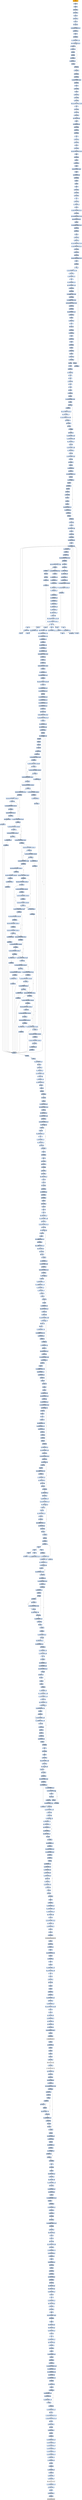 digraph G {
node[shape=rectangle,style=filled,fillcolor=lightsteelblue,color=lightsteelblue]
bgcolor="transparent"
a0x0049fbd6jmp_0x0049e000[label="start\njmp 0x0049e000",color="lightgrey",fillcolor="orange"];
a0x0049e000cld_[label="0x0049e000\ncld "];
a0x0049e001pusha_[label="0x0049e001\npusha "];
a0x0049e002call_0x0049e009[label="0x0049e002\ncall 0x0049e009"];
a0x0049e009call_0x0049e00e[label="0x0049e009\ncall 0x0049e00e"];
a0x0049e00epopl_esi[label="0x0049e00e\npopl %esi"];
a0x0049e00fsubl_ecx_ecx[label="0x0049e00f\nsubl %ecx, %ecx"];
a0x0049e011popl_eax[label="0x0049e011\npopl %eax"];
a0x0049e012je_0x0049e016[label="0x0049e012\nje 0x0049e016"];
a0x0049e016movl_0x1951UINT32_ecx[label="0x0049e016\nmovl $0x1951<UINT32>, %ecx"];
a0x0049e01bmovl_ecx_eax[label="0x0049e01b\nmovl %ecx, %eax"];
a0x0049e01dclc_[label="0x0049e01d\nclc "];
a0x0049e01ejae_0x0049e022[label="0x0049e01e\njae 0x0049e022"];
a0x0049e022addl_0x33UINT8_esi[label="0x0049e022\naddl $0x33<UINT8>, %esi"];
a0x0049e025leal_0x67ecxeax4__eax[label="0x0049e025\nleal 0x67(%ecx,%eax,4), %eax"];
a0x0049e029call_0x0049e030[label="0x0049e029\ncall 0x0049e030"];
a0x0049e030xorb_al_esi_[label="0x0049e030\nxorb %al, (%esi)"];
a0x0049e032incl_esi[label="0x0049e032\nincl %esi"];
a0x0049e033popl_edx[label="0x0049e033\npopl %edx"];
a0x0049e034jmp_0x0049e037[label="0x0049e034\njmp 0x0049e037"];
a0x0049e037aam_0x9UINT8[label="0x0049e037\naam $0x9<UINT8>"];
a0x0049e039decl_ecx[label="0x0049e039\ndecl %ecx"];
a0x0049e03ajg_0x0049e025[label="0x0049e03a\njg 0x0049e025"];
a0x0049e03cjcxz_0x0049e041[label="0x0049e03c\njcxz 0x0049e041"];
a0x0049e041call_0x0049fbc4[label="0x0049e041\ncall 0x0049fbc4"];
a0x0049fbc4call_0x0049fbc9[label="0x0049fbc4\ncall 0x0049fbc9"];
a0x0049fbc9subl_0x237UINT32_esp_[label="0x0049fbc9\nsubl $0x237<UINT32>, (%esp)"];
a0x0049fbd0jmp_0x4esp_[label="0x0049fbd0\njmp 0x4(%esp)"];
a0x0049e046ret[label="0x0049e046\nret"];
a0x0049f992jmp_0x0049f996[label="0x0049f992\njmp 0x0049f996"];
a0x0049f996incl_eax[label="0x0049f996\nincl %eax"];
a0x0049f997sbbl_eax_eax[label="0x0049f997\nsbbl %eax, %eax"];
a0x0049f999call_0x0049f9dd[label="0x0049f999\ncall 0x0049f9dd"];
a0x0049f9ddjmp_0x0049f9e0[label="0x0049f9dd\njmp 0x0049f9e0"];
a0x0049f9e0subl_0x3795e427UINT32_eax[label="0x0049f9e0\nsubl $0x3795e427<UINT32>, %eax"];
a0x0049f9e5pusha_[label="0x0049f9e5\npusha "];
a0x0049f9e6call_0x0049f9f1[label="0x0049f9e6\ncall 0x0049f9f1"];
a0x0049f9f1xorl_edi_edi[label="0x0049f9f1\nxorl %edi, %edi"];
a0x0049f9f3pushl_fs_edi_[label="0x0049f9f3\npushl %fs:(%edi)"];
a0x0049f9f6movl_esp_fs_edi_[label="0x0049f9f6\nmovl %esp, %fs:(%edi)"];
a0x0049f9f9int1_[label="0x0049f9f9\nint1 "];
a0x0049f9ebmovl_0x8esp__esp[label="0x0049f9eb\nmovl 0x8(%esp), %esp"];
a0x0049f9efjmp_0x0049f9fe[label="0x0049f9ef\njmp 0x0049f9fe"];
a0x0049f9feorl_esp_esp[label="0x0049f9fe\norl %esp, %esp"];
a0x0049fa00jne_0x0049fa03[label="0x0049fa00\njne 0x0049fa03"];
a0x0049fa03nop_[label="0x0049fa03\nnop "];
a0x0049fa04xorl_ecx_ecx[label="0x0049fa04\nxorl %ecx, %ecx"];
a0x0049fa06popl_fs_ecx_[label="0x0049fa06\npopl %fs:(%ecx)"];
a0x0049fa09popl_ecx[label="0x0049fa09\npopl %ecx"];
a0x0049fa0ajmp_0x0049fa0e[label="0x0049fa0a\njmp 0x0049fa0e"];
a0x0049fa0exorl_0x1a78ce99UINT32_eax[label="0x0049fa0e\nxorl $0x1a78ce99<UINT32>, %eax"];
a0x0049fa13pusha_[label="0x0049fa13\npusha "];
a0x0049fa14call_0x0049fa1f[label="0x0049fa14\ncall 0x0049fa1f"];
a0x0049fa1fpushl_fs_0[label="0x0049fa1f\npushl %fs:0"];
a0x0049fa25movl_esp_fs_0[label="0x0049fa25\nmovl %esp, %fs:0"];
a0x0049fa2bpushfl_[label="0x0049fa2b\npushfl "];
a0x0049fa2corl_0x100UINT32_esp_[label="0x0049fa2c\norl $0x100<UINT32>, (%esp)"];
a0x0049fa33popfl_[label="0x0049fa33\npopfl "];
a0x0049fa19movl_0x8esp__esp[label="0x0049fa19\nmovl 0x8(%esp), %esp"];
a0x0049fa1djmp_0x0049fa39[label="0x0049fa1d\njmp 0x0049fa39"];
a0x0049fa39popl_fs_0[label="0x0049fa39\npopl %fs:0"];
a0x0049fa3fpopl_eax[label="0x0049fa3f\npopl %eax"];
a0x0049fa40popa_[label="0x0049fa40\npopa "];
a0x0049fa41jmp_0x0049fa44[label="0x0049fa41\njmp 0x0049fa44"];
a0x0049fa44call_0x0049fa49[label="0x0049fa44\ncall 0x0049fa49"];
a0x0049fa49jmp_0x0049fa4c[label="0x0049fa49\njmp 0x0049fa4c"];
a0x0049fa4ccld_[label="0x0049fa4c\ncld "];
a0x0049fa4dadcl_ecx_eax[label="0x0049fa4d\nadcl %ecx, %eax"];
a0x0049fa4fmovl_esp__ecx[label="0x0049fa4f\nmovl (%esp), %ecx"];
a0x0049fa52popl_eax[label="0x0049fa52\npopl %eax"];
a0x0049fa53subl_0x411444UINT32_ecx[label="0x0049fa53\nsubl $0x411444<UINT32>, %ecx"];
a0x0049fa59jmp_0x0049fa5e[label="0x0049fa59\njmp 0x0049fa5e"];
a0x0049fa5exorl_0x388ab23eUINT32_eax[label="0x0049fa5e\nxorl $0x388ab23e<UINT32>, %eax"];
a0x0049fa63pushl_0x9127a02UINT32[label="0x0049fa63\npushl $0x9127a02<UINT32>"];
a0x0049fa68popl_ebx[label="0x0049fa68\npopl %ebx"];
a0x0049fa69xorl_0x953699bUINT32_ebx[label="0x0049fa69\nxorl $0x953699b<UINT32>, %ebx"];
a0x0049fa6forl_esp_esp[label="0x0049fa6f\norl %esp, %esp"];
a0x0049fa71jne_0x0049fa74[label="0x0049fa71\njne 0x0049fa74"];
a0x0049fa74incl_eax[label="0x0049fa74\nincl %eax"];
a0x0049fa75sbbl_edi_eax[label="0x0049fa75\nsbbl %edi, %eax"];
a0x0049fa77addl_ecx_ebx[label="0x0049fa77\naddl %ecx, %ebx"];
a0x0049fa79movl_0x2734efeUINT32_edi[label="0x0049fa79\nmovl $0x2734efe<UINT32>, %edi"];
a0x0049fa7exorl_0x2734ef3UINT32_edi[label="0x0049fa7e\nxorl $0x2734ef3<UINT32>, %edi"];
a0x0049fa84jmp_0x0049fa88[label="0x0049fa84\njmp 0x0049fa88"];
a0x0049fa88addl_ecx_eax[label="0x0049fa88\naddl %ecx, %eax"];
a0x0049fa8axorl_esi_esi[label="0x0049fa8a\nxorl %esi, %esi"];
a0x0049fa8caddl_0x3c713ea9UINT32_esi[label="0x0049fa8c\naddl $0x3c713ea9<UINT32>, %esi"];
a0x0049fa92stc_[label="0x0049fa92\nstc "];
a0x0049fa93jb_0x0049fa97[label="0x0049fa93\njb 0x0049fa97"];
a0x0049fa97stc_[label="0x0049fa97\nstc "];
a0x0049fa98imull_0x5bUINT8_esi_esi[label="0x0049fa98\nimull $0x5b<UINT8>, %esi, %esi"];
a0x0049fa9bxorl_esi_ebx_[label="0x0049fa9b\nxorl %esi, (%ebx)"];
a0x0049fa9droll_0x5UINT8_esi[label="0x0049fa9d\nroll $0x5<UINT8>, %esi"];
a0x0049faa0clc_[label="0x0049faa0\nclc "];
a0x0049faa1adcl_0x1fUINT8_esi[label="0x0049faa1\nadcl $0x1f<UINT8>, %esi"];
a0x0049faa4movl_0x4UINT32_eax[label="0x0049faa4\nmovl $0x4<UINT32>, %eax"];
a0x0049faa9addl_eax_ebx[label="0x0049faa9\naddl %eax, %ebx"];
a0x0049faabjmp_0x0049faaf[label="0x0049faab\njmp 0x0049faaf"];
a0x0049faafshll_0xffffffbeUINT8_eax[label="0x0049faaf\nshll $0xffffffbe<UINT8>, %eax"];
a0x0049fab2jmp_0x0049fab5[label="0x0049fab2\njmp 0x0049fab5"];
a0x0049fab5xorl_0xffffffabUINT8_eax[label="0x0049fab5\nxorl $0xffffffab<UINT8>, %eax"];
a0x0049fab8movl_0x4a4ddb1dUINT32_eax[label="0x0049fab8\nmovl $0x4a4ddb1d<UINT32>, %eax"];
a0x0049fabdaddl_eax_esi[label="0x0049fabd\naddl %eax, %esi"];
a0x0049fabfjmp_0x0049fac2[label="0x0049fabf\njmp 0x0049fac2"];
a0x0049fac2andl_0x61UINT8_eax[label="0x0049fac2\nandl $0x61<UINT8>, %eax"];
a0x0049fac5xchgl_eax_edi[label="0x0049fac5\nxchgl %eax, %edi"];
a0x0049fac6decl_eax[label="0x0049fac6\ndecl %eax"];
a0x0049fac7xchgl_eax_edi[label="0x0049fac7\nxchgl %eax, %edi"];
a0x0049fac8stc_[label="0x0049fac8\nstc "];
a0x0049fac9jb_0x0049facd[label="0x0049fac9\njb 0x0049facd"];
a0x0049facdcall_0x0049fadd[label="0x0049facd\ncall 0x0049fadd"];
a0x0049faddmovl_edx_eax[label="0x0049fadd\nmovl %edx, %eax"];
a0x0049fadfret[label="0x0049fadf\nret"];
a0x0049fad2addl_edi_eax[label="0x0049fad2\naddl %edi, %eax"];
a0x0049fad4cld_[label="0x0049fad4\ncld "];
a0x0049fad5jmp_0x0049fae3[label="0x0049fad5\njmp 0x0049fae3"];
a0x0049fae3decl_eax[label="0x0049fae3\ndecl %eax"];
a0x0049fae4subl_ebx_eax[label="0x0049fae4\nsubl %ebx, %eax"];
a0x0049fae6pushl_ecx[label="0x0049fae6\npushl %ecx"];
a0x0049fae7movl_edi_ecx[label="0x0049fae7\nmovl %edi, %ecx"];
a0x0049fae9jecxz_0x0049faee[label="0x0049fae9\njecxz 0x0049faee"];
a0x0049faebpopl_ecx[label="0x0049faeb\npopl %ecx"];
a0x0049faecjmp_0x0049fa97[label="0x0049faec\njmp 0x0049fa97"];
a0x0049faeepopl_ecx[label="0x0049faee\npopl %ecx"];
a0x0049faefclc_[label="0x0049faef\nclc "];
a0x0049faf0jae_0x0049faf4[label="0x0049faf0\njae 0x0049faf4"];
a0x0049faf4movl_ebp_eax[label="0x0049faf4\nmovl %ebp, %eax"];
a0x0049faf6nop_[label="0x0049faf6\nnop "];
a0x0049faf7popa_[label="0x0049faf7\npopa "];
a0x0049faf8jmp_0x0049fafb[label="0x0049faf8\njmp 0x0049fafb"];
a0x0049fafbcmc_[label="0x0049fafb\ncmc "];
a0x0049fafcret[label="0x0049fafc\nret"];
a0x0049f99epopl_ebx[label="0x0049f99e\npopl %ebx"];
a0x0049f99fcall_0x0049f9a4[label="0x0049f99f\ncall 0x0049f9a4"];
a0x0049f9a4popl_edi[label="0x0049f9a4\npopl %edi"];
a0x0049f9a5movl_0x194aUINT32_ecx[label="0x0049f9a5\nmovl $0x194a<UINT32>, %ecx"];
a0x0049f9aaincl_ebx[label="0x0049f9aa\nincl %ebx"];
a0x0049f9aborw_cx_cx[label="0x0049f9ab\norw %cx, %cx"];
a0x0049f9aejne_0x0049f9b2[label="0x0049f9ae\njne 0x0049f9b2"];
a0x0049f9b2rolb_0x1UINT8_ebxecx_[label="0x0049f9b2\nrolb $0x1<UINT8>, (%ebx,%ecx)"];
a0x0049f9b6addb_cl_ebxecx_[label="0x0049f9b6\naddb %cl, (%ebx,%ecx)"];
a0x0049f9b9xorb_0x57UINT8_ebxecx_[label="0x0049f9b9\nxorb $0x57<UINT8>, (%ebx,%ecx)"];
a0x0049f9bdincb_ebxecx_[label="0x0049f9bd\nincb (%ebx,%ecx)"];
a0x0049f9c0jmp_0x0049f9c1[label="0x0049f9c0\njmp 0x0049f9c1"];
a0x0049f9c1decl_ecx[label="0x0049f9c1\ndecl %ecx"];
a0x0049f9c3jg_0x0049f9ab[label="0x0049f9c3\njg 0x0049f9ab"];
a0x0049f9c5movl_ecx_eax[label="0x0049f9c5\nmovl %ecx, %eax"];
a0x0049f9c7addl_0x26UINT8_ecx[label="0x0049f9c7\naddl $0x26<UINT8>, %ecx"];
a0x0049f9carepz_stosb_al_es_edi_[label="0x0049f9ca\nrepz stosb %al, %es:(%edi)"];
a0x0049f9ccstosw_ax_es_edi_[label="0x0049f9cc\nstosw %ax, %es:(%edi)"];
a0x0049f9cejmp_ebx[label="0x0049f9ce\njmp %ebx"];
a0x0049e047addl_0x7UINT8_ebx[label="0x0049e047\naddl $0x7<UINT8>, %ebx"];
a0x0049e04arepz_jmp_0x0049e04c[label="0x0049e04a\nrepz jmp 0x0049e04c"];
a0x0049e04cjmp_ebx[label="0x0049e04c\njmp %ebx"];
a0x0049e04eaddl_0x1bUINT8_ebx[label="0x0049e04e\naddl $0x1b<UINT8>, %ebx"];
a0x0049e051pushl_ebx[label="0x0049e051\npushl %ebx"];
a0x0049e052call_0x0049e057[label="0x0049e052\ncall 0x0049e057"];
a0x0049e057popl_esi[label="0x0049e057\npopl %esi"];
a0x0049e058leal_0x23esi__esi[label="0x0049e058\nleal 0x23(%esi), %esi"];
a0x0049e05bmovl_esi_edi[label="0x0049e05b\nmovl %esi, %edi"];
a0x0049e05dmovl_0x80cUINT32_ecx[label="0x0049e05d\nmovl $0x80c<UINT32>, %ecx"];
a0x0049e062popl_edx[label="0x0049e062\npopl %edx"];
a0x0049e063lodsb_ds_esi__al[label="0x0049e063\nlodsb %ds:(%esi), %al"];
a0x0049e064decb_al[label="0x0049e064\ndecb %al"];
a0x0049e066jmp_0x0049e067[label="0x0049e066\njmp 0x0049e067"];
a0x0049e067jmp_edx[label="0x0049e067\njmp %edx"];
a0x0049e069xorb_cl_al[label="0x0049e069\nxorb %cl, %al"];
a0x0049e06bjmp_0x0049e06c[label="0x0049e06b\njmp 0x0049e06c"];
a0x0049e06cpushl_eax[label="0x0049e06c\npushl %eax"];
a0x0049e06erolb_esp_[label="0x0049e06e\nrolb (%esp)"];
a0x0049e071popl_eax[label="0x0049e071\npopl %eax"];
a0x0049e072addb_0x51UINT8_al[label="0x0049e072\naddb $0x51<UINT8>, %al"];
a0x0049e074stosb_al_es_edi_[label="0x0049e074\nstosb %al, %es:(%edi)"];
a0x0049e075jmp_0x0049e076[label="0x0049e075\njmp 0x0049e076"];
a0x0049e076decl_ecx[label="0x0049e076\ndecl %ecx"];
a0x0049e078jg_0x0049e063[label="0x0049e078\njg 0x0049e063"];
a0x0049e07acall_0x0049e07f[label="0x0049e07a\ncall 0x0049e07f"];
a0x0049e07fpopl_ebp[label="0x0049e07f\npopl %ebp"];
a0x0049e080leal_0x46ebp__eax[label="0x0049e080\nleal 0x46(%ebp), %eax"];
a0x0049e083pushl_eax[label="0x0049e083\npushl %eax"];
a0x0049e084xorl_eax_eax[label="0x0049e084\nxorl %eax, %eax"];
a0x0049e086pushl_fs_eax_[label="0x0049e086\npushl %fs:(%eax)"];
a0x0049e089movl_esp_fs_eax_[label="0x0049e089\nmovl %esp, %fs:(%eax)"];
a0x0049e08cint3_[label="0x0049e08c\nint3 "];
a0x0049e0c5movl_0x4esp__eax[label="0x0049e0c5\nmovl 0x4(%esp), %eax"];
a0x0049e0c9movl_0xcesp__ecx[label="0x0049e0c9\nmovl 0xc(%esp), %ecx"];
a0x0049e0cdincl_0xb8ecx_[label="0x0049e0cd\nincl 0xb8(%ecx)"];
a0x0049e0d3movl_eax__eax[label="0x0049e0d3\nmovl (%eax), %eax"];
a0x0049e0d5cmpl_0xc0000094UINT32_eax[label="0x0049e0d5\ncmpl $0xc0000094<UINT32>, %eax"];
a0x0049e0dajne_0x0049e100[label="0x0049e0da\njne 0x0049e100"];
a0x0049e100cmpl_0x80000004UINT32_eax[label="0x0049e100\ncmpl $0x80000004<UINT32>, %eax"];
a0x0049e105je_0x0049e113[label="0x0049e105\nje 0x0049e113"];
a0x0049e107cmpl_0x80000003UINT32_eax[label="0x0049e107\ncmpl $0x80000003<UINT32>, %eax"];
a0x0049e10cje_0x0049e120[label="0x0049e10c\nje 0x0049e120"];
a0x0049e120movl_0xb4ecx__eax[label="0x0049e120\nmovl 0xb4(%ecx), %eax"];
a0x0049e126leal_0x24eax__eax[label="0x0049e126\nleal 0x24(%eax), %eax"];
a0x0049e129movl_eax_0x4ecx_[label="0x0049e129\nmovl %eax, 0x4(%ecx)"];
a0x0049e12cmovl_0xb4ecx__eax[label="0x0049e12c\nmovl 0xb4(%ecx), %eax"];
a0x0049e132leal_0x1feax__eax[label="0x0049e132\nleal 0x1f(%eax), %eax"];
a0x0049e135movl_eax_0x8ecx_[label="0x0049e135\nmovl %eax, 0x8(%ecx)"];
a0x0049e138movl_0xb4ecx__eax[label="0x0049e138\nmovl 0xb4(%ecx), %eax"];
a0x0049e13eleal_0x1aeax__eax[label="0x0049e13e\nleal 0x1a(%eax), %eax"];
a0x0049e141movl_eax_0xcecx_[label="0x0049e141\nmovl %eax, 0xc(%ecx)"];
a0x0049e144movl_0xb4ecx__eax[label="0x0049e144\nmovl 0xb4(%ecx), %eax"];
a0x0049e14aleal_0x11eax__eax[label="0x0049e14a\nleal 0x11(%eax), %eax"];
a0x0049e14dmovl_eax_0x10ecx_[label="0x0049e14d\nmovl %eax, 0x10(%ecx)"];
a0x0049e150xorl_eax_eax[label="0x0049e150\nxorl %eax, %eax"];
a0x0049e152andl_0xffff0ff0UINT32_0x14ecx_[label="0x0049e152\nandl $0xffff0ff0<UINT32>, 0x14(%ecx)"];
a0x0049e159movl_0x155UINT32_0x18ecx_[label="0x0049e159\nmovl $0x155<UINT32>, 0x18(%ecx)"];
a0x0049e160ret[label="0x0049e160\nret"];
a0x0049e08dnop_[label="0x0049e08d\nnop "];
a0x0049e08emovl_eax_eax[label="0x0049e08e\nmovl %eax, %eax"];
a0x0049e090stc_[label="0x0049e090\nstc "];
a0x0049e113call_0x0049e119[label="0x0049e113\ncall 0x0049e119"];
a0x0049e119popl_eax[label="0x0049e119\npopl %eax"];
a0x0049e11aincb_eax_[label="0x0049e11a\nincb (%eax)"];
a0x0049e11csubl_eax_eax[label="0x0049e11c\nsubl %eax, %eax"];
a0x0049e11ejmp_0x0049e160[label="0x0049e11e\njmp 0x0049e160"];
a0x0049e091nop_[label="0x0049e091\nnop "];
a0x0049e092leal_0x1234ebx2__eax[label="0x0049e092\nleal 0x1234(,%ebx,2), %eax"];
a0x0049e099clc_[label="0x0049e099\nclc "];
a0x0049e09anop_[label="0x0049e09a\nnop "];
a0x0049e09bshrl_0x5UINT8_ebx[label="0x0049e09b\nshrl $0x5<UINT8>, %ebx"];
a0x0049e09ecld_[label="0x0049e09e\ncld "];
a0x0049e09fnop_[label="0x0049e09f\nnop "];
a0x0049e0a0roll_0x7UINT8_eax[label="0x0049e0a0\nroll $0x7<UINT8>, %eax"];
a0x0049e0a3nop_[label="0x0049e0a3\nnop "];
a0x0049e0a4nop_[label="0x0049e0a4\nnop "];
a0x0049e0a5xorl_ebx_ebx[label="0x0049e0a5\nxorl %ebx, %ebx"];
a0x0049e0a7divl_ebx_eax[label="0x0049e0a7\ndivl %ebx, %eax"];
a0x0049e0dcincl_0xb8ecx_[label="0x0049e0dc\nincl 0xb8(%ecx)"];
a0x0049e0e2xorl_eax_eax[label="0x0049e0e2\nxorl %eax, %eax"];
a0x0049e0e4andl_eax_0x4ecx_[label="0x0049e0e4\nandl %eax, 0x4(%ecx)"];
a0x0049e0e7andl_eax_0x8ecx_[label="0x0049e0e7\nandl %eax, 0x8(%ecx)"];
a0x0049e0eaandl_eax_0xcecx_[label="0x0049e0ea\nandl %eax, 0xc(%ecx)"];
a0x0049e0edandl_eax_0x10ecx_[label="0x0049e0ed\nandl %eax, 0x10(%ecx)"];
a0x0049e0f0andl_0xffff0ff0UINT32_0x14ecx_[label="0x0049e0f0\nandl $0xffff0ff0<UINT32>, 0x14(%ecx)"];
a0x0049e0f7andl_0xdc00UINT32_0x18ecx_[label="0x0049e0f7\nandl $0xdc00<UINT32>, 0x18(%ecx)"];
a0x0049e0fejmp_0x0049e160[label="0x0049e0fe\njmp 0x0049e160"];
a0x0049e0a9popl_fs_0[label="0x0049e0a9\npopl %fs:0"];
a0x0049e0afaddl_0x4UINT8_esp[label="0x0049e0af\naddl $0x4<UINT8>, %esp"];
a0x0049e0b2movw_0x4647UINT16_si[label="0x0049e0b2\nmovw $0x4647<UINT16>, %si"];
a0x0049e0b6movw_0x4a4dUINT16_di[label="0x0049e0b6\nmovw $0x4a4d<UINT16>, %di"];
a0x0049e0bamovb_0x99ebp__al[label="0x0049e0ba\nmovb 0x99(%ebp), %al"];
a0x0049e0c0jmp_0x0049e161[label="0x0049e0c0\njmp 0x0049e161"];
a0x0049e161subb_0x4UINT8_al[label="0x0049e161\nsubb $0x4<UINT8>, %al"];
a0x0049e163movb_al_0x99ebp_[label="0x0049e163\nmovb %al, 0x99(%ebp)"];
a0x0049e169movl_0x1bafebp__edx[label="0x0049e169\nmovl 0x1baf(%ebp), %edx"];
a0x0049e16fandl_0xffff0000UINT32_edx[label="0x0049e16f\nandl $0xffff0000<UINT32>, %edx"];
a0x0049e175movl_esp_eax[label="0x0049e175\nmovl %esp, %eax"];
a0x0049e177xorl_esp_esp[label="0x0049e177\nxorl %esp, %esp"];
a0x0049e179movl_eax_esp[label="0x0049e179\nmovl %eax, %esp"];
a0x0049e17bcmpw_0x5a4dUINT16_edx_[label="0x0049e17b\ncmpw $0x5a4d<UINT16>, (%edx)"];
a0x0049e180je_0x0049e18a[label="0x0049e180\nje 0x0049e18a"];
a0x0049e18amovl_0x3cedx__eax[label="0x0049e18a\nmovl 0x3c(%edx), %eax"];
a0x0049e18dcmpl_0x200UINT32_eax[label="0x0049e18d\ncmpl $0x200<UINT32>, %eax"];
a0x0049e192ja_0x0049e17b[label="0x0049e192\nja 0x0049e17b"];
a0x0049e194cmpl_0x4550UINT32_eaxedx_[label="0x0049e194\ncmpl $0x4550<UINT32>, (%eax,%edx)"];
a0x0049e19bjne_0x0049e17b[label="0x0049e19b\njne 0x0049e17b"];
a0x0049e19dmovl_0x78eaxedx__eax[label="0x0049e19d\nmovl 0x78(%eax,%edx), %eax"];
a0x0049e1a1movl_0x1ceaxedx__ebx[label="0x0049e1a1\nmovl 0x1c(%eax,%edx), %ebx"];
a0x0049e1a5pushl_ebx[label="0x0049e1a5\npushl %ebx"];
a0x0049e1a6movl_0x24eaxedx__ebx[label="0x0049e1a6\nmovl 0x24(%eax,%edx), %ebx"];
a0x0049e1aamovl_0x20eaxedx__esi[label="0x0049e1aa\nmovl 0x20(%eax,%edx), %esi"];
a0x0049e1aemovl_0x18eaxedx__ecx[label="0x0049e1ae\nmovl 0x18(%eax,%edx), %ecx"];
a0x0049e1b2movl_0xceaxedx__eax[label="0x0049e1b2\nmovl 0xc(%eax,%edx), %eax"];
a0x0049e1b6addl_edx_eax[label="0x0049e1b6\naddl %edx, %eax"];
a0x0049e1b8movl_eax__eax[label="0x0049e1b8\nmovl (%eax), %eax"];
a0x0049e1baandl_0x5f5f5f5fUINT32_eax[label="0x0049e1ba\nandl $0x5f5f5f5f<UINT32>, %eax"];
a0x0049e1bfcmpl_0x4e52454bUINT32_eax[label="0x0049e1bf\ncmpl $0x4e52454b<UINT32>, %eax"];
a0x0049e1c4je_0x0049e1cd[label="0x0049e1c4\nje 0x0049e1cd"];
a0x0049e1cdleal__4esiedx__esi[label="0x0049e1cd\nleal -4(%esi,%edx), %esi"];
a0x0049e1d1leal__2ebxedx__ebx[label="0x0049e1d1\nleal -2(%ebx,%edx), %ebx"];
a0x0049e1d5pushl_0xdUINT8[label="0x0049e1d5\npushl $0xd<UINT8>"];
a0x0049e1d7popl_edi[label="0x0049e1d7\npopl %edi"];
a0x0049e1d8addl_0x4UINT8_esi[label="0x0049e1d8\naddl $0x4<UINT8>, %esi"];
a0x0049e1dbincl_ebx[label="0x0049e1db\nincl %ebx"];
a0x0049e1dcincl_ebx[label="0x0049e1dc\nincl %ebx"];
a0x0049e1dddecl_ecx[label="0x0049e1dd\ndecl %ecx"];
a0x0049e1dejl_0x0049e1c6[label="0x0049e1de\njl 0x0049e1c6"];
a0x0049e1e0movl_esi__eax[label="0x0049e1e0\nmovl (%esi), %eax"];
a0x0049e1e2addl_edx_eax[label="0x0049e1e2\naddl %edx, %eax"];
a0x0049e1e4cmpl_0x64616f4cUINT32_eax_[label="0x0049e1e4\ncmpl $0x64616f4c<UINT32>, (%eax)"];
a0x0049e1eajne_0x0049e226[label="0x0049e1ea\njne 0x0049e226"];
a0x0049e226cmpl_0x74697845UINT32_eax_[label="0x0049e226\ncmpl $0x74697845<UINT32>, (%eax)"];
a0x0049e22cjne_0x0049e247[label="0x0049e22c\njne 0x0049e247"];
a0x0049e247cmpl_0x74726956UINT32_eax_[label="0x0049e247\ncmpl $0x74726956<UINT32>, (%eax)"];
a0x0049e24djne_0x0049e26e[label="0x0049e24d\njne 0x0049e26e"];
a0x0049e26ecmpl_0x74726956UINT32_eax_[label="0x0049e26e\ncmpl $0x74726956<UINT32>, (%eax)"];
a0x0049e274jne_0x0049e292[label="0x0049e274\njne 0x0049e292"];
a0x0049e292cmpl_0x61657243UINT32_eax_[label="0x0049e292\ncmpl $0x61657243<UINT32>, (%eax)"];
a0x0049e298jne_0x0049e2b6[label="0x0049e298\njne 0x0049e2b6"];
a0x0049e2b6cmpl_0x6e65704fUINT32_eax_[label="0x0049e2b6\ncmpl $0x6e65704f<UINT32>, (%eax)"];
a0x0049e2bcjne_0x0049e2da[label="0x0049e2bc\njne 0x0049e2da"];
a0x0049e2dacmpl_0x43746547UINT32_eax_[label="0x0049e2da\ncmpl $0x43746547<UINT32>, (%eax)"];
a0x0049e2e0jne_0x0049e310[label="0x0049e2e0\njne 0x0049e310"];
a0x0049e310cmpl_0x74726956UINT32_eax_[label="0x0049e310\ncmpl $0x74726956<UINT32>, (%eax)"];
a0x0049e316jne_0x0049e33d[label="0x0049e316\njne 0x0049e33d"];
a0x0049e33dcmpl_0x61657243UINT32_eax_[label="0x0049e33d\ncmpl $0x61657243<UINT32>, (%eax)"];
a0x0049e343jne_0x0049e361[label="0x0049e343\njne 0x0049e361"];
a0x0049e361cmpl_0x736f6c43UINT32_eax_[label="0x0049e361\ncmpl $0x736f6c43<UINT32>, (%eax)"];
a0x0049e367jne_0x0049e385[label="0x0049e367\njne 0x0049e385"];
a0x0049e385cmpl_0x64616552UINT32_eax_[label="0x0049e385\ncmpl $0x64616552<UINT32>, (%eax)"];
a0x0049e38bjne_0x0049e3a6[label="0x0049e38b\njne 0x0049e3a6"];
a0x0049e3a6cmpl_0x4d746547UINT32_eax_[label="0x0049e3a6\ncmpl $0x4d746547<UINT32>, (%eax)"];
a0x0049e3acjne_0x0049e3db[label="0x0049e3ac\njne 0x0049e3db"];
a0x0049e3dbcmpl_0x50746547UINT32_eax_[label="0x0049e3db\ncmpl $0x50746547<UINT32>, (%eax)"];
a0x0049e3e1jne_0x0049e1d8[label="0x0049e3e1\njne 0x0049e1d8"];
a0x0049e369cmpl_0x6e614865UINT32_0x4eax_[label="0x0049e369\ncmpl $0x6e614865<UINT32>, 0x4(%eax)"];
a0x0049e370jne_0x0049e385[label="0x0049e370\njne 0x0049e385"];
a0x0049e372cmpl_0x656c64UINT32_0x8eax_[label="0x0049e372\ncmpl $0x656c64<UINT32>, 0x8(%eax)"];
a0x0049e379jne_0x0049e385[label="0x0049e379\njne 0x0049e385"];
a0x0049e37bpushl_0x3e3UINT32[label="0x0049e37b\npushl $0x3e3<UINT32>"];
a0x0049e380jmp_0x0049e203[label="0x0049e380\njmp 0x0049e203"];
a0x0049e203popl_eax[label="0x0049e203\npopl %eax"];
a0x0049e204popl_eax[label="0x0049e204\npopl %eax"];
a0x0049e205pushl_eax[label="0x0049e205\npushl %eax"];
a0x0049e206subl_0x4UINT8_esp[label="0x0049e206\nsubl $0x4<UINT8>, %esp"];
a0x0049e209pushl_ebx[label="0x0049e209\npushl %ebx"];
a0x0049e20aaddl_edx_eax[label="0x0049e20a\naddl %edx, %eax"];
a0x0049e20cmovzwl_ebx__ebx[label="0x0049e20c\nmovzwl (%ebx), %ebx"];
a0x0049e20fmovl_eaxebx4__ebx[label="0x0049e20f\nmovl (%eax,%ebx,4), %ebx"];
a0x0049e212addl_edx_ebx[label="0x0049e212\naddl %edx, %ebx"];
a0x0049e214movl_0x4esp__eax[label="0x0049e214\nmovl 0x4(%esp), %eax"];
a0x0049e218movl_ebx_eaxebp_[label="0x0049e218\nmovl %ebx, (%eax,%ebp)"];
a0x0049e21bpopl_ebx[label="0x0049e21b\npopl %ebx"];
a0x0049e21cpopl_eax[label="0x0049e21c\npopl %eax"];
a0x0049e21ddecl_edi[label="0x0049e21d\ndecl %edi"];
a0x0049e21ejne_0x0049e1d8[label="0x0049e21e\njne 0x0049e1d8"];
a0x0049e29acmpl_0x754d6574UINT32_0x4eax_[label="0x0049e29a\ncmpl $0x754d6574<UINT32>, 0x4(%eax)"];
a0x0049e2a1jne_0x0049e2b6[label="0x0049e2a1\njne 0x0049e2b6"];
a0x0049e345cmpl_0x69466574UINT32_0x4eax_[label="0x0049e345\ncmpl $0x69466574<UINT32>, 0x4(%eax)"];
a0x0049e34cjne_0x0049e361[label="0x0049e34c\njne 0x0049e361"];
a0x0049e34ecmpl_0x41656cUINT32_0x8eax_[label="0x0049e34e\ncmpl $0x41656c<UINT32>, 0x8(%eax)"];
a0x0049e355jne_0x0049e361[label="0x0049e355\njne 0x0049e361"];
a0x0049e357pushl_0x3ebUINT32[label="0x0049e357\npushl $0x3eb<UINT32>"];
a0x0049e35cjmp_0x0049e203[label="0x0049e35c\njmp 0x0049e203"];
a0x0049e2a3cmpl_0x41786574UINT32_0x8eax_[label="0x0049e2a3\ncmpl $0x41786574<UINT32>, 0x8(%eax)"];
a0x0049e2aajne_0x0049e2b6[label="0x0049e2aa\njne 0x0049e2b6"];
a0x0049e2acpushl_0x3d3UINT32[label="0x0049e2ac\npushl $0x3d3<UINT32>"];
a0x0049e2b1jmp_0x0049e203[label="0x0049e2b1\njmp 0x0049e203"];
a0x0049e22ecmpl_0x636f7250UINT32_0x4eax_[label="0x0049e22e\ncmpl $0x636f7250<UINT32>, 0x4(%eax)"];
a0x0049e235jne_0x0049e247[label="0x0049e235\njne 0x0049e247"];
a0x0049e237cmpl_0x737365UINT32_0x8eax_[label="0x0049e237\ncmpl $0x737365<UINT32>, 0x8(%eax)"];
a0x0049e23ejne_0x0049e247[label="0x0049e23e\njne 0x0049e247"];
a0x0049e240pushl_0x3c7UINT32[label="0x0049e240\npushl $0x3c7<UINT32>"];
a0x0049e245jmp_0x0049e203[label="0x0049e245\njmp 0x0049e203"];
a0x0049e2e2cmpl_0x65727275UINT32_0x4eax_[label="0x0049e2e2\ncmpl $0x65727275<UINT32>, 0x4(%eax)"];
a0x0049e2e9jne_0x0049e310[label="0x0049e2e9\njne 0x0049e310"];
a0x0049e2ebcmpl_0x7250746eUINT32_0x8eax_[label="0x0049e2eb\ncmpl $0x7250746e<UINT32>, 0x8(%eax)"];
a0x0049e2f2jne_0x0049e310[label="0x0049e2f2\njne 0x0049e310"];
a0x0049e2f4cmpl_0x7365636fUINT32_0xceax_[label="0x0049e2f4\ncmpl $0x7365636f<UINT32>, 0xc(%eax)"];
a0x0049e2fbjne_0x0049e310[label="0x0049e2fb\njne 0x0049e310"];
a0x0049e2fdcmpl_0x644973UINT32_0x10eax_[label="0x0049e2fd\ncmpl $0x644973<UINT32>, 0x10(%eax)"];
a0x0049e304jne_0x0049e310[label="0x0049e304\njne 0x0049e310"];
a0x0049e306pushl_0x3d7UINT32[label="0x0049e306\npushl $0x3d7<UINT32>"];
a0x0049e30bjmp_0x0049e203[label="0x0049e30b\njmp 0x0049e203"];
a0x0049e3aecmpl_0x6c75646fUINT32_0x4eax_[label="0x0049e3ae\ncmpl $0x6c75646f<UINT32>, 0x4(%eax)"];
a0x0049e3b5jne_0x0049e3db[label="0x0049e3b5\njne 0x0049e3db"];
a0x0049e3b7cmpl_0x6c694665UINT32_0x8eax_[label="0x0049e3b7\ncmpl $0x6c694665<UINT32>, 0x8(%eax)"];
a0x0049e3bejne_0x0049e3db[label="0x0049e3be\njne 0x0049e3db"];
a0x0049e3c0cmpl_0x6d614e65UINT32_0xceax_[label="0x0049e3c0\ncmpl $0x6d614e65<UINT32>, 0xc(%eax)"];
a0x0049e3c7jne_0x0049e3db[label="0x0049e3c7\njne 0x0049e3db"];
a0x0049e3c9cmpw_0x4165UINT16_0x10eax_[label="0x0049e3c9\ncmpw $0x4165<UINT16>, 0x10(%eax)"];
a0x0049e3cfjne_0x0049e3db[label="0x0049e3cf\njne 0x0049e3db"];
a0x0049e3d1pushl_0x3efUINT32[label="0x0049e3d1\npushl $0x3ef<UINT32>"];
a0x0049e3d6jmp_0x0049e203[label="0x0049e3d6\njmp 0x0049e203"];
a0x0049e3e7cmpl_0x41636f72UINT32_0x4eax_[label="0x0049e3e7\ncmpl $0x41636f72<UINT32>, 0x4(%eax)"];
a0x0049e3eejne_0x0049e1d8[label="0x0049e3ee\njne 0x0049e1d8"];
a0x0049e3f4cmpl_0x65726464UINT32_0x8eax_[label="0x0049e3f4\ncmpl $0x65726464<UINT32>, 0x8(%eax)"];
a0x0049e3fbjne_0x0049e1d8[label="0x0049e3fb\njne 0x0049e1d8"];
a0x0049e401pushl_0x3bfUINT32[label="0x0049e401\npushl $0x3bf<UINT32>"];
a0x0049e406jmp_0x0049e203[label="0x0049e406\njmp 0x0049e203"];
a0x0049e1eccmpl_0x7262694cUINT32_0x4eax_[label="0x0049e1ec\ncmpl $0x7262694c<UINT32>, 0x4(%eax)"];
a0x0049e1f3jne_0x0049e226[label="0x0049e1f3\njne 0x0049e226"];
a0x0049e1f5cmpl_0x41797261UINT32_0x8eax_[label="0x0049e1f5\ncmpl $0x41797261<UINT32>, 0x8(%eax)"];
a0x0049e1fcjne_0x0049e226[label="0x0049e1fc\njne 0x0049e226"];
a0x0049e1fepushl_0x3c3UINT32[label="0x0049e1fe\npushl $0x3c3<UINT32>"];
a0x0049e2becmpl_0x636f7250UINT32_0x4eax_[label="0x0049e2be\ncmpl $0x636f7250<UINT32>, 0x4(%eax)"];
a0x0049e2c5jne_0x0049e2da[label="0x0049e2c5\njne 0x0049e2da"];
a0x0049e2c7cmpl_0x737365UINT32_0x8eax_[label="0x0049e2c7\ncmpl $0x737365<UINT32>, 0x8(%eax)"];
a0x0049e2cejne_0x0049e2da[label="0x0049e2ce\njne 0x0049e2da"];
a0x0049e2d0pushl_0x3dbUINT32[label="0x0049e2d0\npushl $0x3db<UINT32>"];
a0x0049e2d5jmp_0x0049e203[label="0x0049e2d5\njmp 0x0049e203"];
a0x0049e38dcmpl_0x656c6946UINT32_0x4eax_[label="0x0049e38d\ncmpl $0x656c6946<UINT32>, 0x4(%eax)"];
a0x0049e394jne_0x0049e3a6[label="0x0049e394\njne 0x0049e3a6"];
a0x0049e396cmpb_0x0UINT8_0x8eax_[label="0x0049e396\ncmpb $0x0<UINT8>, 0x8(%eax)"];
a0x0049e39ajne_0x0049e3a6[label="0x0049e39a\njne 0x0049e3a6"];
a0x0049e39cpushl_0x3e7UINT32[label="0x0049e39c\npushl $0x3e7<UINT32>"];
a0x0049e3a1jmp_0x0049e203[label="0x0049e3a1\njmp 0x0049e203"];
a0x0049e24fcmpl_0x416c6175UINT32_0x4eax_[label="0x0049e24f\ncmpl $0x416c6175<UINT32>, 0x4(%eax)"];
a0x0049e256jne_0x0049e26e[label="0x0049e256\njne 0x0049e26e"];
a0x0049e258cmpl_0x636f6c6cUINT32_0x8eax_[label="0x0049e258\ncmpl $0x636f6c6c<UINT32>, 0x8(%eax)"];
a0x0049e25fjne_0x0049e26e[label="0x0049e25f\njne 0x0049e26e"];
a0x0049e261cmpb_0x0UINT8_0xceax_[label="0x0049e261\ncmpb $0x0<UINT8>, 0xc(%eax)"];
a0x0049e265jne_0x0049e26e[label="0x0049e265\njne 0x0049e26e"];
a0x0049e267pushl_0x3cbUINT32[label="0x0049e267\npushl $0x3cb<UINT32>"];
a0x0049e26cjmp_0x0049e203[label="0x0049e26c\njmp 0x0049e203"];
a0x0049e276cmpl_0x466c6175UINT32_0x4eax_[label="0x0049e276\ncmpl $0x466c6175<UINT32>, 0x4(%eax)"];
a0x0049e27djne_0x0049e292[label="0x0049e27d\njne 0x0049e292"];
a0x0049e318cmpl_0x506c6175UINT32_0x4eax_[label="0x0049e318\ncmpl $0x506c6175<UINT32>, 0x4(%eax)"];
a0x0049e31fjne_0x0049e33d[label="0x0049e31f\njne 0x0049e33d"];
a0x0049e27fcmpl_0x656572UINT32_0x8eax_[label="0x0049e27f\ncmpl $0x656572<UINT32>, 0x8(%eax)"];
a0x0049e286jne_0x0049e292[label="0x0049e286\njne 0x0049e292"];
a0x0049e288pushl_0x3cfUINT32[label="0x0049e288\npushl $0x3cf<UINT32>"];
a0x0049e28djmp_0x0049e203[label="0x0049e28d\njmp 0x0049e203"];
a0x0049e321cmpl_0x65746f72UINT32_0x8eax_[label="0x0049e321\ncmpl $0x65746f72<UINT32>, 0x8(%eax)"];
a0x0049e328jne_0x0049e33d[label="0x0049e328\njne 0x0049e33d"];
a0x0049e32acmpl_0x78457463UINT32_0xceax_[label="0x0049e32a\ncmpl $0x78457463<UINT32>, 0xc(%eax)"];
a0x0049e331jne_0x0049e33d[label="0x0049e331\njne 0x0049e33d"];
a0x0049e333pushl_0x3dfUINT32[label="0x0049e333\npushl $0x3df<UINT32>"];
a0x0049e338jmp_0x0049e203[label="0x0049e338\njmp 0x0049e203"];
a0x0049e220je_0x0049e40b[label="0x0049e220\nje 0x0049e40b"];
a0x0049e40bpopl_eax[label="0x0049e40b\npopl %eax"];
a0x0049e40cmovl_edx_0x1d21ebp_[label="0x0049e40c\nmovl %edx, 0x1d21(%ebp)"];
a0x0049e412movl_0x63cUINT32_edx[label="0x0049e412\nmovl $0x63c<UINT32>, %edx"];
a0x0049e417xorb_bl_bl[label="0x0049e417\nxorb %bl, %bl"];
a0x0049e419leal_ebpedx__esi[label="0x0049e419\nleal (%ebp,%edx), %esi"];
a0x0049e41daddl_0x23UINT8_edx[label="0x0049e41d\naddl $0x23<UINT8>, %edx"];
a0x0049e420movl_esi_edi[label="0x0049e420\nmovl %esi, %edi"];
a0x0049e422movl_0x12d7UINT32_ecx[label="0x0049e422\nmovl $0x12d7<UINT32>, %ecx"];
a0x0049e427lodsb_ds_esi__al[label="0x0049e427\nlodsb %ds:(%esi), %al"];
a0x0049e428xorb_bl_al[label="0x0049e428\nxorb %bl, %al"];
a0x0049e42aincb_al[label="0x0049e42a\nincb %al"];
a0x0049e42cxorb_0x5dUINT8_al[label="0x0049e42c\nxorb $0x5d<UINT8>, %al"];
a0x0049e42eclc_[label="0x0049e42e\nclc "];
a0x0049e42frolb_0x7UINT8_al[label="0x0049e42f\nrolb $0x7<UINT8>, %al"];
a0x0049e432stosb_al_es_edi_[label="0x0049e432\nstosb %al, %es:(%edi)"];
a0x0049e433movb_al_bl[label="0x0049e433\nmovb %al, %bl"];
a0x0049e435loop_0x0049e427[label="0x0049e435\nloop 0x0049e427"];
a0x0049e437clc_[label="0x0049e437\nclc "];
a0x0049e438jae_0x0049e684[label="0x0049e438\njae 0x0049e684"];
a0x0049e684pusha_[label="0x0049e684\npusha "];
a0x0049e685call_0x0049e693[label="0x0049e685\ncall 0x0049e693"];
a0x0049e693subl_ecx_ecx[label="0x0049e693\nsubl %ecx, %ecx"];
a0x0049e695je_0x0049e699[label="0x0049e695\nje 0x0049e699"];
a0x0049e699pushl_fs_ecx_[label="0x0049e699\npushl %fs:(%ecx)"];
a0x0049e69cjmp_0x0049e6a0[label="0x0049e69c\njmp 0x0049e6a0"];
a0x0049e6a0movl_esp_fs_ecx_[label="0x0049e6a0\nmovl %esp, %fs:(%ecx)"];
a0x0049e6a3incl_ecx[label="0x0049e6a3\nincl %ecx"];
a0x0049e6a4decl_ecx[label="0x0049e6a4\ndecl %ecx"];
a0x0049e6a5je_0x0049e6a8[label="0x0049e6a5\nje 0x0049e6a8"];
a0x0049e6a8leal_eax_eax[label="0x0049e6a8\nleal %eax, %eax"];
a0x0049e68amovl_0x8esp__esp[label="0x0049e68a\nmovl 0x8(%esp), %esp"];
a0x0049e68ejmp_0x0049e691[label="0x0049e68e\njmp 0x0049e691"];
a0x0049e691jmp_0x0049e6ae[label="0x0049e691\njmp 0x0049e6ae"];
a0x0049e6aepopl_fs_0[label="0x0049e6ae\npopl %fs:0"];
a0x0049e6b4jmp_0x0049e6b8[label="0x0049e6b4\njmp 0x0049e6b8"];
a0x0049e6b8popl_ecx[label="0x0049e6b8\npopl %ecx"];
a0x0049e6b9popa_[label="0x0049e6b9\npopa "];
a0x0049e6bacmc_[label="0x0049e6ba\ncmc "];
a0x0049e6bbleal_ebpedx__esi[label="0x0049e6bb\nleal (%ebp,%edx), %esi"];
a0x0049e6bfaddl_0x22UINT8_edx[label="0x0049e6bf\naddl $0x22<UINT8>, %edx"];
a0x0049e6c2movl_esi_edi[label="0x0049e6c2\nmovl %esi, %edi"];
a0x0049e6c4movl_0x12b4UINT32_ecx[label="0x0049e6c4\nmovl $0x12b4<UINT32>, %ecx"];
a0x0049e6c9subb_bl_bl[label="0x0049e6c9\nsubb %bl, %bl"];
a0x0049e6cblodsb_ds_esi__al[label="0x0049e6cb\nlodsb %ds:(%esi), %al"];
a0x0049e6ccxorb_bl_al[label="0x0049e6cc\nxorb %bl, %al"];
a0x0049e6ceincb_al[label="0x0049e6ce\nincb %al"];
a0x0049e6d0xorb_0xffffffa9UINT8_al[label="0x0049e6d0\nxorb $0xffffffa9<UINT8>, %al"];
a0x0049e6d2jmp_0x0049e6d6[label="0x0049e6d2\njmp 0x0049e6d6"];
a0x0049e6d6addb_0xfffffff7UINT8_al[label="0x0049e6d6\naddb $0xfffffff7<UINT8>, %al"];
a0x0049e6d8stosb_al_es_edi_[label="0x0049e6d8\nstosb %al, %es:(%edi)"];
a0x0049e6d9movb_al_bl[label="0x0049e6d9\nmovb %al, %bl"];
a0x0049e6dbdecl_ecx[label="0x0049e6db\ndecl %ecx"];
a0x0049e6dcjg_0x0049e6cb[label="0x0049e6dc\njg 0x0049e6cb"];
a0x0049e6deleal_ebpedx__esi[label="0x0049e6de\nleal (%ebp,%edx), %esi"];
a0x0049e6e2addl_0x1eUINT8_edx[label="0x0049e6e2\naddl $0x1e<UINT8>, %edx"];
a0x0049e6e5movl_esi_edi[label="0x0049e6e5\nmovl %esi, %edi"];
a0x0049e6e7movl_0x1292UINT32_ecx[label="0x0049e6e7\nmovl $0x1292<UINT32>, %ecx"];
a0x0049e6ecxorw_bx_bx[label="0x0049e6ec\nxorw %bx, %bx"];
a0x0049e6eflodsb_ds_esi__al[label="0x0049e6ef\nlodsb %ds:(%esi), %al"];
a0x0049e6f0xorb_bl_al[label="0x0049e6f0\nxorb %bl, %al"];
a0x0049e6f2addb_0x1UINT8_al[label="0x0049e6f2\naddb $0x1<UINT8>, %al"];
a0x0049e6f4xorb_0xffffffe9UINT8_al[label="0x0049e6f4\nxorb $0xffffffe9<UINT8>, %al"];
a0x0049e6f6rolb_0x3UINT8_al[label="0x0049e6f6\nrolb $0x3<UINT8>, %al"];
a0x0049e6f9stosb_al_es_edi_[label="0x0049e6f9\nstosb %al, %es:(%edi)"];
a0x0049e6famovb_al_bl[label="0x0049e6fa\nmovb %al, %bl"];
a0x0049e6fcdecl_ecx[label="0x0049e6fc\ndecl %ecx"];
a0x0049e6fdjg_0x0049e6ef[label="0x0049e6fd\njg 0x0049e6ef"];
a0x0049e6ffstc_[label="0x0049e6ff\nstc "];
a0x0049e700leal_ebpedx__esi[label="0x0049e700\nleal (%ebp,%edx), %esi"];
a0x0049e704addl_0x22UINT8_edx[label="0x0049e704\naddl $0x22<UINT8>, %edx"];
a0x0049e707movl_esi_edi[label="0x0049e707\nmovl %esi, %edi"];
a0x0049e709subl_ebx_ebx[label="0x0049e709\nsubl %ebx, %ebx"];
a0x0049e70bmovl_0x1274UINT32_ecx[label="0x0049e70b\nmovl $0x1274<UINT32>, %ecx"];
a0x0049e710lodsb_ds_esi__al[label="0x0049e710\nlodsb %ds:(%esi), %al"];
a0x0049e711xorb_bl_al[label="0x0049e711\nxorb %bl, %al"];
a0x0049e713incb_al[label="0x0049e713\nincb %al"];
a0x0049e715xorb_0x45UINT8_al[label="0x0049e715\nxorb $0x45<UINT8>, %al"];
a0x0049e717addb_0xffffff99UINT8_al[label="0x0049e717\naddb $0xffffff99<UINT8>, %al"];
a0x0049e719stosb_al_es_edi_[label="0x0049e719\nstosb %al, %es:(%edi)"];
a0x0049e71axchgb_bl_al[label="0x0049e71a\nxchgb %bl, %al"];
a0x0049e71cloop_0x0049e710[label="0x0049e71c\nloop 0x0049e710"];
a0x0049e71eleal_ebpedx__esi[label="0x0049e71e\nleal (%ebp,%edx), %esi"];
a0x0049e722xorb_bl_bl[label="0x0049e722\nxorb %bl, %bl"];
a0x0049e724addl_0x28UINT8_edx[label="0x0049e724\naddl $0x28<UINT8>, %edx"];
a0x0049e727movl_esi_edi[label="0x0049e727\nmovl %esi, %edi"];
a0x0049e729movl_0x1252UINT32_ecx[label="0x0049e729\nmovl $0x1252<UINT32>, %ecx"];
a0x0049e72elodsb_ds_esi__al[label="0x0049e72e\nlodsb %ds:(%esi), %al"];
a0x0049e72fxorb_bl_al[label="0x0049e72f\nxorb %bl, %al"];
a0x0049e731incb_al[label="0x0049e731\nincb %al"];
a0x0049e733xorb_0xffffff99UINT8_al[label="0x0049e733\nxorb $0xffffff99<UINT8>, %al"];
a0x0049e735rolb_0x7UINT8_al[label="0x0049e735\nrolb $0x7<UINT8>, %al"];
a0x0049e738stosb_al_es_edi_[label="0x0049e738\nstosb %al, %es:(%edi)"];
a0x0049e739movb_al_bl[label="0x0049e739\nmovb %al, %bl"];
a0x0049e73bdecl_ecx[label="0x0049e73b\ndecl %ecx"];
a0x0049e73cjg_0x0049e72e[label="0x0049e73c\njg 0x0049e72e"];
a0x0049e73eincl_eax[label="0x0049e73e\nincl %eax"];
a0x0049e73fdecl_eax[label="0x0049e73f\ndecl %eax"];
a0x0049e740leal_ebpedx__esi[label="0x0049e740\nleal (%ebp,%edx), %esi"];
a0x0049e744addl_0x23UINT8_edx[label="0x0049e744\naddl $0x23<UINT8>, %edx"];
a0x0049e747movl_esi_edi[label="0x0049e747\nmovl %esi, %edi"];
a0x0049e749andl_0x0UINT8_ebx[label="0x0049e749\nandl $0x0<UINT8>, %ebx"];
a0x0049e74cmovl_0x122aUINT32_ecx[label="0x0049e74c\nmovl $0x122a<UINT32>, %ecx"];
a0x0049e751lodsb_ds_esi__al[label="0x0049e751\nlodsb %ds:(%esi), %al"];
a0x0049e752xorb_bl_al[label="0x0049e752\nxorb %bl, %al"];
a0x0049e754incb_al[label="0x0049e754\nincb %al"];
a0x0049e756stc_[label="0x0049e756\nstc "];
a0x0049e757jb_0x0049e75a[label="0x0049e757\njb 0x0049e75a"];
a0x0049e75axorb_0x4fUINT8_al[label="0x0049e75a\nxorb $0x4f<UINT8>, %al"];
a0x0049e75caddb_0x75UINT8_al[label="0x0049e75c\naddb $0x75<UINT8>, %al"];
a0x0049e75estosb_al_es_edi_[label="0x0049e75e\nstosb %al, %es:(%edi)"];
a0x0049e75fxorb_al_bl[label="0x0049e75f\nxorb %al, %bl"];
a0x0049e761xorb_bl_al[label="0x0049e761\nxorb %bl, %al"];
a0x0049e763xorb_al_bl[label="0x0049e763\nxorb %al, %bl"];
a0x0049e765decl_ecx[label="0x0049e765\ndecl %ecx"];
a0x0049e766jg_0x0049e751[label="0x0049e766\njg 0x0049e751"];
a0x0049e768leal_ebpedx__esi[label="0x0049e768\nleal (%ebp,%edx), %esi"];
a0x0049e76caddl_0x23UINT8_edx[label="0x0049e76c\naddl $0x23<UINT8>, %edx"];
a0x0049e76fmovl_esi_edi[label="0x0049e76f\nmovl %esi, %edi"];
a0x0049e771movl_0x1207UINT32_ecx[label="0x0049e771\nmovl $0x1207<UINT32>, %ecx"];
a0x0049e776xorl_ebx_ebx[label="0x0049e776\nxorl %ebx, %ebx"];
a0x0049e778lodsb_ds_esi__al[label="0x0049e778\nlodsb %ds:(%esi), %al"];
a0x0049e779xorb_bl_al[label="0x0049e779\nxorb %bl, %al"];
a0x0049e77bincb_al[label="0x0049e77b\nincb %al"];
a0x0049e77dxorb_0xffffff91UINT8_al[label="0x0049e77d\nxorb $0xffffff91<UINT8>, %al"];
a0x0049e77fjmp_0x0049e782[label="0x0049e77f\njmp 0x0049e782"];
a0x0049e782rolb_0x3UINT8_al[label="0x0049e782\nrolb $0x3<UINT8>, %al"];
a0x0049e785stosb_al_es_edi_[label="0x0049e785\nstosb %al, %es:(%edi)"];
a0x0049e786movb_al_bl[label="0x0049e786\nmovb %al, %bl"];
a0x0049e788decl_ecx[label="0x0049e788\ndecl %ecx"];
a0x0049e789jg_0x0049e778[label="0x0049e789\njg 0x0049e778"];
a0x0049e78bleal_ebpedx__esi[label="0x0049e78b\nleal (%ebp,%edx), %esi"];
a0x0049e78fmovl_esi_edi[label="0x0049e78f\nmovl %esi, %edi"];
a0x0049e791andb_0x0UINT8_bl[label="0x0049e791\nandb $0x0<UINT8>, %bl"];
a0x0049e794movl_0x11e4UINT32_ecx[label="0x0049e794\nmovl $0x11e4<UINT32>, %ecx"];
a0x0049e799lodsb_ds_esi__al[label="0x0049e799\nlodsb %ds:(%esi), %al"];
a0x0049e79axorb_bl_al[label="0x0049e79a\nxorb %bl, %al"];
a0x0049e79cincb_al[label="0x0049e79c\nincb %al"];
a0x0049e79exorb_0x77UINT8_al[label="0x0049e79e\nxorb $0x77<UINT8>, %al"];
a0x0049e7a0subb_bl_bl[label="0x0049e7a0\nsubb %bl, %bl"];
a0x0049e7a2je_0x0049e7a6[label="0x0049e7a2\nje 0x0049e7a6"];
a0x0049e7a6addb_0xffffffdbUINT8_al[label="0x0049e7a6\naddb $0xffffffdb<UINT8>, %al"];
a0x0049e7a8stosb_al_es_edi_[label="0x0049e7a8\nstosb %al, %es:(%edi)"];
a0x0049e7a9xchgb_al_bl[label="0x0049e7a9\nxchgb %al, %bl"];
a0x0049e7abdecl_ecx[label="0x0049e7ab\ndecl %ecx"];
a0x0049e7acjg_0x0049e799[label="0x0049e7ac\njg 0x0049e799"];
a0x0049e7aepushl_ebp[label="0x0049e7ae\npushl %ebp"];
a0x0049e7afcall_0x0049e7c2[label="0x0049e7af\ncall 0x0049e7c2"];
a0x0049e7c2call_0x0049e7c1[label="0x0049e7c2\ncall 0x0049e7c1"];
a0x0049e7c1ret[label="0x0049e7c1\nret"];
a0x0049e7c7ret[label="0x0049e7c7\nret"];
a0x0049e7b4nop_[label="0x0049e7b4\nnop "];
a0x0049e7b5call_0x0049e7c8[label="0x0049e7b5\ncall 0x0049e7c8"];
a0x0049e7c8call_0x0049e7c2[label="0x0049e7c8\ncall 0x0049e7c2"];
a0x0049e7cdret[label="0x0049e7cd\nret"];
a0x0049e7basubl_0xfffff8b1UINT32_esp_[label="0x0049e7ba\nsubl $0xfffff8b1<UINT32>, (%esp)"];
a0x0049e7ceclc_[label="0x0049e7ce\nclc "];
a0x0049e7cfjae_0x0049e7d3[label="0x0049e7cf\njae 0x0049e7d3"];
a0x0049e7d3movl_0xdUINT32_ecx[label="0x0049e7d3\nmovl $0xd<UINT32>, %ecx"];
a0x0049e7d8leal_0x3bfebp__esi[label="0x0049e7d8\nleal 0x3bf(%ebp), %esi"];
a0x0049e7deleal__4esiecx4__edi[label="0x0049e7de\nleal -4(%esi,%ecx,4), %edi"];
a0x0049e7e2lodsl_ds_esi__eax[label="0x0049e7e2\nlodsl %ds:(%esi), %eax"];
a0x0049e7e3pushl_eax[label="0x0049e7e3\npushl %eax"];
a0x0049e7e4andl_0x0UINT8__4esi_[label="0x0049e7e4\nandl $0x0<UINT8>, -4(%esi)"];
a0x0049e7e8loop_0x0049e7e2[label="0x0049e7e8\nloop 0x0049e7e2"];
a0x0049e7ealeal__127ebp__esi[label="0x0049e7ea\nleal -127(%ebp), %esi"];
a0x0049e7edmovl_0x1992UINT32_ebx[label="0x0049e7ed\nmovl $0x1992<UINT32>, %ebx"];
a0x0049e7f2leal__1ecx__edx[label="0x0049e7f2\nleal -1(%ecx), %edx"];
a0x0049e7f5xorl_eax_eax[label="0x0049e7f5\nxorl %eax, %eax"];
a0x0049e7f7lodsb_ds_esi__al[label="0x0049e7f7\nlodsb %ds:(%esi), %al"];
a0x0049e7f8xorb_dl_al[label="0x0049e7f8\nxorb %dl, %al"];
a0x0049e7fashrl_eax[label="0x0049e7fa\nshrl %eax"];
a0x0049e7fcjae_0x0049e806[label="0x0049e7fc\njae 0x0049e806"];
a0x0049e7fejmp_0x0049e801[label="0x0049e7fe\njmp 0x0049e801"];
a0x0049e801xorl_0xcdc795e1UINT32_eax[label="0x0049e801\nxorl $0xcdc795e1<UINT32>, %eax"];
a0x0049e806incl_ecx[label="0x0049e806\nincl %ecx"];
a0x0049e807andb_0x7UINT8_cl[label="0x0049e807\nandb $0x7<UINT8>, %cl"];
a0x0049e80ajne_0x0049e7fa[label="0x0049e80a\njne 0x0049e7fa"];
a0x0049e80cshrl_0x8UINT8_edx[label="0x0049e80c\nshrl $0x8<UINT8>, %edx"];
a0x0049e80fxorl_eax_edx[label="0x0049e80f\nxorl %eax, %edx"];
a0x0049e811decl_ebx[label="0x0049e811\ndecl %ebx"];
a0x0049e812jg_0x0049e7f5[label="0x0049e812\njg 0x0049e7f5"];
a0x0049e814je_0x0049e818[label="0x0049e814\nje 0x0049e818"];
a0x0049e818movl_0xdUINT32_ecx[label="0x0049e818\nmovl $0xd<UINT32>, %ecx"];
a0x0049e81dpopl_eax[label="0x0049e81d\npopl %eax"];
a0x0049e81estosl_eax_es_edi_[label="0x0049e81e\nstosl %eax, %es:(%edi)"];
a0x0049e81fsubl_0x8UINT8_edi[label="0x0049e81f\nsubl $0x8<UINT8>, %edi"];
a0x0049e822loop_0x0049e81d[label="0x0049e822\nloop 0x0049e81d"];
a0x0049e824xorw_0x1b55ebp__dx[label="0x0049e824\nxorw 0x1b55(%ebp), %dx"];
a0x0049e82bmovl_edx_0x1c55ebp_[label="0x0049e82b\nmovl %edx, 0x1c55(%ebp)"];
a0x0049e831stc_[label="0x0049e831\nstc "];
a0x0049e832jb_0x0049e835[label="0x0049e832\njb 0x0049e835"];
a0x0049e835leal_0x1d3debp__edi[label="0x0049e835\nleal 0x1d3d(%ebp), %edi"];
a0x0049e83bmovl_0x1d25ebp__edx[label="0x0049e83b\nmovl 0x1d25(%ebp), %edx"];
a0x0049e841movl_0x1c4UINT32_ecx[label="0x0049e841\nmovl $0x1c4<UINT32>, %ecx"];
a0x0049e846roll_edx[label="0x0049e846\nroll %edx"];
a0x0049e848xorb_dl_edi_[label="0x0049e848\nxorb %dl, (%edi)"];
a0x0049e84aincl_edx[label="0x0049e84a\nincl %edx"];
a0x0049e84bincl_edi[label="0x0049e84b\nincl %edi"];
a0x0049e84cdecl_ecx[label="0x0049e84c\ndecl %ecx"];
a0x0049e84djg_0x0049e846[label="0x0049e84d\njg 0x0049e846"];
a0x0049e84fleal_0x81bebp__esi[label="0x0049e84f\nleal 0x81b(%ebp), %esi"];
a0x0049e855movl_0x10f8UINT32_ecx[label="0x0049e855\nmovl $0x10f8<UINT32>, %ecx"];
a0x0049e85amovl_0x14UINT32_edx[label="0x0049e85a\nmovl $0x14<UINT32>, %edx"];
a0x0049e85fmovl_esi_edi[label="0x0049e85f\nmovl %esi, %edi"];
a0x0049e861movb_0x6fUINT8_bl[label="0x0049e861\nmovb $0x6f<UINT8>, %bl"];
a0x0049e863lodsb_ds_esi__al[label="0x0049e863\nlodsb %ds:(%esi), %al"];
a0x0049e864xorb_0x806ebpedx__al[label="0x0049e864\nxorb 0x806(%ebp,%edx), %al"];
a0x0049e86bdecl_edx[label="0x0049e86b\ndecl %edx"];
a0x0049e86cjg_0x0049e873[label="0x0049e86c\njg 0x0049e873"];
a0x0049e873subb_0xffffff87UINT8_al[label="0x0049e873\nsubb $0xffffff87<UINT8>, %al"];
a0x0049e875xorb_cl_al[label="0x0049e875\nxorb %cl, %al"];
a0x0049e877movb_al_edi_[label="0x0049e877\nmovb %al, (%edi)"];
a0x0049e879rorb_cl_al[label="0x0049e879\nrorb %cl, %al"];
a0x0049e87bxorb_bl_al[label="0x0049e87b\nxorb %bl, %al"];
a0x0049e87daddb_edi__bl[label="0x0049e87d\naddb (%edi), %bl"];
a0x0049e87fstosb_al_es_edi_[label="0x0049e87f\nstosb %al, %es:(%edi)"];
a0x0049e880decl_ecx[label="0x0049e880\ndecl %ecx"];
a0x0049e881jg_0x0049e863[label="0x0049e881\njg 0x0049e863"];
a0x0049e86emovl_0x14UINT32_edx[label="0x0049e86e\nmovl $0x14<UINT32>, %edx"];
a0x0049e883clc_[label="0x0049e883\nclc "];
a0x0049e884jae_0x0049e89a[label="0x0049e884\njae 0x0049e89a"];
a0x0049e89apusha_[label="0x0049e89a\npusha "];
a0x0049e89bmovl_esp_edi[label="0x0049e89b\nmovl %esp, %edi"];
a0x0049e89dsubl_0x200UINT32_edi[label="0x0049e89d\nsubl $0x200<UINT32>, %edi"];
a0x0049e8a3xorl_eax_eax[label="0x0049e8a3\nxorl %eax, %eax"];
a0x0049e8a5stosb_al_es_edi_[label="0x0049e8a5\nstosb %al, %es:(%edi)"];
a0x0049e8a6incb_al[label="0x0049e8a6\nincb %al"];
a0x0049e8a8jne_0x0049e8a5[label="0x0049e8a8\njne 0x0049e8a5"];
a0x0049e8aamovl_esp_edi[label="0x0049e8aa\nmovl %esp, %edi"];
a0x0049e8acsubl_0x100UINT32_edi[label="0x0049e8ac\nsubl $0x100<UINT32>, %edi"];
a0x0049e8b2xorl_ebx_ebx[label="0x0049e8b2\nxorl %ebx, %ebx"];
a0x0049e8b4leal_0x1ef1ebp__esi[label="0x0049e8b4\nleal 0x1ef1(%ebp), %esi"];
a0x0049e8bamovl_0x10UINT32_ecx[label="0x0049e8ba\nmovl $0x10<UINT32>, %ecx"];
a0x0049e8bfmovsb_ds_esi__es_edi_[label="0x0049e8bf\nmovsb %ds:(%esi), %es:(%edi)"];
a0x0049e8c0incb_bl[label="0x0049e8c0\nincb %bl"];
a0x0049e8c2je_0x0049e8c9[label="0x0049e8c2\nje 0x0049e8c9"];
a0x0049e8c4decl_ecx[label="0x0049e8c4\ndecl %ecx"];
a0x0049e8c5jne_0x0049e8bf[label="0x0049e8c5\njne 0x0049e8bf"];
a0x0049e8c7jmp_0x0049e8b4[label="0x0049e8c7\njmp 0x0049e8b4"];
a0x0049e8c9movl_esp_edi[label="0x0049e8c9\nmovl %esp, %edi"];
a0x0049e8cbsubl_0x200UINT32_edi[label="0x0049e8cb\nsubl $0x200<UINT32>, %edi"];
a0x0049e8d1movl_esp_esi[label="0x0049e8d1\nmovl %esp, %esi"];
a0x0049e8d3subl_0x100UINT32_esi[label="0x0049e8d3\nsubl $0x100<UINT32>, %esi"];
a0x0049e8d9xorl_ecx_ecx[label="0x0049e8d9\nxorl %ecx, %ecx"];
a0x0049e8dbxorl_eax_eax[label="0x0049e8db\nxorl %eax, %eax"];
a0x0049e8ddaddb_ediecx__al[label="0x0049e8dd\naddb (%edi,%ecx), %al"];
a0x0049e8e0addb_esiecx__al[label="0x0049e8e0\naddb (%esi,%ecx), %al"];
a0x0049e8e3movb_edieax__bl[label="0x0049e8e3\nmovb (%edi,%eax), %bl"];
a0x0049e8e6movb_ediecx__bh[label="0x0049e8e6\nmovb (%edi,%ecx), %bh"];
a0x0049e8e9movb_bl_ediecx_[label="0x0049e8e9\nmovb %bl, (%edi,%ecx)"];
a0x0049e8ecmovb_bh_edieax_[label="0x0049e8ec\nmovb %bh, (%edi,%eax)"];
a0x0049e8efincb_cl[label="0x0049e8ef\nincb %cl"];
a0x0049e8f1jne_0x0049e8dd[label="0x0049e8f1\njne 0x0049e8dd"];
a0x0049e8f3leal_0x1c5debp__edi[label="0x0049e8f3\nleal 0x1c5d(%ebp), %edi"];
a0x0049e8f9movl_esp_esi[label="0x0049e8f9\nmovl %esp, %esi"];
a0x0049e8fbsubl_0x200UINT32_esi[label="0x0049e8fb\nsubl $0x200<UINT32>, %esi"];
a0x0049e901movl_0xbcUINT32_edx[label="0x0049e901\nmovl $0xbc<UINT32>, %edx"];
a0x0049e906xorl_ecx_ecx[label="0x0049e906\nxorl %ecx, %ecx"];
a0x0049e908xorl_eax_eax[label="0x0049e908\nxorl %eax, %eax"];
a0x0049e90aincb_cl[label="0x0049e90a\nincb %cl"];
a0x0049e90caddb_esiecx__al[label="0x0049e90c\naddb (%esi,%ecx), %al"];
a0x0049e90fmovb_esiecx__bl[label="0x0049e90f\nmovb (%esi,%ecx), %bl"];
a0x0049e912movb_esieax__bh[label="0x0049e912\nmovb (%esi,%eax), %bh"];
a0x0049e915movb_bl_esieax_[label="0x0049e915\nmovb %bl, (%esi,%eax)"];
a0x0049e918movb_bh_esiecx_[label="0x0049e918\nmovb %bh, (%esi,%ecx)"];
a0x0049e91baddb_bh_bl[label="0x0049e91b\naddb %bh, %bl"];
a0x0049e91dmovzbl_bl_ebx[label="0x0049e91d\nmovzbl %bl, %ebx"];
a0x0049e920movb_esiebx__al[label="0x0049e920\nmovb (%esi,%ebx), %al"];
a0x0049e923xorb_bl_edi_[label="0x0049e923\nxorb %bl, (%edi)"];
a0x0049e925incl_edi[label="0x0049e925\nincl %edi"];
a0x0049e926decl_edx[label="0x0049e926\ndecl %edx"];
a0x0049e927jne_0x0049e90a[label="0x0049e927\njne 0x0049e90a"];
a0x0049e929popa_[label="0x0049e929\npopa "];
a0x0049e92amovl_ebp_eax[label="0x0049e92a\nmovl %ebp, %eax"];
a0x0049e92csubl_0x1c3debp__eax[label="0x0049e92c\nsubl 0x1c3d(%ebp), %eax"];
a0x0049e932subl_0x7fUINT8_eax[label="0x0049e932\nsubl $0x7f<UINT8>, %eax"];
a0x0049e935movl_eax_0x1c41ebp_[label="0x0049e935\nmovl %eax, 0x1c41(%ebp)"];
a0x0049e93bleal__127ebp__edi[label="0x0049e93b\nleal -127(%ebp), %edi"];
a0x0049e93epushl_edi[label="0x0049e93e\npushl %edi"];
a0x0049e93fmovl_0x400UINT32_ebx[label="0x0049e93f\nmovl $0x400<UINT32>, %ebx"];
a0x0049e944leal_0x8edi__esi[label="0x0049e944\nleal 0x8(%edi), %esi"];
a0x0049e947pushl_0x104UINT32[label="0x0049e947\npushl $0x104<UINT32>"];
a0x0049e94cpushl_edi[label="0x0049e94c\npushl %edi"];
a0x0049e94dpushl_eax[label="0x0049e94d\npushl %eax"];
a0x0049e94ecall_0x3efebp_[label="0x0049e94e\ncall 0x3ef(%ebp)"];
GetModuleFileNameA_kernel32_dll[label="GetModuleFileNameA@kernel32.dll",color="lightgrey",fillcolor="lightgrey"];
a0x0049e954pushl_esi[label="0x0049e954\npushl %esi"];
a0x0049e955xorl_eax_eax[label="0x0049e955\nxorl %eax, %eax"];
a0x0049e957leal__1eax__ecx[label="0x0049e957\nleal -1(%eax), %ecx"];
a0x0049e95acld_[label="0x0049e95a\ncld "];
a0x0049e95brepnz_scasb_es_edi__al[label="0x0049e95b\nrepnz scasb %es:(%edi), %al"];
a0x0049e95dnotl_ecx[label="0x0049e95d\nnotl %ecx"];
a0x0049e95fleal__1ecx__edx[label="0x0049e95f\nleal -1(%ecx), %edx"];
a0x0049e962std_[label="0x0049e962\nstd "];
a0x0049e963decl_edi[label="0x0049e963\ndecl %edi"];
a0x0049e964movb_0x5cUINT8_al[label="0x0049e964\nmovb $0x5c<UINT8>, %al"];
a0x0049e966repnz_scasb_es_edi__al[label="0x0049e966\nrepnz scasb %es:(%edi), %al"];
a0x0049e968cld_[label="0x0049e968\ncld "];
a0x0049e969incl_edi[label="0x0049e969\nincl %edi"];
a0x0049e96atestl_ecx_ecx[label="0x0049e96a\ntestl %ecx, %ecx"];
a0x0049e96cje_0x0049e970[label="0x0049e96c\nje 0x0049e970"];
a0x0049e96eincl_ecx[label="0x0049e96e\nincl %ecx"];
a0x0049e96fincl_edi[label="0x0049e96f\nincl %edi"];
a0x0049e970subl_ecx_edx[label="0x0049e970\nsubl %ecx, %edx"];
a0x0049e972movl_edx_ecx[label="0x0049e972\nmovl %edx, %ecx"];
a0x0049e974andl_0x1fUINT8_ecx[label="0x0049e974\nandl $0x1f<UINT8>, %ecx"];
a0x0049e977movl_edi_esi[label="0x0049e977\nmovl %edi, %esi"];
a0x0049e979leal_0x1d3debp__edi[label="0x0049e979\nleal 0x1d3d(%ebp), %edi"];
a0x0049e97frepz_movsb_ds_esi__es_edi_[label="0x0049e97f\nrepz movsb %ds:(%esi), %es:(%edi)"];
a0x0049e981popl_esi[label="0x0049e981\npopl %esi"];
a0x0049e982popl_edi[label="0x0049e982\npopl %edi"];
a0x0049e983pushl_0x0UINT8[label="0x0049e983\npushl $0x0<UINT8>"];
a0x0049e985pushl_0x80UINT32[label="0x0049e985\npushl $0x80<UINT32>"];
a0x0049e98apushl_0x3UINT8[label="0x0049e98a\npushl $0x3<UINT8>"];
a0x0049e98cpushl_0x0UINT8[label="0x0049e98c\npushl $0x0<UINT8>"];
a0x0049e98epushl_0x1UINT8[label="0x0049e98e\npushl $0x1<UINT8>"];
a0x0049e990pushl_0x80000000UINT32[label="0x0049e990\npushl $0x80000000<UINT32>"];
a0x0049e995pushl_edi[label="0x0049e995\npushl %edi"];
a0x0049e996call_0x3ebebp_[label="0x0049e996\ncall 0x3eb(%ebp)"];
CreateFileA_kernel32_dll[label="CreateFileA@kernel32.dll",color="lightgrey",fillcolor="lightgrey"];
a0x0049e99cpushl_eax[label="0x0049e99c\npushl %eax"];
a0x0049e99dpushl_0x0UINT8[label="0x0049e99d\npushl $0x0<UINT8>"];
a0x0049e99fpushl_edi[label="0x0049e99f\npushl %edi"];
a0x0049e9a0pushl_ebx[label="0x0049e9a0\npushl %ebx"];
a0x0049e9a1pushl_esi[label="0x0049e9a1\npushl %esi"];
a0x0049e9a2pushl_eax[label="0x0049e9a2\npushl %eax"];
a0x0049e9a3call_0x3e7ebp_[label="0x0049e9a3\ncall 0x3e7(%ebp)"];
ReadFile_kernel32_dll[label="ReadFile@kernel32.dll",color="lightgrey",fillcolor="lightgrey"];
a0x0049e9a9call_0x3e3ebp_[label="0x0049e9a9\ncall 0x3e3(%ebp)"];
CloseHandle_kernel32_dll[label="CloseHandle@kernel32.dll",color="lightgrey",fillcolor="lightgrey"];
a0x0049e9afmovl_0x3cesi__eax[label="0x0049e9af\nmovl 0x3c(%esi), %eax"];
a0x0049e9b2xorl_ecx_ecx[label="0x0049e9b2\nxorl %ecx, %ecx"];
a0x0049e9b4addl_esi_eax[label="0x0049e9b4\naddl %esi, %eax"];
a0x0049e9b6andl_ecx_0x58eax_[label="0x0049e9b6\nandl %ecx, 0x58(%eax)"];
a0x0049e9b9leal__1ecx__eax[label="0x0049e9b9\nleal -1(%ecx), %eax"];
a0x0049e9bcmovl_0xedb88320UINT32_edi[label="0x0049e9bc\nmovl $0xedb88320<UINT32>, %edi"];
a0x0049e9c1xorl_edx_edx[label="0x0049e9c1\nxorl %edx, %edx"];
a0x0049e9c3movb_esi__dl[label="0x0049e9c3\nmovb (%esi), %dl"];
a0x0049e9c5xorb_al_dl[label="0x0049e9c5\nxorb %al, %dl"];
a0x0049e9c7shrl_edx[label="0x0049e9c7\nshrl %edx"];
a0x0049e9c9jae_0x0049e9cd[label="0x0049e9c9\njae 0x0049e9cd"];
a0x0049e9cdincl_ecx[label="0x0049e9cd\nincl %ecx"];
a0x0049e9ceandb_0x7UINT8_cl[label="0x0049e9ce\nandb $0x7<UINT8>, %cl"];
a0x0049e9d1jne_0x0049e9c7[label="0x0049e9d1\njne 0x0049e9c7"];
a0x0049e9cbxorl_edi_edx[label="0x0049e9cb\nxorl %edi, %edx"];
a0x0049e9d3shrl_0x8UINT8_eax[label="0x0049e9d3\nshrl $0x8<UINT8>, %eax"];
a0x0049e9d6xorl_edx_eax[label="0x0049e9d6\nxorl %edx, %eax"];
a0x0049e9d8incl_esi[label="0x0049e9d8\nincl %esi"];
a0x0049e9d9decl_ebx[label="0x0049e9d9\ndecl %ebx"];
a0x0049e9dajg_0x0049e9c1[label="0x0049e9da\njg 0x0049e9c1"];
a0x0049e9dcnotl_eax[label="0x0049e9dc\nnotl %eax"];
a0x0049e9dexorl_eax_0x1b5febp_[label="0x0049e9de\nxorl %eax, 0x1b5f(%ebp)"];
a0x0049e9e4pushl_0xcUINT8[label="0x0049e9e4\npushl $0xc<UINT8>"];
a0x0049e9e6popl_ecx[label="0x0049e9e6\npopl %ecx"];
a0x0049e9e7leal_0x3c3ebp__esi[label="0x0049e9e7\nleal 0x3c3(%ebp), %esi"];
a0x0049e9edpushl_0x4esi_[label="0x0049e9ed\npushl 0x4(%esi)"];
a0x0049e9f0lodsl_ds_esi__eax[label="0x0049e9f0\nlodsl %ds:(%esi), %eax"];
a0x0049e9f1testl_eax_eax[label="0x0049e9f1\ntestl %eax, %eax"];
a0x0049e9f3je_0x0049e9fa[label="0x0049e9f3\nje 0x0049e9fa"];
a0x0049e9f5loop_0x0049e9f0[label="0x0049e9f5\nloop 0x0049e9f0"];
a0x0049e9f7stc_[label="0x0049e9f7\nstc "];
a0x0049e9f8jb_0x0049ea02[label="0x0049e9f8\njb 0x0049ea02"];
a0x0049ea02popl_eax[label="0x0049ea02\npopl %eax"];
a0x0049ea03leal_0x3d3ebp__esi[label="0x0049ea03\nleal 0x3d3(%ebp), %esi"];
a0x0049ea09movl_esi__esi[label="0x0049ea09\nmovl (%esi), %esi"];
a0x0049ea0blodsb_ds_esi__al[label="0x0049ea0b\nlodsb %ds:(%esi), %al"];
a0x0049ea0caddb_0x34UINT8_al[label="0x0049ea0c\naddb $0x34<UINT8>, %al"];
a0x0049ea0ejne_0x0049ea1c[label="0x0049ea0e\njne 0x0049ea1c"];
a0x0049ea1cleal_0x1ce1ebp__ebx[label="0x0049ea1c\nleal 0x1ce1(%ebp), %ebx"];
a0x0049ea22pushl_0x40UINT8[label="0x0049ea22\npushl $0x40<UINT8>"];
a0x0049ea24popl_ecx[label="0x0049ea24\npopl %ecx"];
a0x0049ea25xorb_0xffffffccUINT8_ebx_[label="0x0049ea25\nxorb $0xffffffcc<UINT8>, (%ebx)"];
a0x0049ea28incl_ebx[label="0x0049ea28\nincl %ebx"];
a0x0049ea29loop_0x0049ea25[label="0x0049ea29\nloop 0x0049ea25"];
a0x0049ea2bleal_0x1ce1ebp__eax[label="0x0049ea2b\nleal 0x1ce1(%ebp), %eax"];
a0x0049ea31xorl_ebx_ebx[label="0x0049ea31\nxorl %ebx, %ebx"];
a0x0049ea33cmpb_bl_eax_[label="0x0049ea33\ncmpb %bl, (%eax)"];
a0x0049ea35je_0x0049ea5b[label="0x0049ea35\nje 0x0049ea5b"];
a0x0049ea37jne_0x0049ea3a[label="0x0049ea37\njne 0x0049ea3a"];
a0x0049ea3acmpb_0xffffffccUINT8_eax_[label="0x0049ea3a\ncmpb $0xffffffcc<UINT8>, (%eax)"];
a0x0049ea3dje_0x0049ea5b[label="0x0049ea3d\nje 0x0049ea5b"];
a0x0049ea5bmovl_eax_edi[label="0x0049ea5b\nmovl %eax, %edi"];
a0x0049ea5dpushl_0x10UINT8[label="0x0049ea5d\npushl $0x10<UINT8>"];
a0x0049ea5fnotl_eax[label="0x0049ea5f\nnotl %eax"];
a0x0049ea61popl_ecx[label="0x0049ea61\npopl %ecx"];
a0x0049ea62shrl_cl_eax[label="0x0049ea62\nshrl %cl, %eax"];
a0x0049ea64repz_stosl_eax_es_edi_[label="0x0049ea64\nrepz stosl %eax, %es:(%edi)"];
a0x0049ea66call_0x0049ea6c[label="0x0049ea66\ncall 0x0049ea6c"];
a0x0049ea6cmovb_0x1b56ebp__al[label="0x0049ea6c\nmovb 0x1b56(%ebp), %al"];
a0x0049ea72movb_al_0xa7debp_[label="0x0049ea72\nmovb %al, 0xa7d(%ebp)"];
a0x0049ea78movl_ebp_esp_[label="0x0049ea78\nmovl %ebp, (%esp)"];
a0x0049ea7bnop_[label="0x0049ea7b\nnop "];
a0x0049ea7cleal_0xa11ebp__eax[label="0x0049ea7c\nleal 0xa11(%ebp), %eax"];
a0x0049ea82subw_bx_bx[label="0x0049ea82\nsubw %bx, %bx"];
a0x0049ea85pushl_eax[label="0x0049ea85\npushl %eax"];
a0x0049ea86xorl_eax_eax[label="0x0049ea86\nxorl %eax, %eax"];
a0x0049ea88pushl_fs_eax_[label="0x0049ea88\npushl %fs:(%eax)"];
a0x0049ea8bmovl_esp_fs_eax_[label="0x0049ea8b\nmovl %esp, %fs:(%eax)"];
a0x0049ea8ejmp_0x0049eaa1[label="0x0049ea8e\njmp 0x0049eaa1"];
a0x0049eaa1divw_bx_ax[label="0x0049eaa1\ndivw %bx, %ax"];
a0x0049ea90movl_0x8esp__esp[label="0x0049ea90\nmovl 0x8(%esp), %esp"];
a0x0049ea94movl_0x8esp__ebp[label="0x0049ea94\nmovl 0x8(%esp), %ebp"];
a0x0049ea98leal_0xa31ebp__eax[label="0x0049ea98\nleal 0xa31(%ebp), %eax"];
a0x0049ea9epushl_eax[label="0x0049ea9e\npushl %eax"];
a0x0049ea9fret[label="0x0049ea9f\nret"];
a0x0049eab0leal_0xa43ebp__eax[label="0x0049eab0\nleal 0xa43(%ebp), %eax"];
a0x0049eab6movl_eax_0x4esp_[label="0x0049eab6\nmovl %eax, 0x4(%esp)"];
a0x0049eabamovl_esp_fs_0[label="0x0049eaba\nmovl %esp, %fs:0"];
a0x0049eac0jmp_0x0049ead4[label="0x0049eac0\njmp 0x0049ead4"];
a0x0049ead4pushfl_[label="0x0049ead4\npushfl "];
a0x0049ead5orl_0x100UINT32_esp_[label="0x0049ead5\norl $0x100<UINT32>, (%esp)"];
a0x0049eadcjne_0x0049eae0[label="0x0049eadc\njne 0x0049eae0"];
a0x0049eae0popfl_[label="0x0049eae0\npopfl "];
a0x0049eac2movl_0x8esp__esp[label="0x0049eac2\nmovl 0x8(%esp), %esp"];
a0x0049eac6movl_0x8esp__ebp[label="0x0049eac6\nmovl 0x8(%esp), %ebp"];
a0x0049eacaleal_0xa6cebp__eax[label="0x0049eaca\nleal 0xa6c(%ebp), %eax"];
a0x0049ead0pushl_eax[label="0x0049ead0\npushl %eax"];
a0x0049ead1ret[label="0x0049ead1\nret"];
a0x0049eaebleal_0xa84ebp__eax[label="0x0049eaeb\nleal 0xa84(%ebp), %eax"];
a0x0049eaf1movl_eax_0x4esp_[label="0x0049eaf1\nmovl %eax, 0x4(%esp)"];
a0x0049eaf5movl_esp_fs_0[label="0x0049eaf5\nmovl %esp, %fs:0"];
a0x0049eafbjmp_0x0049ebf9[label="0x0049eafb\njmp 0x0049ebf9"];
a0x0049ebf9popl_fs_0[label="0x0049ebf9\npopl %fs:0"];
a0x0049ebffaddl_0x4UINT8_esp[label="0x0049ebff\naddl $0x4<UINT8>, %esp"];
a0x0049ec02popl_ebp[label="0x0049ec02\npopl %ebp"];
a0x0049ec03jmp_0x0049ec1b[label="0x0049ec03\njmp 0x0049ec1b"];
a0x0049ec1bmovl_ebp_ebx[label="0x0049ec1b\nmovl %ebp, %ebx"];
a0x0049ec1dsubl_0x40b721UINT32_ebp[label="0x0049ec1d\nsubl $0x40b721<UINT32>, %ebp"];
a0x0049ec23leal_0x40bae4ebp__edi[label="0x0049ec23\nleal 0x40bae4(%ebp), %edi"];
a0x0049ec29movl_0x40d2d8ebp__esi[label="0x0049ec29\nmovl 0x40d2d8(%ebp), %esi"];
a0x0049ec2flodsb_ds_esi__al[label="0x0049ec2f\nlodsb %ds:(%esi), %al"];
a0x0049ec30addb_0x34UINT8_al[label="0x0049ec30\naddb $0x34<UINT8>, %al"];
a0x0049ec32je_0x0049f5e0[label="0x0049ec32\nje 0x0049f5e0"];
a0x0049ec38pushl_0xaUINT8[label="0x0049ec38\npushl $0xa<UINT8>"];
a0x0049ec3apopl_ecx[label="0x0049ec3a\npopl %ecx"];
a0x0049ec3bmovl_edi__esi[label="0x0049ec3b\nmovl (%edi), %esi"];
a0x0049ec3daddl_0x4UINT8_edi[label="0x0049ec3d\naddl $0x4<UINT8>, %edi"];
a0x0049ec40lodsb_ds_esi__al[label="0x0049ec40\nlodsb %ds:(%esi), %al"];
a0x0049ec41addb_0x34UINT8_al[label="0x0049ec41\naddb $0x34<UINT8>, %al"];
a0x0049ec43je_0x0049f2d6[label="0x0049ec43\nje 0x0049f2d6"];
a0x0049ec49loop_0x0049ec3b[label="0x0049ec49\nloop 0x0049ec3b"];
a0x0049ec4bmovl_0x40d280ebp__eax[label="0x0049ec4b\nmovl 0x40d280(%ebp), %eax"];
a0x0049ec51pushl_eax[label="0x0049ec51\npushl %eax"];
a0x0049ec52xorl_0x38416059UINT32_eax[label="0x0049ec52\nxorl $0x38416059<UINT32>, %eax"];
a0x0049ec57subl_0x63410ca1UINT32_eax[label="0x0049ec57\nsubl $0x63410ca1<UINT32>, %eax"];
a0x0049ec5cpopl_ebx[label="0x0049ec5c\npopl %ebx"];
a0x0049ec5dpushl_0x1UINT8[label="0x0049ec5d\npushl $0x1<UINT8>"];
a0x0049ec5fpopl_eax[label="0x0049ec5f\npopl %eax"];
a0x0049ec60pushl_0x8UINT8[label="0x0049ec60\npushl $0x8<UINT8>"];
a0x0049ec62popl_ecx[label="0x0049ec62\npopl %ecx"];
a0x0049ec63jne_0x0049f27b[label="0x0049ec63\njne 0x0049f27b"];
a0x0049f27bmovl_0x40d362ebp__edx[label="0x0049f27b\nmovl 0x40d362(%ebp), %edx"];
a0x0049f281addl_edx_0x40d32aebp_[label="0x0049f281\naddl %edx, 0x40d32a(%ebp)"];
a0x0049f287addl_edx_0x40d32eebp_[label="0x0049f287\naddl %edx, 0x40d32e(%ebp)"];
a0x0049f28daddl_edx_0x40d33eebp_[label="0x0049f28d\naddl %edx, 0x40d33e(%ebp)"];
a0x0049f293addl_edx_0x40d342ebp_[label="0x0049f293\naddl %edx, 0x40d342(%ebp)"];
a0x0049f299addl_edx_0x40d346ebp_[label="0x0049f299\naddl %edx, 0x40d346(%ebp)"];
a0x0049f29fpushl_0x30UINT8[label="0x0049f29f\npushl $0x30<UINT8>"];
a0x0049f2a1pushl_0x40d32aebp_[label="0x0049f2a1\npushl 0x40d32a(%ebp)"];
a0x0049f2a7decl_eax[label="0x0049f2a7\ndecl %eax"];
a0x0049f2a8jne_0x0049f2b2[label="0x0049f2a8\njne 0x0049f2b2"];
a0x0049f2aapushl_0x40d346ebp_[label="0x0049f2aa\npushl 0x40d346(%ebp)"];
a0x0049f2b0jmp_0x0049f2ce[label="0x0049f2b0\njmp 0x0049f2ce"];
a0x0049f2cepushl_0x0UINT8[label="0x0049f2ce\npushl $0x0<UINT8>"];
a0x0049f2d0call_0x40d2d8ebp_[label="0x0049f2d0\ncall 0x40d2d8(%ebp)"];
MessageBoxA_user32_dll[label="MessageBoxA@user32.dll",color="lightgrey",fillcolor="lightgrey"];
a0x0049f2d6movl_0x40bae8ebp__eax[label="0x0049f2d6\nmovl 0x40bae8(%ebp), %eax"];
a0x0049f2dcmovl_eax__4esp_[label="0x0049f2dc\nmovl %eax, -4(%esp)"];
a0x0049f2e0popa_[label="0x0049f2e0\npopa "];
a0x0049f2e1pushl_0x0UINT8[label="0x0049f2e1\npushl $0x0<UINT8>"];
a0x0049f2e3call__32esp_[label="0x0049f2e3\ncall -32(%esp)"];
ExitProcess_kernel32_dll[label="ExitProcess@kernel32.dll",color="lightgrey",fillcolor="lightgrey"];
a0x0049fbd6jmp_0x0049e000 -> a0x0049e000cld_ [color="#000000"];
a0x0049e000cld_ -> a0x0049e001pusha_ [color="#000000"];
a0x0049e001pusha_ -> a0x0049e002call_0x0049e009 [color="#000000"];
a0x0049e002call_0x0049e009 -> a0x0049e009call_0x0049e00e [color="#000000"];
a0x0049e009call_0x0049e00e -> a0x0049e00epopl_esi [color="#000000"];
a0x0049e00epopl_esi -> a0x0049e00fsubl_ecx_ecx [color="#000000"];
a0x0049e00fsubl_ecx_ecx -> a0x0049e011popl_eax [color="#000000"];
a0x0049e011popl_eax -> a0x0049e012je_0x0049e016 [color="#000000"];
a0x0049e012je_0x0049e016 -> a0x0049e016movl_0x1951UINT32_ecx [color="#000000",label="T"];
a0x0049e016movl_0x1951UINT32_ecx -> a0x0049e01bmovl_ecx_eax [color="#000000"];
a0x0049e01bmovl_ecx_eax -> a0x0049e01dclc_ [color="#000000"];
a0x0049e01dclc_ -> a0x0049e01ejae_0x0049e022 [color="#000000"];
a0x0049e01ejae_0x0049e022 -> a0x0049e022addl_0x33UINT8_esi [color="#000000",label="T"];
a0x0049e022addl_0x33UINT8_esi -> a0x0049e025leal_0x67ecxeax4__eax [color="#000000"];
a0x0049e025leal_0x67ecxeax4__eax -> a0x0049e029call_0x0049e030 [color="#000000"];
a0x0049e029call_0x0049e030 -> a0x0049e030xorb_al_esi_ [color="#000000"];
a0x0049e030xorb_al_esi_ -> a0x0049e032incl_esi [color="#000000"];
a0x0049e032incl_esi -> a0x0049e033popl_edx [color="#000000"];
a0x0049e033popl_edx -> a0x0049e034jmp_0x0049e037 [color="#000000"];
a0x0049e034jmp_0x0049e037 -> a0x0049e037aam_0x9UINT8 [color="#000000"];
a0x0049e037aam_0x9UINT8 -> a0x0049e039decl_ecx [color="#000000"];
a0x0049e039decl_ecx -> a0x0049e03ajg_0x0049e025 [color="#000000"];
a0x0049e03ajg_0x0049e025 -> a0x0049e025leal_0x67ecxeax4__eax [color="#000000",label="T"];
a0x0049e03ajg_0x0049e025 -> a0x0049e03cjcxz_0x0049e041 [color="#000000",label="F"];
a0x0049e03cjcxz_0x0049e041 -> a0x0049e041call_0x0049fbc4 [color="#000000",label="T"];
a0x0049e041call_0x0049fbc4 -> a0x0049fbc4call_0x0049fbc9 [color="#000000"];
a0x0049fbc4call_0x0049fbc9 -> a0x0049fbc9subl_0x237UINT32_esp_ [color="#000000"];
a0x0049fbc9subl_0x237UINT32_esp_ -> a0x0049fbd0jmp_0x4esp_ [color="#000000"];
a0x0049fbd0jmp_0x4esp_ -> a0x0049e046ret [color="#000000"];
a0x0049e046ret -> a0x0049f992jmp_0x0049f996 [color="#000000"];
a0x0049f992jmp_0x0049f996 -> a0x0049f996incl_eax [color="#000000"];
a0x0049f996incl_eax -> a0x0049f997sbbl_eax_eax [color="#000000"];
a0x0049f997sbbl_eax_eax -> a0x0049f999call_0x0049f9dd [color="#000000"];
a0x0049f999call_0x0049f9dd -> a0x0049f9ddjmp_0x0049f9e0 [color="#000000"];
a0x0049f9ddjmp_0x0049f9e0 -> a0x0049f9e0subl_0x3795e427UINT32_eax [color="#000000"];
a0x0049f9e0subl_0x3795e427UINT32_eax -> a0x0049f9e5pusha_ [color="#000000"];
a0x0049f9e5pusha_ -> a0x0049f9e6call_0x0049f9f1 [color="#000000"];
a0x0049f9e6call_0x0049f9f1 -> a0x0049f9f1xorl_edi_edi [color="#000000"];
a0x0049f9f1xorl_edi_edi -> a0x0049f9f3pushl_fs_edi_ [color="#000000"];
a0x0049f9f3pushl_fs_edi_ -> a0x0049f9f6movl_esp_fs_edi_ [color="#000000"];
a0x0049f9f6movl_esp_fs_edi_ -> a0x0049f9f9int1_ [color="#000000"];
a0x0049f9f9int1_ -> a0x0049f9ebmovl_0x8esp__esp [color="#000000"];
a0x0049f9ebmovl_0x8esp__esp -> a0x0049f9efjmp_0x0049f9fe [color="#000000"];
a0x0049f9efjmp_0x0049f9fe -> a0x0049f9feorl_esp_esp [color="#000000"];
a0x0049f9feorl_esp_esp -> a0x0049fa00jne_0x0049fa03 [color="#000000"];
a0x0049fa00jne_0x0049fa03 -> a0x0049fa03nop_ [color="#000000",label="T"];
a0x0049fa03nop_ -> a0x0049fa04xorl_ecx_ecx [color="#000000"];
a0x0049fa04xorl_ecx_ecx -> a0x0049fa06popl_fs_ecx_ [color="#000000"];
a0x0049fa06popl_fs_ecx_ -> a0x0049fa09popl_ecx [color="#000000"];
a0x0049fa09popl_ecx -> a0x0049fa0ajmp_0x0049fa0e [color="#000000"];
a0x0049fa0ajmp_0x0049fa0e -> a0x0049fa0exorl_0x1a78ce99UINT32_eax [color="#000000"];
a0x0049fa0exorl_0x1a78ce99UINT32_eax -> a0x0049fa13pusha_ [color="#000000"];
a0x0049fa13pusha_ -> a0x0049fa14call_0x0049fa1f [color="#000000"];
a0x0049fa14call_0x0049fa1f -> a0x0049fa1fpushl_fs_0 [color="#000000"];
a0x0049fa1fpushl_fs_0 -> a0x0049fa25movl_esp_fs_0 [color="#000000"];
a0x0049fa25movl_esp_fs_0 -> a0x0049fa2bpushfl_ [color="#000000"];
a0x0049fa2bpushfl_ -> a0x0049fa2corl_0x100UINT32_esp_ [color="#000000"];
a0x0049fa2corl_0x100UINT32_esp_ -> a0x0049fa33popfl_ [color="#000000"];
a0x0049fa33popfl_ -> a0x0049fa19movl_0x8esp__esp [color="#000000"];
a0x0049fa19movl_0x8esp__esp -> a0x0049fa1djmp_0x0049fa39 [color="#000000"];
a0x0049fa1djmp_0x0049fa39 -> a0x0049fa39popl_fs_0 [color="#000000"];
a0x0049fa39popl_fs_0 -> a0x0049fa3fpopl_eax [color="#000000"];
a0x0049fa3fpopl_eax -> a0x0049fa40popa_ [color="#000000"];
a0x0049fa40popa_ -> a0x0049fa41jmp_0x0049fa44 [color="#000000"];
a0x0049fa41jmp_0x0049fa44 -> a0x0049fa44call_0x0049fa49 [color="#000000"];
a0x0049fa44call_0x0049fa49 -> a0x0049fa49jmp_0x0049fa4c [color="#000000"];
a0x0049fa49jmp_0x0049fa4c -> a0x0049fa4ccld_ [color="#000000"];
a0x0049fa4ccld_ -> a0x0049fa4dadcl_ecx_eax [color="#000000"];
a0x0049fa4dadcl_ecx_eax -> a0x0049fa4fmovl_esp__ecx [color="#000000"];
a0x0049fa4fmovl_esp__ecx -> a0x0049fa52popl_eax [color="#000000"];
a0x0049fa52popl_eax -> a0x0049fa53subl_0x411444UINT32_ecx [color="#000000"];
a0x0049fa53subl_0x411444UINT32_ecx -> a0x0049fa59jmp_0x0049fa5e [color="#000000"];
a0x0049fa59jmp_0x0049fa5e -> a0x0049fa5exorl_0x388ab23eUINT32_eax [color="#000000"];
a0x0049fa5exorl_0x388ab23eUINT32_eax -> a0x0049fa63pushl_0x9127a02UINT32 [color="#000000"];
a0x0049fa63pushl_0x9127a02UINT32 -> a0x0049fa68popl_ebx [color="#000000"];
a0x0049fa68popl_ebx -> a0x0049fa69xorl_0x953699bUINT32_ebx [color="#000000"];
a0x0049fa69xorl_0x953699bUINT32_ebx -> a0x0049fa6forl_esp_esp [color="#000000"];
a0x0049fa6forl_esp_esp -> a0x0049fa71jne_0x0049fa74 [color="#000000"];
a0x0049fa71jne_0x0049fa74 -> a0x0049fa74incl_eax [color="#000000",label="T"];
a0x0049fa74incl_eax -> a0x0049fa75sbbl_edi_eax [color="#000000"];
a0x0049fa75sbbl_edi_eax -> a0x0049fa77addl_ecx_ebx [color="#000000"];
a0x0049fa77addl_ecx_ebx -> a0x0049fa79movl_0x2734efeUINT32_edi [color="#000000"];
a0x0049fa79movl_0x2734efeUINT32_edi -> a0x0049fa7exorl_0x2734ef3UINT32_edi [color="#000000"];
a0x0049fa7exorl_0x2734ef3UINT32_edi -> a0x0049fa84jmp_0x0049fa88 [color="#000000"];
a0x0049fa84jmp_0x0049fa88 -> a0x0049fa88addl_ecx_eax [color="#000000"];
a0x0049fa88addl_ecx_eax -> a0x0049fa8axorl_esi_esi [color="#000000"];
a0x0049fa8axorl_esi_esi -> a0x0049fa8caddl_0x3c713ea9UINT32_esi [color="#000000"];
a0x0049fa8caddl_0x3c713ea9UINT32_esi -> a0x0049fa92stc_ [color="#000000"];
a0x0049fa92stc_ -> a0x0049fa93jb_0x0049fa97 [color="#000000"];
a0x0049fa93jb_0x0049fa97 -> a0x0049fa97stc_ [color="#000000",label="T"];
a0x0049fa97stc_ -> a0x0049fa98imull_0x5bUINT8_esi_esi [color="#000000"];
a0x0049fa98imull_0x5bUINT8_esi_esi -> a0x0049fa9bxorl_esi_ebx_ [color="#000000"];
a0x0049fa9bxorl_esi_ebx_ -> a0x0049fa9droll_0x5UINT8_esi [color="#000000"];
a0x0049fa9droll_0x5UINT8_esi -> a0x0049faa0clc_ [color="#000000"];
a0x0049faa0clc_ -> a0x0049faa1adcl_0x1fUINT8_esi [color="#000000"];
a0x0049faa1adcl_0x1fUINT8_esi -> a0x0049faa4movl_0x4UINT32_eax [color="#000000"];
a0x0049faa4movl_0x4UINT32_eax -> a0x0049faa9addl_eax_ebx [color="#000000"];
a0x0049faa9addl_eax_ebx -> a0x0049faabjmp_0x0049faaf [color="#000000"];
a0x0049faabjmp_0x0049faaf -> a0x0049faafshll_0xffffffbeUINT8_eax [color="#000000"];
a0x0049faafshll_0xffffffbeUINT8_eax -> a0x0049fab2jmp_0x0049fab5 [color="#000000"];
a0x0049fab2jmp_0x0049fab5 -> a0x0049fab5xorl_0xffffffabUINT8_eax [color="#000000"];
a0x0049fab5xorl_0xffffffabUINT8_eax -> a0x0049fab8movl_0x4a4ddb1dUINT32_eax [color="#000000"];
a0x0049fab8movl_0x4a4ddb1dUINT32_eax -> a0x0049fabdaddl_eax_esi [color="#000000"];
a0x0049fabdaddl_eax_esi -> a0x0049fabfjmp_0x0049fac2 [color="#000000"];
a0x0049fabfjmp_0x0049fac2 -> a0x0049fac2andl_0x61UINT8_eax [color="#000000"];
a0x0049fac2andl_0x61UINT8_eax -> a0x0049fac5xchgl_eax_edi [color="#000000"];
a0x0049fac5xchgl_eax_edi -> a0x0049fac6decl_eax [color="#000000"];
a0x0049fac6decl_eax -> a0x0049fac7xchgl_eax_edi [color="#000000"];
a0x0049fac7xchgl_eax_edi -> a0x0049fac8stc_ [color="#000000"];
a0x0049fac8stc_ -> a0x0049fac9jb_0x0049facd [color="#000000"];
a0x0049fac9jb_0x0049facd -> a0x0049facdcall_0x0049fadd [color="#000000",label="T"];
a0x0049facdcall_0x0049fadd -> a0x0049faddmovl_edx_eax [color="#000000"];
a0x0049faddmovl_edx_eax -> a0x0049fadfret [color="#000000"];
a0x0049fadfret -> a0x0049fad2addl_edi_eax [color="#000000"];
a0x0049fad2addl_edi_eax -> a0x0049fad4cld_ [color="#000000"];
a0x0049fad4cld_ -> a0x0049fad5jmp_0x0049fae3 [color="#000000"];
a0x0049fad5jmp_0x0049fae3 -> a0x0049fae3decl_eax [color="#000000"];
a0x0049fae3decl_eax -> a0x0049fae4subl_ebx_eax [color="#000000"];
a0x0049fae4subl_ebx_eax -> a0x0049fae6pushl_ecx [color="#000000"];
a0x0049fae6pushl_ecx -> a0x0049fae7movl_edi_ecx [color="#000000"];
a0x0049fae7movl_edi_ecx -> a0x0049fae9jecxz_0x0049faee [color="#000000"];
a0x0049fae9jecxz_0x0049faee -> a0x0049faebpopl_ecx [color="#000000",label="F"];
a0x0049faebpopl_ecx -> a0x0049faecjmp_0x0049fa97 [color="#000000"];
a0x0049faecjmp_0x0049fa97 -> a0x0049fa97stc_ [color="#000000"];
a0x0049fae9jecxz_0x0049faee -> a0x0049faeepopl_ecx [color="#000000",label="T"];
a0x0049faeepopl_ecx -> a0x0049faefclc_ [color="#000000"];
a0x0049faefclc_ -> a0x0049faf0jae_0x0049faf4 [color="#000000"];
a0x0049faf0jae_0x0049faf4 -> a0x0049faf4movl_ebp_eax [color="#000000",label="T"];
a0x0049faf4movl_ebp_eax -> a0x0049faf6nop_ [color="#000000"];
a0x0049faf6nop_ -> a0x0049faf7popa_ [color="#000000"];
a0x0049faf7popa_ -> a0x0049faf8jmp_0x0049fafb [color="#000000"];
a0x0049faf8jmp_0x0049fafb -> a0x0049fafbcmc_ [color="#000000"];
a0x0049fafbcmc_ -> a0x0049fafcret [color="#000000"];
a0x0049fafcret -> a0x0049f99epopl_ebx [color="#000000"];
a0x0049f99epopl_ebx -> a0x0049f99fcall_0x0049f9a4 [color="#000000"];
a0x0049f99fcall_0x0049f9a4 -> a0x0049f9a4popl_edi [color="#000000"];
a0x0049f9a4popl_edi -> a0x0049f9a5movl_0x194aUINT32_ecx [color="#000000"];
a0x0049f9a5movl_0x194aUINT32_ecx -> a0x0049f9aaincl_ebx [color="#000000"];
a0x0049f9aaincl_ebx -> a0x0049f9aborw_cx_cx [color="#000000"];
a0x0049f9aborw_cx_cx -> a0x0049f9aejne_0x0049f9b2 [color="#000000"];
a0x0049f9aejne_0x0049f9b2 -> a0x0049f9b2rolb_0x1UINT8_ebxecx_ [color="#000000",label="T"];
a0x0049f9b2rolb_0x1UINT8_ebxecx_ -> a0x0049f9b6addb_cl_ebxecx_ [color="#000000"];
a0x0049f9b6addb_cl_ebxecx_ -> a0x0049f9b9xorb_0x57UINT8_ebxecx_ [color="#000000"];
a0x0049f9b9xorb_0x57UINT8_ebxecx_ -> a0x0049f9bdincb_ebxecx_ [color="#000000"];
a0x0049f9bdincb_ebxecx_ -> a0x0049f9c0jmp_0x0049f9c1 [color="#000000"];
a0x0049f9c0jmp_0x0049f9c1 -> a0x0049f9c1decl_ecx [color="#000000"];
a0x0049f9c1decl_ecx -> a0x0049f9c3jg_0x0049f9ab [color="#000000"];
a0x0049f9c3jg_0x0049f9ab -> a0x0049f9aborw_cx_cx [color="#000000",label="T"];
a0x0049f9c3jg_0x0049f9ab -> a0x0049f9c5movl_ecx_eax [color="#000000",label="F"];
a0x0049f9c5movl_ecx_eax -> a0x0049f9c7addl_0x26UINT8_ecx [color="#000000"];
a0x0049f9c7addl_0x26UINT8_ecx -> a0x0049f9carepz_stosb_al_es_edi_ [color="#000000"];
a0x0049f9carepz_stosb_al_es_edi_ -> a0x0049f9ccstosw_ax_es_edi_ [color="#000000"];
a0x0049f9ccstosw_ax_es_edi_ -> a0x0049f9cejmp_ebx [color="#000000"];
a0x0049f9cejmp_ebx -> a0x0049e047addl_0x7UINT8_ebx [color="#000000"];
a0x0049e047addl_0x7UINT8_ebx -> a0x0049e04arepz_jmp_0x0049e04c [color="#000000"];
a0x0049e04arepz_jmp_0x0049e04c -> a0x0049e04cjmp_ebx [color="#000000"];
a0x0049e04cjmp_ebx -> a0x0049e04eaddl_0x1bUINT8_ebx [color="#000000"];
a0x0049e04eaddl_0x1bUINT8_ebx -> a0x0049e051pushl_ebx [color="#000000"];
a0x0049e051pushl_ebx -> a0x0049e052call_0x0049e057 [color="#000000"];
a0x0049e052call_0x0049e057 -> a0x0049e057popl_esi [color="#000000"];
a0x0049e057popl_esi -> a0x0049e058leal_0x23esi__esi [color="#000000"];
a0x0049e058leal_0x23esi__esi -> a0x0049e05bmovl_esi_edi [color="#000000"];
a0x0049e05bmovl_esi_edi -> a0x0049e05dmovl_0x80cUINT32_ecx [color="#000000"];
a0x0049e05dmovl_0x80cUINT32_ecx -> a0x0049e062popl_edx [color="#000000"];
a0x0049e062popl_edx -> a0x0049e063lodsb_ds_esi__al [color="#000000"];
a0x0049e063lodsb_ds_esi__al -> a0x0049e064decb_al [color="#000000"];
a0x0049e064decb_al -> a0x0049e066jmp_0x0049e067 [color="#000000"];
a0x0049e066jmp_0x0049e067 -> a0x0049e067jmp_edx [color="#000000"];
a0x0049e067jmp_edx -> a0x0049e069xorb_cl_al [color="#000000"];
a0x0049e069xorb_cl_al -> a0x0049e06bjmp_0x0049e06c [color="#000000"];
a0x0049e06bjmp_0x0049e06c -> a0x0049e06cpushl_eax [color="#000000"];
a0x0049e06cpushl_eax -> a0x0049e06erolb_esp_ [color="#000000"];
a0x0049e06erolb_esp_ -> a0x0049e071popl_eax [color="#000000"];
a0x0049e071popl_eax -> a0x0049e072addb_0x51UINT8_al [color="#000000"];
a0x0049e072addb_0x51UINT8_al -> a0x0049e074stosb_al_es_edi_ [color="#000000"];
a0x0049e074stosb_al_es_edi_ -> a0x0049e075jmp_0x0049e076 [color="#000000"];
a0x0049e075jmp_0x0049e076 -> a0x0049e076decl_ecx [color="#000000"];
a0x0049e076decl_ecx -> a0x0049e078jg_0x0049e063 [color="#000000"];
a0x0049e078jg_0x0049e063 -> a0x0049e063lodsb_ds_esi__al [color="#000000",label="T"];
a0x0049e078jg_0x0049e063 -> a0x0049e07acall_0x0049e07f [color="#000000",label="F"];
a0x0049e07acall_0x0049e07f -> a0x0049e07fpopl_ebp [color="#000000"];
a0x0049e07fpopl_ebp -> a0x0049e080leal_0x46ebp__eax [color="#000000"];
a0x0049e080leal_0x46ebp__eax -> a0x0049e083pushl_eax [color="#000000"];
a0x0049e083pushl_eax -> a0x0049e084xorl_eax_eax [color="#000000"];
a0x0049e084xorl_eax_eax -> a0x0049e086pushl_fs_eax_ [color="#000000"];
a0x0049e086pushl_fs_eax_ -> a0x0049e089movl_esp_fs_eax_ [color="#000000"];
a0x0049e089movl_esp_fs_eax_ -> a0x0049e08cint3_ [color="#000000"];
a0x0049e08cint3_ -> a0x0049e0c5movl_0x4esp__eax [color="#000000"];
a0x0049e0c5movl_0x4esp__eax -> a0x0049e0c9movl_0xcesp__ecx [color="#000000"];
a0x0049e0c9movl_0xcesp__ecx -> a0x0049e0cdincl_0xb8ecx_ [color="#000000"];
a0x0049e0cdincl_0xb8ecx_ -> a0x0049e0d3movl_eax__eax [color="#000000"];
a0x0049e0d3movl_eax__eax -> a0x0049e0d5cmpl_0xc0000094UINT32_eax [color="#000000"];
a0x0049e0d5cmpl_0xc0000094UINT32_eax -> a0x0049e0dajne_0x0049e100 [color="#000000"];
a0x0049e0dajne_0x0049e100 -> a0x0049e100cmpl_0x80000004UINT32_eax [color="#000000",label="T"];
a0x0049e100cmpl_0x80000004UINT32_eax -> a0x0049e105je_0x0049e113 [color="#000000"];
a0x0049e105je_0x0049e113 -> a0x0049e107cmpl_0x80000003UINT32_eax [color="#000000",label="F"];
a0x0049e107cmpl_0x80000003UINT32_eax -> a0x0049e10cje_0x0049e120 [color="#000000"];
a0x0049e10cje_0x0049e120 -> a0x0049e120movl_0xb4ecx__eax [color="#000000",label="T"];
a0x0049e120movl_0xb4ecx__eax -> a0x0049e126leal_0x24eax__eax [color="#000000"];
a0x0049e126leal_0x24eax__eax -> a0x0049e129movl_eax_0x4ecx_ [color="#000000"];
a0x0049e129movl_eax_0x4ecx_ -> a0x0049e12cmovl_0xb4ecx__eax [color="#000000"];
a0x0049e12cmovl_0xb4ecx__eax -> a0x0049e132leal_0x1feax__eax [color="#000000"];
a0x0049e132leal_0x1feax__eax -> a0x0049e135movl_eax_0x8ecx_ [color="#000000"];
a0x0049e135movl_eax_0x8ecx_ -> a0x0049e138movl_0xb4ecx__eax [color="#000000"];
a0x0049e138movl_0xb4ecx__eax -> a0x0049e13eleal_0x1aeax__eax [color="#000000"];
a0x0049e13eleal_0x1aeax__eax -> a0x0049e141movl_eax_0xcecx_ [color="#000000"];
a0x0049e141movl_eax_0xcecx_ -> a0x0049e144movl_0xb4ecx__eax [color="#000000"];
a0x0049e144movl_0xb4ecx__eax -> a0x0049e14aleal_0x11eax__eax [color="#000000"];
a0x0049e14aleal_0x11eax__eax -> a0x0049e14dmovl_eax_0x10ecx_ [color="#000000"];
a0x0049e14dmovl_eax_0x10ecx_ -> a0x0049e150xorl_eax_eax [color="#000000"];
a0x0049e150xorl_eax_eax -> a0x0049e152andl_0xffff0ff0UINT32_0x14ecx_ [color="#000000"];
a0x0049e152andl_0xffff0ff0UINT32_0x14ecx_ -> a0x0049e159movl_0x155UINT32_0x18ecx_ [color="#000000"];
a0x0049e159movl_0x155UINT32_0x18ecx_ -> a0x0049e160ret [color="#000000"];
a0x0049e160ret -> a0x0049e08dnop_ [color="#000000"];
a0x0049e08dnop_ -> a0x0049e08emovl_eax_eax [color="#000000"];
a0x0049e08emovl_eax_eax -> a0x0049e090stc_ [color="#000000"];
a0x0049e090stc_ -> a0x0049e0c5movl_0x4esp__eax [color="#000000"];
a0x0049e105je_0x0049e113 -> a0x0049e113call_0x0049e119 [color="#000000",label="T"];
a0x0049e113call_0x0049e119 -> a0x0049e119popl_eax [color="#000000"];
a0x0049e119popl_eax -> a0x0049e11aincb_eax_ [color="#000000"];
a0x0049e11aincb_eax_ -> a0x0049e11csubl_eax_eax [color="#000000"];
a0x0049e11csubl_eax_eax -> a0x0049e11ejmp_0x0049e160 [color="#000000"];
a0x0049e11ejmp_0x0049e160 -> a0x0049e160ret [color="#000000"];
a0x0049e160ret -> a0x0049e091nop_ [color="#000000"];
a0x0049e091nop_ -> a0x0049e092leal_0x1234ebx2__eax [color="#000000"];
a0x0049e092leal_0x1234ebx2__eax -> a0x0049e099clc_ [color="#000000"];
a0x0049e099clc_ -> a0x0049e0c5movl_0x4esp__eax [color="#000000"];
a0x0049e160ret -> a0x0049e09anop_ [color="#000000"];
a0x0049e09anop_ -> a0x0049e09bshrl_0x5UINT8_ebx [color="#000000"];
a0x0049e09bshrl_0x5UINT8_ebx -> a0x0049e09ecld_ [color="#000000"];
a0x0049e09ecld_ -> a0x0049e0c5movl_0x4esp__eax [color="#000000"];
a0x0049e160ret -> a0x0049e09fnop_ [color="#000000"];
a0x0049e09fnop_ -> a0x0049e0a0roll_0x7UINT8_eax [color="#000000"];
a0x0049e0a0roll_0x7UINT8_eax -> a0x0049e0a3nop_ [color="#000000"];
a0x0049e0a3nop_ -> a0x0049e0c5movl_0x4esp__eax [color="#000000"];
a0x0049e160ret -> a0x0049e0a4nop_ [color="#000000"];
a0x0049e0a4nop_ -> a0x0049e0a5xorl_ebx_ebx [color="#000000"];
a0x0049e0a5xorl_ebx_ebx -> a0x0049e0a7divl_ebx_eax [color="#000000"];
a0x0049e0a7divl_ebx_eax -> a0x0049e0c5movl_0x4esp__eax [color="#000000"];
a0x0049e0dajne_0x0049e100 -> a0x0049e0dcincl_0xb8ecx_ [color="#000000",label="F"];
a0x0049e0dcincl_0xb8ecx_ -> a0x0049e0e2xorl_eax_eax [color="#000000"];
a0x0049e0e2xorl_eax_eax -> a0x0049e0e4andl_eax_0x4ecx_ [color="#000000"];
a0x0049e0e4andl_eax_0x4ecx_ -> a0x0049e0e7andl_eax_0x8ecx_ [color="#000000"];
a0x0049e0e7andl_eax_0x8ecx_ -> a0x0049e0eaandl_eax_0xcecx_ [color="#000000"];
a0x0049e0eaandl_eax_0xcecx_ -> a0x0049e0edandl_eax_0x10ecx_ [color="#000000"];
a0x0049e0edandl_eax_0x10ecx_ -> a0x0049e0f0andl_0xffff0ff0UINT32_0x14ecx_ [color="#000000"];
a0x0049e0f0andl_0xffff0ff0UINT32_0x14ecx_ -> a0x0049e0f7andl_0xdc00UINT32_0x18ecx_ [color="#000000"];
a0x0049e0f7andl_0xdc00UINT32_0x18ecx_ -> a0x0049e0fejmp_0x0049e160 [color="#000000"];
a0x0049e0fejmp_0x0049e160 -> a0x0049e160ret [color="#000000"];
a0x0049e160ret -> a0x0049e0a9popl_fs_0 [color="#000000"];
a0x0049e0a9popl_fs_0 -> a0x0049e0afaddl_0x4UINT8_esp [color="#000000"];
a0x0049e0afaddl_0x4UINT8_esp -> a0x0049e0b2movw_0x4647UINT16_si [color="#000000"];
a0x0049e0b2movw_0x4647UINT16_si -> a0x0049e0b6movw_0x4a4dUINT16_di [color="#000000"];
a0x0049e0b6movw_0x4a4dUINT16_di -> a0x0049e0bamovb_0x99ebp__al [color="#000000"];
a0x0049e0bamovb_0x99ebp__al -> a0x0049e0c0jmp_0x0049e161 [color="#000000"];
a0x0049e0c0jmp_0x0049e161 -> a0x0049e161subb_0x4UINT8_al [color="#000000"];
a0x0049e161subb_0x4UINT8_al -> a0x0049e163movb_al_0x99ebp_ [color="#000000"];
a0x0049e163movb_al_0x99ebp_ -> a0x0049e169movl_0x1bafebp__edx [color="#000000"];
a0x0049e169movl_0x1bafebp__edx -> a0x0049e16fandl_0xffff0000UINT32_edx [color="#000000"];
a0x0049e16fandl_0xffff0000UINT32_edx -> a0x0049e175movl_esp_eax [color="#000000"];
a0x0049e175movl_esp_eax -> a0x0049e177xorl_esp_esp [color="#000000"];
a0x0049e177xorl_esp_esp -> a0x0049e179movl_eax_esp [color="#000000"];
a0x0049e179movl_eax_esp -> a0x0049e17bcmpw_0x5a4dUINT16_edx_ [color="#000000"];
a0x0049e17bcmpw_0x5a4dUINT16_edx_ -> a0x0049e180je_0x0049e18a [color="#000000"];
a0x0049e180je_0x0049e18a -> a0x0049e18amovl_0x3cedx__eax [color="#000000",label="T"];
a0x0049e18amovl_0x3cedx__eax -> a0x0049e18dcmpl_0x200UINT32_eax [color="#000000"];
a0x0049e18dcmpl_0x200UINT32_eax -> a0x0049e192ja_0x0049e17b [color="#000000"];
a0x0049e192ja_0x0049e17b -> a0x0049e194cmpl_0x4550UINT32_eaxedx_ [color="#000000",label="F"];
a0x0049e194cmpl_0x4550UINT32_eaxedx_ -> a0x0049e19bjne_0x0049e17b [color="#000000"];
a0x0049e19bjne_0x0049e17b -> a0x0049e19dmovl_0x78eaxedx__eax [color="#000000",label="F"];
a0x0049e19dmovl_0x78eaxedx__eax -> a0x0049e1a1movl_0x1ceaxedx__ebx [color="#000000"];
a0x0049e1a1movl_0x1ceaxedx__ebx -> a0x0049e1a5pushl_ebx [color="#000000"];
a0x0049e1a5pushl_ebx -> a0x0049e1a6movl_0x24eaxedx__ebx [color="#000000"];
a0x0049e1a6movl_0x24eaxedx__ebx -> a0x0049e1aamovl_0x20eaxedx__esi [color="#000000"];
a0x0049e1aamovl_0x20eaxedx__esi -> a0x0049e1aemovl_0x18eaxedx__ecx [color="#000000"];
a0x0049e1aemovl_0x18eaxedx__ecx -> a0x0049e1b2movl_0xceaxedx__eax [color="#000000"];
a0x0049e1b2movl_0xceaxedx__eax -> a0x0049e1b6addl_edx_eax [color="#000000"];
a0x0049e1b6addl_edx_eax -> a0x0049e1b8movl_eax__eax [color="#000000"];
a0x0049e1b8movl_eax__eax -> a0x0049e1baandl_0x5f5f5f5fUINT32_eax [color="#000000"];
a0x0049e1baandl_0x5f5f5f5fUINT32_eax -> a0x0049e1bfcmpl_0x4e52454bUINT32_eax [color="#000000"];
a0x0049e1bfcmpl_0x4e52454bUINT32_eax -> a0x0049e1c4je_0x0049e1cd [color="#000000"];
a0x0049e1c4je_0x0049e1cd -> a0x0049e1cdleal__4esiedx__esi [color="#000000",label="T"];
a0x0049e1cdleal__4esiedx__esi -> a0x0049e1d1leal__2ebxedx__ebx [color="#000000"];
a0x0049e1d1leal__2ebxedx__ebx -> a0x0049e1d5pushl_0xdUINT8 [color="#000000"];
a0x0049e1d5pushl_0xdUINT8 -> a0x0049e1d7popl_edi [color="#000000"];
a0x0049e1d7popl_edi -> a0x0049e1d8addl_0x4UINT8_esi [color="#000000"];
a0x0049e1d8addl_0x4UINT8_esi -> a0x0049e1dbincl_ebx [color="#000000"];
a0x0049e1dbincl_ebx -> a0x0049e1dcincl_ebx [color="#000000"];
a0x0049e1dcincl_ebx -> a0x0049e1dddecl_ecx [color="#000000"];
a0x0049e1dddecl_ecx -> a0x0049e1dejl_0x0049e1c6 [color="#000000"];
a0x0049e1dejl_0x0049e1c6 -> a0x0049e1e0movl_esi__eax [color="#000000",label="F"];
a0x0049e1e0movl_esi__eax -> a0x0049e1e2addl_edx_eax [color="#000000"];
a0x0049e1e2addl_edx_eax -> a0x0049e1e4cmpl_0x64616f4cUINT32_eax_ [color="#000000"];
a0x0049e1e4cmpl_0x64616f4cUINT32_eax_ -> a0x0049e1eajne_0x0049e226 [color="#000000"];
a0x0049e1eajne_0x0049e226 -> a0x0049e226cmpl_0x74697845UINT32_eax_ [color="#000000",label="T"];
a0x0049e226cmpl_0x74697845UINT32_eax_ -> a0x0049e22cjne_0x0049e247 [color="#000000"];
a0x0049e22cjne_0x0049e247 -> a0x0049e247cmpl_0x74726956UINT32_eax_ [color="#000000",label="T"];
a0x0049e247cmpl_0x74726956UINT32_eax_ -> a0x0049e24djne_0x0049e26e [color="#000000"];
a0x0049e24djne_0x0049e26e -> a0x0049e26ecmpl_0x74726956UINT32_eax_ [color="#000000",label="T"];
a0x0049e26ecmpl_0x74726956UINT32_eax_ -> a0x0049e274jne_0x0049e292 [color="#000000"];
a0x0049e274jne_0x0049e292 -> a0x0049e292cmpl_0x61657243UINT32_eax_ [color="#000000",label="T"];
a0x0049e292cmpl_0x61657243UINT32_eax_ -> a0x0049e298jne_0x0049e2b6 [color="#000000"];
a0x0049e298jne_0x0049e2b6 -> a0x0049e2b6cmpl_0x6e65704fUINT32_eax_ [color="#000000",label="T"];
a0x0049e2b6cmpl_0x6e65704fUINT32_eax_ -> a0x0049e2bcjne_0x0049e2da [color="#000000"];
a0x0049e2bcjne_0x0049e2da -> a0x0049e2dacmpl_0x43746547UINT32_eax_ [color="#000000",label="T"];
a0x0049e2dacmpl_0x43746547UINT32_eax_ -> a0x0049e2e0jne_0x0049e310 [color="#000000"];
a0x0049e2e0jne_0x0049e310 -> a0x0049e310cmpl_0x74726956UINT32_eax_ [color="#000000",label="T"];
a0x0049e310cmpl_0x74726956UINT32_eax_ -> a0x0049e316jne_0x0049e33d [color="#000000"];
a0x0049e316jne_0x0049e33d -> a0x0049e33dcmpl_0x61657243UINT32_eax_ [color="#000000",label="T"];
a0x0049e33dcmpl_0x61657243UINT32_eax_ -> a0x0049e343jne_0x0049e361 [color="#000000"];
a0x0049e343jne_0x0049e361 -> a0x0049e361cmpl_0x736f6c43UINT32_eax_ [color="#000000",label="T"];
a0x0049e361cmpl_0x736f6c43UINT32_eax_ -> a0x0049e367jne_0x0049e385 [color="#000000"];
a0x0049e367jne_0x0049e385 -> a0x0049e385cmpl_0x64616552UINT32_eax_ [color="#000000",label="T"];
a0x0049e385cmpl_0x64616552UINT32_eax_ -> a0x0049e38bjne_0x0049e3a6 [color="#000000"];
a0x0049e38bjne_0x0049e3a6 -> a0x0049e3a6cmpl_0x4d746547UINT32_eax_ [color="#000000",label="T"];
a0x0049e3a6cmpl_0x4d746547UINT32_eax_ -> a0x0049e3acjne_0x0049e3db [color="#000000"];
a0x0049e3acjne_0x0049e3db -> a0x0049e3dbcmpl_0x50746547UINT32_eax_ [color="#000000",label="T"];
a0x0049e3dbcmpl_0x50746547UINT32_eax_ -> a0x0049e3e1jne_0x0049e1d8 [color="#000000"];
a0x0049e3e1jne_0x0049e1d8 -> a0x0049e1d8addl_0x4UINT8_esi [color="#000000",label="T"];
a0x0049e367jne_0x0049e385 -> a0x0049e369cmpl_0x6e614865UINT32_0x4eax_ [color="#000000",label="F"];
a0x0049e369cmpl_0x6e614865UINT32_0x4eax_ -> a0x0049e370jne_0x0049e385 [color="#000000"];
a0x0049e370jne_0x0049e385 -> a0x0049e385cmpl_0x64616552UINT32_eax_ [color="#000000",label="T"];
a0x0049e370jne_0x0049e385 -> a0x0049e372cmpl_0x656c64UINT32_0x8eax_ [color="#000000",label="F"];
a0x0049e372cmpl_0x656c64UINT32_0x8eax_ -> a0x0049e379jne_0x0049e385 [color="#000000"];
a0x0049e379jne_0x0049e385 -> a0x0049e37bpushl_0x3e3UINT32 [color="#000000",label="F"];
a0x0049e37bpushl_0x3e3UINT32 -> a0x0049e380jmp_0x0049e203 [color="#000000"];
a0x0049e380jmp_0x0049e203 -> a0x0049e203popl_eax [color="#000000"];
a0x0049e203popl_eax -> a0x0049e204popl_eax [color="#000000"];
a0x0049e204popl_eax -> a0x0049e205pushl_eax [color="#000000"];
a0x0049e205pushl_eax -> a0x0049e206subl_0x4UINT8_esp [color="#000000"];
a0x0049e206subl_0x4UINT8_esp -> a0x0049e209pushl_ebx [color="#000000"];
a0x0049e209pushl_ebx -> a0x0049e20aaddl_edx_eax [color="#000000"];
a0x0049e20aaddl_edx_eax -> a0x0049e20cmovzwl_ebx__ebx [color="#000000"];
a0x0049e20cmovzwl_ebx__ebx -> a0x0049e20fmovl_eaxebx4__ebx [color="#000000"];
a0x0049e20fmovl_eaxebx4__ebx -> a0x0049e212addl_edx_ebx [color="#000000"];
a0x0049e212addl_edx_ebx -> a0x0049e214movl_0x4esp__eax [color="#000000"];
a0x0049e214movl_0x4esp__eax -> a0x0049e218movl_ebx_eaxebp_ [color="#000000"];
a0x0049e218movl_ebx_eaxebp_ -> a0x0049e21bpopl_ebx [color="#000000"];
a0x0049e21bpopl_ebx -> a0x0049e21cpopl_eax [color="#000000"];
a0x0049e21cpopl_eax -> a0x0049e21ddecl_edi [color="#000000"];
a0x0049e21ddecl_edi -> a0x0049e21ejne_0x0049e1d8 [color="#000000"];
a0x0049e21ejne_0x0049e1d8 -> a0x0049e1d8addl_0x4UINT8_esi [color="#000000",label="T"];
a0x0049e298jne_0x0049e2b6 -> a0x0049e29acmpl_0x754d6574UINT32_0x4eax_ [color="#000000",label="F"];
a0x0049e29acmpl_0x754d6574UINT32_0x4eax_ -> a0x0049e2a1jne_0x0049e2b6 [color="#000000"];
a0x0049e2a1jne_0x0049e2b6 -> a0x0049e2b6cmpl_0x6e65704fUINT32_eax_ [color="#000000",label="T"];
a0x0049e343jne_0x0049e361 -> a0x0049e345cmpl_0x69466574UINT32_0x4eax_ [color="#000000",label="F"];
a0x0049e345cmpl_0x69466574UINT32_0x4eax_ -> a0x0049e34cjne_0x0049e361 [color="#000000"];
a0x0049e34cjne_0x0049e361 -> a0x0049e361cmpl_0x736f6c43UINT32_eax_ [color="#000000",label="T"];
a0x0049e34cjne_0x0049e361 -> a0x0049e34ecmpl_0x41656cUINT32_0x8eax_ [color="#000000",label="F"];
a0x0049e34ecmpl_0x41656cUINT32_0x8eax_ -> a0x0049e355jne_0x0049e361 [color="#000000"];
a0x0049e355jne_0x0049e361 -> a0x0049e361cmpl_0x736f6c43UINT32_eax_ [color="#000000",label="T"];
a0x0049e355jne_0x0049e361 -> a0x0049e357pushl_0x3ebUINT32 [color="#000000",label="F"];
a0x0049e357pushl_0x3ebUINT32 -> a0x0049e35cjmp_0x0049e203 [color="#000000"];
a0x0049e35cjmp_0x0049e203 -> a0x0049e203popl_eax [color="#000000"];
a0x0049e2a1jne_0x0049e2b6 -> a0x0049e2a3cmpl_0x41786574UINT32_0x8eax_ [color="#000000",label="F"];
a0x0049e2a3cmpl_0x41786574UINT32_0x8eax_ -> a0x0049e2aajne_0x0049e2b6 [color="#000000"];
a0x0049e2aajne_0x0049e2b6 -> a0x0049e2acpushl_0x3d3UINT32 [color="#000000",label="F"];
a0x0049e2acpushl_0x3d3UINT32 -> a0x0049e2b1jmp_0x0049e203 [color="#000000"];
a0x0049e2b1jmp_0x0049e203 -> a0x0049e203popl_eax [color="#000000"];
a0x0049e2aajne_0x0049e2b6 -> a0x0049e2b6cmpl_0x6e65704fUINT32_eax_ [color="#000000",label="T"];
a0x0049e22cjne_0x0049e247 -> a0x0049e22ecmpl_0x636f7250UINT32_0x4eax_ [color="#000000",label="F"];
a0x0049e22ecmpl_0x636f7250UINT32_0x4eax_ -> a0x0049e235jne_0x0049e247 [color="#000000"];
a0x0049e235jne_0x0049e247 -> a0x0049e237cmpl_0x737365UINT32_0x8eax_ [color="#000000",label="F"];
a0x0049e237cmpl_0x737365UINT32_0x8eax_ -> a0x0049e23ejne_0x0049e247 [color="#000000"];
a0x0049e23ejne_0x0049e247 -> a0x0049e240pushl_0x3c7UINT32 [color="#000000",label="F"];
a0x0049e240pushl_0x3c7UINT32 -> a0x0049e245jmp_0x0049e203 [color="#000000"];
a0x0049e245jmp_0x0049e203 -> a0x0049e203popl_eax [color="#000000"];
a0x0049e235jne_0x0049e247 -> a0x0049e247cmpl_0x74726956UINT32_eax_ [color="#000000",label="T"];
a0x0049e2e0jne_0x0049e310 -> a0x0049e2e2cmpl_0x65727275UINT32_0x4eax_ [color="#000000",label="F"];
a0x0049e2e2cmpl_0x65727275UINT32_0x4eax_ -> a0x0049e2e9jne_0x0049e310 [color="#000000"];
a0x0049e2e9jne_0x0049e310 -> a0x0049e310cmpl_0x74726956UINT32_eax_ [color="#000000",label="T"];
a0x0049e2e9jne_0x0049e310 -> a0x0049e2ebcmpl_0x7250746eUINT32_0x8eax_ [color="#000000",label="F"];
a0x0049e2ebcmpl_0x7250746eUINT32_0x8eax_ -> a0x0049e2f2jne_0x0049e310 [color="#000000"];
a0x0049e2f2jne_0x0049e310 -> a0x0049e310cmpl_0x74726956UINT32_eax_ [color="#000000",label="T"];
a0x0049e2f2jne_0x0049e310 -> a0x0049e2f4cmpl_0x7365636fUINT32_0xceax_ [color="#000000",label="F"];
a0x0049e2f4cmpl_0x7365636fUINT32_0xceax_ -> a0x0049e2fbjne_0x0049e310 [color="#000000"];
a0x0049e2fbjne_0x0049e310 -> a0x0049e2fdcmpl_0x644973UINT32_0x10eax_ [color="#000000",label="F"];
a0x0049e2fdcmpl_0x644973UINT32_0x10eax_ -> a0x0049e304jne_0x0049e310 [color="#000000"];
a0x0049e304jne_0x0049e310 -> a0x0049e310cmpl_0x74726956UINT32_eax_ [color="#000000",label="T"];
a0x0049e304jne_0x0049e310 -> a0x0049e306pushl_0x3d7UINT32 [color="#000000",label="F"];
a0x0049e306pushl_0x3d7UINT32 -> a0x0049e30bjmp_0x0049e203 [color="#000000"];
a0x0049e30bjmp_0x0049e203 -> a0x0049e203popl_eax [color="#000000"];
a0x0049e3acjne_0x0049e3db -> a0x0049e3aecmpl_0x6c75646fUINT32_0x4eax_ [color="#000000",label="F"];
a0x0049e3aecmpl_0x6c75646fUINT32_0x4eax_ -> a0x0049e3b5jne_0x0049e3db [color="#000000"];
a0x0049e3b5jne_0x0049e3db -> a0x0049e3dbcmpl_0x50746547UINT32_eax_ [color="#000000",label="T"];
a0x0049e3b5jne_0x0049e3db -> a0x0049e3b7cmpl_0x6c694665UINT32_0x8eax_ [color="#000000",label="F"];
a0x0049e3b7cmpl_0x6c694665UINT32_0x8eax_ -> a0x0049e3bejne_0x0049e3db [color="#000000"];
a0x0049e3bejne_0x0049e3db -> a0x0049e3c0cmpl_0x6d614e65UINT32_0xceax_ [color="#000000",label="F"];
a0x0049e3c0cmpl_0x6d614e65UINT32_0xceax_ -> a0x0049e3c7jne_0x0049e3db [color="#000000"];
a0x0049e3c7jne_0x0049e3db -> a0x0049e3c9cmpw_0x4165UINT16_0x10eax_ [color="#000000",label="F"];
a0x0049e3c9cmpw_0x4165UINT16_0x10eax_ -> a0x0049e3cfjne_0x0049e3db [color="#000000"];
a0x0049e3cfjne_0x0049e3db -> a0x0049e3d1pushl_0x3efUINT32 [color="#000000",label="F"];
a0x0049e3d1pushl_0x3efUINT32 -> a0x0049e3d6jmp_0x0049e203 [color="#000000"];
a0x0049e3d6jmp_0x0049e203 -> a0x0049e203popl_eax [color="#000000"];
a0x0049e3cfjne_0x0049e3db -> a0x0049e3dbcmpl_0x50746547UINT32_eax_ [color="#000000",label="T"];
a0x0049e3bejne_0x0049e3db -> a0x0049e3dbcmpl_0x50746547UINT32_eax_ [color="#000000",label="T"];
a0x0049e3e1jne_0x0049e1d8 -> a0x0049e3e7cmpl_0x41636f72UINT32_0x4eax_ [color="#000000",label="F"];
a0x0049e3e7cmpl_0x41636f72UINT32_0x4eax_ -> a0x0049e3eejne_0x0049e1d8 [color="#000000"];
a0x0049e3eejne_0x0049e1d8 -> a0x0049e1d8addl_0x4UINT8_esi [color="#000000",label="T"];
a0x0049e3eejne_0x0049e1d8 -> a0x0049e3f4cmpl_0x65726464UINT32_0x8eax_ [color="#000000",label="F"];
a0x0049e3f4cmpl_0x65726464UINT32_0x8eax_ -> a0x0049e3fbjne_0x0049e1d8 [color="#000000"];
a0x0049e3fbjne_0x0049e1d8 -> a0x0049e401pushl_0x3bfUINT32 [color="#000000",label="F"];
a0x0049e401pushl_0x3bfUINT32 -> a0x0049e406jmp_0x0049e203 [color="#000000"];
a0x0049e406jmp_0x0049e203 -> a0x0049e203popl_eax [color="#000000"];
a0x0049e1eajne_0x0049e226 -> a0x0049e1eccmpl_0x7262694cUINT32_0x4eax_ [color="#000000",label="F"];
a0x0049e1eccmpl_0x7262694cUINT32_0x4eax_ -> a0x0049e1f3jne_0x0049e226 [color="#000000"];
a0x0049e1f3jne_0x0049e226 -> a0x0049e1f5cmpl_0x41797261UINT32_0x8eax_ [color="#000000",label="F"];
a0x0049e1f5cmpl_0x41797261UINT32_0x8eax_ -> a0x0049e1fcjne_0x0049e226 [color="#000000"];
a0x0049e1fcjne_0x0049e226 -> a0x0049e1fepushl_0x3c3UINT32 [color="#000000",label="F"];
a0x0049e1fepushl_0x3c3UINT32 -> a0x0049e203popl_eax [color="#000000"];
a0x0049e1fcjne_0x0049e226 -> a0x0049e226cmpl_0x74697845UINT32_eax_ [color="#000000",label="T"];
a0x0049e1f3jne_0x0049e226 -> a0x0049e226cmpl_0x74697845UINT32_eax_ [color="#000000",label="T"];
a0x0049e2bcjne_0x0049e2da -> a0x0049e2becmpl_0x636f7250UINT32_0x4eax_ [color="#000000",label="F"];
a0x0049e2becmpl_0x636f7250UINT32_0x4eax_ -> a0x0049e2c5jne_0x0049e2da [color="#000000"];
a0x0049e2c5jne_0x0049e2da -> a0x0049e2dacmpl_0x43746547UINT32_eax_ [color="#000000",label="T"];
a0x0049e2c5jne_0x0049e2da -> a0x0049e2c7cmpl_0x737365UINT32_0x8eax_ [color="#000000",label="F"];
a0x0049e2c7cmpl_0x737365UINT32_0x8eax_ -> a0x0049e2cejne_0x0049e2da [color="#000000"];
a0x0049e2cejne_0x0049e2da -> a0x0049e2d0pushl_0x3dbUINT32 [color="#000000",label="F"];
a0x0049e2d0pushl_0x3dbUINT32 -> a0x0049e2d5jmp_0x0049e203 [color="#000000"];
a0x0049e2d5jmp_0x0049e203 -> a0x0049e203popl_eax [color="#000000"];
a0x0049e38bjne_0x0049e3a6 -> a0x0049e38dcmpl_0x656c6946UINT32_0x4eax_ [color="#000000",label="F"];
a0x0049e38dcmpl_0x656c6946UINT32_0x4eax_ -> a0x0049e394jne_0x0049e3a6 [color="#000000"];
a0x0049e394jne_0x0049e3a6 -> a0x0049e3a6cmpl_0x4d746547UINT32_eax_ [color="#000000",label="T"];
a0x0049e394jne_0x0049e3a6 -> a0x0049e396cmpb_0x0UINT8_0x8eax_ [color="#000000",label="F"];
a0x0049e396cmpb_0x0UINT8_0x8eax_ -> a0x0049e39ajne_0x0049e3a6 [color="#000000"];
a0x0049e39ajne_0x0049e3a6 -> a0x0049e39cpushl_0x3e7UINT32 [color="#000000",label="F"];
a0x0049e39cpushl_0x3e7UINT32 -> a0x0049e3a1jmp_0x0049e203 [color="#000000"];
a0x0049e3a1jmp_0x0049e203 -> a0x0049e203popl_eax [color="#000000"];
a0x0049e39ajne_0x0049e3a6 -> a0x0049e3a6cmpl_0x4d746547UINT32_eax_ [color="#000000",label="T"];
a0x0049e24djne_0x0049e26e -> a0x0049e24fcmpl_0x416c6175UINT32_0x4eax_ [color="#000000",label="F"];
a0x0049e24fcmpl_0x416c6175UINT32_0x4eax_ -> a0x0049e256jne_0x0049e26e [color="#000000"];
a0x0049e256jne_0x0049e26e -> a0x0049e258cmpl_0x636f6c6cUINT32_0x8eax_ [color="#000000",label="F"];
a0x0049e258cmpl_0x636f6c6cUINT32_0x8eax_ -> a0x0049e25fjne_0x0049e26e [color="#000000"];
a0x0049e25fjne_0x0049e26e -> a0x0049e261cmpb_0x0UINT8_0xceax_ [color="#000000",label="F"];
a0x0049e261cmpb_0x0UINT8_0xceax_ -> a0x0049e265jne_0x0049e26e [color="#000000"];
a0x0049e265jne_0x0049e26e -> a0x0049e267pushl_0x3cbUINT32 [color="#000000",label="F"];
a0x0049e267pushl_0x3cbUINT32 -> a0x0049e26cjmp_0x0049e203 [color="#000000"];
a0x0049e26cjmp_0x0049e203 -> a0x0049e203popl_eax [color="#000000"];
a0x0049e265jne_0x0049e26e -> a0x0049e26ecmpl_0x74726956UINT32_eax_ [color="#000000",label="T"];
a0x0049e274jne_0x0049e292 -> a0x0049e276cmpl_0x466c6175UINT32_0x4eax_ [color="#000000",label="F"];
a0x0049e276cmpl_0x466c6175UINT32_0x4eax_ -> a0x0049e27djne_0x0049e292 [color="#000000"];
a0x0049e27djne_0x0049e292 -> a0x0049e292cmpl_0x61657243UINT32_eax_ [color="#000000",label="T"];
a0x0049e316jne_0x0049e33d -> a0x0049e318cmpl_0x506c6175UINT32_0x4eax_ [color="#000000",label="F"];
a0x0049e318cmpl_0x506c6175UINT32_0x4eax_ -> a0x0049e31fjne_0x0049e33d [color="#000000"];
a0x0049e31fjne_0x0049e33d -> a0x0049e33dcmpl_0x61657243UINT32_eax_ [color="#000000",label="T"];
a0x0049e256jne_0x0049e26e -> a0x0049e26ecmpl_0x74726956UINT32_eax_ [color="#000000",label="T"];
a0x0049e27djne_0x0049e292 -> a0x0049e27fcmpl_0x656572UINT32_0x8eax_ [color="#000000",label="F"];
a0x0049e27fcmpl_0x656572UINT32_0x8eax_ -> a0x0049e286jne_0x0049e292 [color="#000000"];
a0x0049e286jne_0x0049e292 -> a0x0049e288pushl_0x3cfUINT32 [color="#000000",label="F"];
a0x0049e288pushl_0x3cfUINT32 -> a0x0049e28djmp_0x0049e203 [color="#000000"];
a0x0049e28djmp_0x0049e203 -> a0x0049e203popl_eax [color="#000000"];
a0x0049e286jne_0x0049e292 -> a0x0049e292cmpl_0x61657243UINT32_eax_ [color="#000000",label="T"];
a0x0049e31fjne_0x0049e33d -> a0x0049e321cmpl_0x65746f72UINT32_0x8eax_ [color="#000000",label="F"];
a0x0049e321cmpl_0x65746f72UINT32_0x8eax_ -> a0x0049e328jne_0x0049e33d [color="#000000"];
a0x0049e328jne_0x0049e33d -> a0x0049e32acmpl_0x78457463UINT32_0xceax_ [color="#000000",label="F"];
a0x0049e32acmpl_0x78457463UINT32_0xceax_ -> a0x0049e331jne_0x0049e33d [color="#000000"];
a0x0049e331jne_0x0049e33d -> a0x0049e33dcmpl_0x61657243UINT32_eax_ [color="#000000",label="T"];
a0x0049e331jne_0x0049e33d -> a0x0049e333pushl_0x3dfUINT32 [color="#000000",label="F"];
a0x0049e333pushl_0x3dfUINT32 -> a0x0049e338jmp_0x0049e203 [color="#000000"];
a0x0049e338jmp_0x0049e203 -> a0x0049e203popl_eax [color="#000000"];
a0x0049e21ejne_0x0049e1d8 -> a0x0049e220je_0x0049e40b [color="#000000",label="F"];
a0x0049e220je_0x0049e40b -> a0x0049e40bpopl_eax [color="#000000",label="T"];
a0x0049e40bpopl_eax -> a0x0049e40cmovl_edx_0x1d21ebp_ [color="#000000"];
a0x0049e40cmovl_edx_0x1d21ebp_ -> a0x0049e412movl_0x63cUINT32_edx [color="#000000"];
a0x0049e412movl_0x63cUINT32_edx -> a0x0049e417xorb_bl_bl [color="#000000"];
a0x0049e417xorb_bl_bl -> a0x0049e419leal_ebpedx__esi [color="#000000"];
a0x0049e419leal_ebpedx__esi -> a0x0049e41daddl_0x23UINT8_edx [color="#000000"];
a0x0049e41daddl_0x23UINT8_edx -> a0x0049e420movl_esi_edi [color="#000000"];
a0x0049e420movl_esi_edi -> a0x0049e422movl_0x12d7UINT32_ecx [color="#000000"];
a0x0049e422movl_0x12d7UINT32_ecx -> a0x0049e427lodsb_ds_esi__al [color="#000000"];
a0x0049e427lodsb_ds_esi__al -> a0x0049e428xorb_bl_al [color="#000000"];
a0x0049e428xorb_bl_al -> a0x0049e42aincb_al [color="#000000"];
a0x0049e42aincb_al -> a0x0049e42cxorb_0x5dUINT8_al [color="#000000"];
a0x0049e42cxorb_0x5dUINT8_al -> a0x0049e42eclc_ [color="#000000"];
a0x0049e42eclc_ -> a0x0049e42frolb_0x7UINT8_al [color="#000000"];
a0x0049e42frolb_0x7UINT8_al -> a0x0049e432stosb_al_es_edi_ [color="#000000"];
a0x0049e432stosb_al_es_edi_ -> a0x0049e433movb_al_bl [color="#000000"];
a0x0049e433movb_al_bl -> a0x0049e435loop_0x0049e427 [color="#000000"];
a0x0049e435loop_0x0049e427 -> a0x0049e427lodsb_ds_esi__al [color="#000000",label="T"];
a0x0049e435loop_0x0049e427 -> a0x0049e437clc_ [color="#000000",label="F"];
a0x0049e437clc_ -> a0x0049e438jae_0x0049e684 [color="#000000"];
a0x0049e438jae_0x0049e684 -> a0x0049e684pusha_ [color="#000000",label="T"];
a0x0049e684pusha_ -> a0x0049e685call_0x0049e693 [color="#000000"];
a0x0049e685call_0x0049e693 -> a0x0049e693subl_ecx_ecx [color="#000000"];
a0x0049e693subl_ecx_ecx -> a0x0049e695je_0x0049e699 [color="#000000"];
a0x0049e695je_0x0049e699 -> a0x0049e699pushl_fs_ecx_ [color="#000000",label="T"];
a0x0049e699pushl_fs_ecx_ -> a0x0049e69cjmp_0x0049e6a0 [color="#000000"];
a0x0049e69cjmp_0x0049e6a0 -> a0x0049e6a0movl_esp_fs_ecx_ [color="#000000"];
a0x0049e6a0movl_esp_fs_ecx_ -> a0x0049e6a3incl_ecx [color="#000000"];
a0x0049e6a3incl_ecx -> a0x0049e6a4decl_ecx [color="#000000"];
a0x0049e6a4decl_ecx -> a0x0049e6a5je_0x0049e6a8 [color="#000000"];
a0x0049e6a5je_0x0049e6a8 -> a0x0049e6a8leal_eax_eax [color="#000000",label="T"];
a0x0049e6a8leal_eax_eax -> a0x0049e68amovl_0x8esp__esp [color="#000000"];
a0x0049e68amovl_0x8esp__esp -> a0x0049e68ejmp_0x0049e691 [color="#000000"];
a0x0049e68ejmp_0x0049e691 -> a0x0049e691jmp_0x0049e6ae [color="#000000"];
a0x0049e691jmp_0x0049e6ae -> a0x0049e6aepopl_fs_0 [color="#000000"];
a0x0049e6aepopl_fs_0 -> a0x0049e6b4jmp_0x0049e6b8 [color="#000000"];
a0x0049e6b4jmp_0x0049e6b8 -> a0x0049e6b8popl_ecx [color="#000000"];
a0x0049e6b8popl_ecx -> a0x0049e6b9popa_ [color="#000000"];
a0x0049e6b9popa_ -> a0x0049e6bacmc_ [color="#000000"];
a0x0049e6bacmc_ -> a0x0049e6bbleal_ebpedx__esi [color="#000000"];
a0x0049e6bbleal_ebpedx__esi -> a0x0049e6bfaddl_0x22UINT8_edx [color="#000000"];
a0x0049e6bfaddl_0x22UINT8_edx -> a0x0049e6c2movl_esi_edi [color="#000000"];
a0x0049e6c2movl_esi_edi -> a0x0049e6c4movl_0x12b4UINT32_ecx [color="#000000"];
a0x0049e6c4movl_0x12b4UINT32_ecx -> a0x0049e6c9subb_bl_bl [color="#000000"];
a0x0049e6c9subb_bl_bl -> a0x0049e6cblodsb_ds_esi__al [color="#000000"];
a0x0049e6cblodsb_ds_esi__al -> a0x0049e6ccxorb_bl_al [color="#000000"];
a0x0049e6ccxorb_bl_al -> a0x0049e6ceincb_al [color="#000000"];
a0x0049e6ceincb_al -> a0x0049e6d0xorb_0xffffffa9UINT8_al [color="#000000"];
a0x0049e6d0xorb_0xffffffa9UINT8_al -> a0x0049e6d2jmp_0x0049e6d6 [color="#000000"];
a0x0049e6d2jmp_0x0049e6d6 -> a0x0049e6d6addb_0xfffffff7UINT8_al [color="#000000"];
a0x0049e6d6addb_0xfffffff7UINT8_al -> a0x0049e6d8stosb_al_es_edi_ [color="#000000"];
a0x0049e6d8stosb_al_es_edi_ -> a0x0049e6d9movb_al_bl [color="#000000"];
a0x0049e6d9movb_al_bl -> a0x0049e6dbdecl_ecx [color="#000000"];
a0x0049e6dbdecl_ecx -> a0x0049e6dcjg_0x0049e6cb [color="#000000"];
a0x0049e6dcjg_0x0049e6cb -> a0x0049e6cblodsb_ds_esi__al [color="#000000",label="T"];
a0x0049e6dcjg_0x0049e6cb -> a0x0049e6deleal_ebpedx__esi [color="#000000",label="F"];
a0x0049e6deleal_ebpedx__esi -> a0x0049e6e2addl_0x1eUINT8_edx [color="#000000"];
a0x0049e6e2addl_0x1eUINT8_edx -> a0x0049e6e5movl_esi_edi [color="#000000"];
a0x0049e6e5movl_esi_edi -> a0x0049e6e7movl_0x1292UINT32_ecx [color="#000000"];
a0x0049e6e7movl_0x1292UINT32_ecx -> a0x0049e6ecxorw_bx_bx [color="#000000"];
a0x0049e6ecxorw_bx_bx -> a0x0049e6eflodsb_ds_esi__al [color="#000000"];
a0x0049e6eflodsb_ds_esi__al -> a0x0049e6f0xorb_bl_al [color="#000000"];
a0x0049e6f0xorb_bl_al -> a0x0049e6f2addb_0x1UINT8_al [color="#000000"];
a0x0049e6f2addb_0x1UINT8_al -> a0x0049e6f4xorb_0xffffffe9UINT8_al [color="#000000"];
a0x0049e6f4xorb_0xffffffe9UINT8_al -> a0x0049e6f6rolb_0x3UINT8_al [color="#000000"];
a0x0049e6f6rolb_0x3UINT8_al -> a0x0049e6f9stosb_al_es_edi_ [color="#000000"];
a0x0049e6f9stosb_al_es_edi_ -> a0x0049e6famovb_al_bl [color="#000000"];
a0x0049e6famovb_al_bl -> a0x0049e6fcdecl_ecx [color="#000000"];
a0x0049e6fcdecl_ecx -> a0x0049e6fdjg_0x0049e6ef [color="#000000"];
a0x0049e6fdjg_0x0049e6ef -> a0x0049e6eflodsb_ds_esi__al [color="#000000",label="T"];
a0x0049e6fdjg_0x0049e6ef -> a0x0049e6ffstc_ [color="#000000",label="F"];
a0x0049e6ffstc_ -> a0x0049e700leal_ebpedx__esi [color="#000000"];
a0x0049e700leal_ebpedx__esi -> a0x0049e704addl_0x22UINT8_edx [color="#000000"];
a0x0049e704addl_0x22UINT8_edx -> a0x0049e707movl_esi_edi [color="#000000"];
a0x0049e707movl_esi_edi -> a0x0049e709subl_ebx_ebx [color="#000000"];
a0x0049e709subl_ebx_ebx -> a0x0049e70bmovl_0x1274UINT32_ecx [color="#000000"];
a0x0049e70bmovl_0x1274UINT32_ecx -> a0x0049e710lodsb_ds_esi__al [color="#000000"];
a0x0049e710lodsb_ds_esi__al -> a0x0049e711xorb_bl_al [color="#000000"];
a0x0049e711xorb_bl_al -> a0x0049e713incb_al [color="#000000"];
a0x0049e713incb_al -> a0x0049e715xorb_0x45UINT8_al [color="#000000"];
a0x0049e715xorb_0x45UINT8_al -> a0x0049e717addb_0xffffff99UINT8_al [color="#000000"];
a0x0049e717addb_0xffffff99UINT8_al -> a0x0049e719stosb_al_es_edi_ [color="#000000"];
a0x0049e719stosb_al_es_edi_ -> a0x0049e71axchgb_bl_al [color="#000000"];
a0x0049e71axchgb_bl_al -> a0x0049e71cloop_0x0049e710 [color="#000000"];
a0x0049e71cloop_0x0049e710 -> a0x0049e710lodsb_ds_esi__al [color="#000000",label="T"];
a0x0049e71cloop_0x0049e710 -> a0x0049e71eleal_ebpedx__esi [color="#000000",label="F"];
a0x0049e71eleal_ebpedx__esi -> a0x0049e722xorb_bl_bl [color="#000000"];
a0x0049e722xorb_bl_bl -> a0x0049e724addl_0x28UINT8_edx [color="#000000"];
a0x0049e724addl_0x28UINT8_edx -> a0x0049e727movl_esi_edi [color="#000000"];
a0x0049e727movl_esi_edi -> a0x0049e729movl_0x1252UINT32_ecx [color="#000000"];
a0x0049e729movl_0x1252UINT32_ecx -> a0x0049e72elodsb_ds_esi__al [color="#000000"];
a0x0049e72elodsb_ds_esi__al -> a0x0049e72fxorb_bl_al [color="#000000"];
a0x0049e72fxorb_bl_al -> a0x0049e731incb_al [color="#000000"];
a0x0049e731incb_al -> a0x0049e733xorb_0xffffff99UINT8_al [color="#000000"];
a0x0049e733xorb_0xffffff99UINT8_al -> a0x0049e735rolb_0x7UINT8_al [color="#000000"];
a0x0049e735rolb_0x7UINT8_al -> a0x0049e738stosb_al_es_edi_ [color="#000000"];
a0x0049e738stosb_al_es_edi_ -> a0x0049e739movb_al_bl [color="#000000"];
a0x0049e739movb_al_bl -> a0x0049e73bdecl_ecx [color="#000000"];
a0x0049e73bdecl_ecx -> a0x0049e73cjg_0x0049e72e [color="#000000"];
a0x0049e73cjg_0x0049e72e -> a0x0049e72elodsb_ds_esi__al [color="#000000",label="T"];
a0x0049e73cjg_0x0049e72e -> a0x0049e73eincl_eax [color="#000000",label="F"];
a0x0049e73eincl_eax -> a0x0049e73fdecl_eax [color="#000000"];
a0x0049e73fdecl_eax -> a0x0049e740leal_ebpedx__esi [color="#000000"];
a0x0049e740leal_ebpedx__esi -> a0x0049e744addl_0x23UINT8_edx [color="#000000"];
a0x0049e744addl_0x23UINT8_edx -> a0x0049e747movl_esi_edi [color="#000000"];
a0x0049e747movl_esi_edi -> a0x0049e749andl_0x0UINT8_ebx [color="#000000"];
a0x0049e749andl_0x0UINT8_ebx -> a0x0049e74cmovl_0x122aUINT32_ecx [color="#000000"];
a0x0049e74cmovl_0x122aUINT32_ecx -> a0x0049e751lodsb_ds_esi__al [color="#000000"];
a0x0049e751lodsb_ds_esi__al -> a0x0049e752xorb_bl_al [color="#000000"];
a0x0049e752xorb_bl_al -> a0x0049e754incb_al [color="#000000"];
a0x0049e754incb_al -> a0x0049e756stc_ [color="#000000"];
a0x0049e756stc_ -> a0x0049e757jb_0x0049e75a [color="#000000"];
a0x0049e757jb_0x0049e75a -> a0x0049e75axorb_0x4fUINT8_al [color="#000000",label="T"];
a0x0049e75axorb_0x4fUINT8_al -> a0x0049e75caddb_0x75UINT8_al [color="#000000"];
a0x0049e75caddb_0x75UINT8_al -> a0x0049e75estosb_al_es_edi_ [color="#000000"];
a0x0049e75estosb_al_es_edi_ -> a0x0049e75fxorb_al_bl [color="#000000"];
a0x0049e75fxorb_al_bl -> a0x0049e761xorb_bl_al [color="#000000"];
a0x0049e761xorb_bl_al -> a0x0049e763xorb_al_bl [color="#000000"];
a0x0049e763xorb_al_bl -> a0x0049e765decl_ecx [color="#000000"];
a0x0049e765decl_ecx -> a0x0049e766jg_0x0049e751 [color="#000000"];
a0x0049e766jg_0x0049e751 -> a0x0049e751lodsb_ds_esi__al [color="#000000",label="T"];
a0x0049e766jg_0x0049e751 -> a0x0049e768leal_ebpedx__esi [color="#000000",label="F"];
a0x0049e768leal_ebpedx__esi -> a0x0049e76caddl_0x23UINT8_edx [color="#000000"];
a0x0049e76caddl_0x23UINT8_edx -> a0x0049e76fmovl_esi_edi [color="#000000"];
a0x0049e76fmovl_esi_edi -> a0x0049e771movl_0x1207UINT32_ecx [color="#000000"];
a0x0049e771movl_0x1207UINT32_ecx -> a0x0049e776xorl_ebx_ebx [color="#000000"];
a0x0049e776xorl_ebx_ebx -> a0x0049e778lodsb_ds_esi__al [color="#000000"];
a0x0049e778lodsb_ds_esi__al -> a0x0049e779xorb_bl_al [color="#000000"];
a0x0049e779xorb_bl_al -> a0x0049e77bincb_al [color="#000000"];
a0x0049e77bincb_al -> a0x0049e77dxorb_0xffffff91UINT8_al [color="#000000"];
a0x0049e77dxorb_0xffffff91UINT8_al -> a0x0049e77fjmp_0x0049e782 [color="#000000"];
a0x0049e77fjmp_0x0049e782 -> a0x0049e782rolb_0x3UINT8_al [color="#000000"];
a0x0049e782rolb_0x3UINT8_al -> a0x0049e785stosb_al_es_edi_ [color="#000000"];
a0x0049e785stosb_al_es_edi_ -> a0x0049e786movb_al_bl [color="#000000"];
a0x0049e786movb_al_bl -> a0x0049e788decl_ecx [color="#000000"];
a0x0049e788decl_ecx -> a0x0049e789jg_0x0049e778 [color="#000000"];
a0x0049e789jg_0x0049e778 -> a0x0049e778lodsb_ds_esi__al [color="#000000",label="T"];
a0x0049e789jg_0x0049e778 -> a0x0049e78bleal_ebpedx__esi [color="#000000",label="F"];
a0x0049e78bleal_ebpedx__esi -> a0x0049e78fmovl_esi_edi [color="#000000"];
a0x0049e78fmovl_esi_edi -> a0x0049e791andb_0x0UINT8_bl [color="#000000"];
a0x0049e791andb_0x0UINT8_bl -> a0x0049e794movl_0x11e4UINT32_ecx [color="#000000"];
a0x0049e794movl_0x11e4UINT32_ecx -> a0x0049e799lodsb_ds_esi__al [color="#000000"];
a0x0049e799lodsb_ds_esi__al -> a0x0049e79axorb_bl_al [color="#000000"];
a0x0049e79axorb_bl_al -> a0x0049e79cincb_al [color="#000000"];
a0x0049e79cincb_al -> a0x0049e79exorb_0x77UINT8_al [color="#000000"];
a0x0049e79exorb_0x77UINT8_al -> a0x0049e7a0subb_bl_bl [color="#000000"];
a0x0049e7a0subb_bl_bl -> a0x0049e7a2je_0x0049e7a6 [color="#000000"];
a0x0049e7a2je_0x0049e7a6 -> a0x0049e7a6addb_0xffffffdbUINT8_al [color="#000000",label="T"];
a0x0049e7a6addb_0xffffffdbUINT8_al -> a0x0049e7a8stosb_al_es_edi_ [color="#000000"];
a0x0049e7a8stosb_al_es_edi_ -> a0x0049e7a9xchgb_al_bl [color="#000000"];
a0x0049e7a9xchgb_al_bl -> a0x0049e7abdecl_ecx [color="#000000"];
a0x0049e7abdecl_ecx -> a0x0049e7acjg_0x0049e799 [color="#000000"];
a0x0049e7acjg_0x0049e799 -> a0x0049e799lodsb_ds_esi__al [color="#000000",label="T"];
a0x0049e7acjg_0x0049e799 -> a0x0049e7aepushl_ebp [color="#000000",label="F"];
a0x0049e7aepushl_ebp -> a0x0049e7afcall_0x0049e7c2 [color="#000000"];
a0x0049e7afcall_0x0049e7c2 -> a0x0049e7c2call_0x0049e7c1 [color="#000000"];
a0x0049e7c2call_0x0049e7c1 -> a0x0049e7c1ret [color="#000000"];
a0x0049e7c1ret -> a0x0049e7c7ret [color="#000000"];
a0x0049e7c7ret -> a0x0049e7b4nop_ [color="#000000"];
a0x0049e7b4nop_ -> a0x0049e7b5call_0x0049e7c8 [color="#000000"];
a0x0049e7b5call_0x0049e7c8 -> a0x0049e7c8call_0x0049e7c2 [color="#000000"];
a0x0049e7c8call_0x0049e7c2 -> a0x0049e7c2call_0x0049e7c1 [color="#000000"];
a0x0049e7c7ret -> a0x0049e7cdret [color="#000000"];
a0x0049e7cdret -> a0x0049e7basubl_0xfffff8b1UINT32_esp_ [color="#000000"];
a0x0049e7basubl_0xfffff8b1UINT32_esp_ -> a0x0049e7c1ret [color="#000000"];
a0x0049e7c1ret -> a0x0049e7ceclc_ [color="#000000"];
a0x0049e7ceclc_ -> a0x0049e7cfjae_0x0049e7d3 [color="#000000"];
a0x0049e7cfjae_0x0049e7d3 -> a0x0049e7d3movl_0xdUINT32_ecx [color="#000000",label="T"];
a0x0049e7d3movl_0xdUINT32_ecx -> a0x0049e7d8leal_0x3bfebp__esi [color="#000000"];
a0x0049e7d8leal_0x3bfebp__esi -> a0x0049e7deleal__4esiecx4__edi [color="#000000"];
a0x0049e7deleal__4esiecx4__edi -> a0x0049e7e2lodsl_ds_esi__eax [color="#000000"];
a0x0049e7e2lodsl_ds_esi__eax -> a0x0049e7e3pushl_eax [color="#000000"];
a0x0049e7e3pushl_eax -> a0x0049e7e4andl_0x0UINT8__4esi_ [color="#000000"];
a0x0049e7e4andl_0x0UINT8__4esi_ -> a0x0049e7e8loop_0x0049e7e2 [color="#000000"];
a0x0049e7e8loop_0x0049e7e2 -> a0x0049e7e2lodsl_ds_esi__eax [color="#000000",label="T"];
a0x0049e7e8loop_0x0049e7e2 -> a0x0049e7ealeal__127ebp__esi [color="#000000",label="F"];
a0x0049e7ealeal__127ebp__esi -> a0x0049e7edmovl_0x1992UINT32_ebx [color="#000000"];
a0x0049e7edmovl_0x1992UINT32_ebx -> a0x0049e7f2leal__1ecx__edx [color="#000000"];
a0x0049e7f2leal__1ecx__edx -> a0x0049e7f5xorl_eax_eax [color="#000000"];
a0x0049e7f5xorl_eax_eax -> a0x0049e7f7lodsb_ds_esi__al [color="#000000"];
a0x0049e7f7lodsb_ds_esi__al -> a0x0049e7f8xorb_dl_al [color="#000000"];
a0x0049e7f8xorb_dl_al -> a0x0049e7fashrl_eax [color="#000000"];
a0x0049e7fashrl_eax -> a0x0049e7fcjae_0x0049e806 [color="#000000"];
a0x0049e7fcjae_0x0049e806 -> a0x0049e7fejmp_0x0049e801 [color="#000000",label="F"];
a0x0049e7fejmp_0x0049e801 -> a0x0049e801xorl_0xcdc795e1UINT32_eax [color="#000000"];
a0x0049e801xorl_0xcdc795e1UINT32_eax -> a0x0049e806incl_ecx [color="#000000"];
a0x0049e806incl_ecx -> a0x0049e807andb_0x7UINT8_cl [color="#000000"];
a0x0049e807andb_0x7UINT8_cl -> a0x0049e80ajne_0x0049e7fa [color="#000000"];
a0x0049e80ajne_0x0049e7fa -> a0x0049e7fashrl_eax [color="#000000",label="T"];
a0x0049e7fcjae_0x0049e806 -> a0x0049e806incl_ecx [color="#000000",label="T"];
a0x0049e80ajne_0x0049e7fa -> a0x0049e80cshrl_0x8UINT8_edx [color="#000000",label="F"];
a0x0049e80cshrl_0x8UINT8_edx -> a0x0049e80fxorl_eax_edx [color="#000000"];
a0x0049e80fxorl_eax_edx -> a0x0049e811decl_ebx [color="#000000"];
a0x0049e811decl_ebx -> a0x0049e812jg_0x0049e7f5 [color="#000000"];
a0x0049e812jg_0x0049e7f5 -> a0x0049e7f5xorl_eax_eax [color="#000000",label="T"];
a0x0049e812jg_0x0049e7f5 -> a0x0049e814je_0x0049e818 [color="#000000",label="F"];
a0x0049e814je_0x0049e818 -> a0x0049e818movl_0xdUINT32_ecx [color="#000000",label="T"];
a0x0049e818movl_0xdUINT32_ecx -> a0x0049e81dpopl_eax [color="#000000"];
a0x0049e81dpopl_eax -> a0x0049e81estosl_eax_es_edi_ [color="#000000"];
a0x0049e81estosl_eax_es_edi_ -> a0x0049e81fsubl_0x8UINT8_edi [color="#000000"];
a0x0049e81fsubl_0x8UINT8_edi -> a0x0049e822loop_0x0049e81d [color="#000000"];
a0x0049e822loop_0x0049e81d -> a0x0049e81dpopl_eax [color="#000000",label="T"];
a0x0049e822loop_0x0049e81d -> a0x0049e824xorw_0x1b55ebp__dx [color="#000000",label="F"];
a0x0049e824xorw_0x1b55ebp__dx -> a0x0049e82bmovl_edx_0x1c55ebp_ [color="#000000"];
a0x0049e82bmovl_edx_0x1c55ebp_ -> a0x0049e831stc_ [color="#000000"];
a0x0049e831stc_ -> a0x0049e832jb_0x0049e835 [color="#000000"];
a0x0049e832jb_0x0049e835 -> a0x0049e835leal_0x1d3debp__edi [color="#000000",label="T"];
a0x0049e835leal_0x1d3debp__edi -> a0x0049e83bmovl_0x1d25ebp__edx [color="#000000"];
a0x0049e83bmovl_0x1d25ebp__edx -> a0x0049e841movl_0x1c4UINT32_ecx [color="#000000"];
a0x0049e841movl_0x1c4UINT32_ecx -> a0x0049e846roll_edx [color="#000000"];
a0x0049e846roll_edx -> a0x0049e848xorb_dl_edi_ [color="#000000"];
a0x0049e848xorb_dl_edi_ -> a0x0049e84aincl_edx [color="#000000"];
a0x0049e84aincl_edx -> a0x0049e84bincl_edi [color="#000000"];
a0x0049e84bincl_edi -> a0x0049e84cdecl_ecx [color="#000000"];
a0x0049e84cdecl_ecx -> a0x0049e84djg_0x0049e846 [color="#000000"];
a0x0049e84djg_0x0049e846 -> a0x0049e846roll_edx [color="#000000",label="T"];
a0x0049e84djg_0x0049e846 -> a0x0049e84fleal_0x81bebp__esi [color="#000000",label="F"];
a0x0049e84fleal_0x81bebp__esi -> a0x0049e855movl_0x10f8UINT32_ecx [color="#000000"];
a0x0049e855movl_0x10f8UINT32_ecx -> a0x0049e85amovl_0x14UINT32_edx [color="#000000"];
a0x0049e85amovl_0x14UINT32_edx -> a0x0049e85fmovl_esi_edi [color="#000000"];
a0x0049e85fmovl_esi_edi -> a0x0049e861movb_0x6fUINT8_bl [color="#000000"];
a0x0049e861movb_0x6fUINT8_bl -> a0x0049e863lodsb_ds_esi__al [color="#000000"];
a0x0049e863lodsb_ds_esi__al -> a0x0049e864xorb_0x806ebpedx__al [color="#000000"];
a0x0049e864xorb_0x806ebpedx__al -> a0x0049e86bdecl_edx [color="#000000"];
a0x0049e86bdecl_edx -> a0x0049e86cjg_0x0049e873 [color="#000000"];
a0x0049e86cjg_0x0049e873 -> a0x0049e873subb_0xffffff87UINT8_al [color="#000000",label="T"];
a0x0049e873subb_0xffffff87UINT8_al -> a0x0049e875xorb_cl_al [color="#000000"];
a0x0049e875xorb_cl_al -> a0x0049e877movb_al_edi_ [color="#000000"];
a0x0049e877movb_al_edi_ -> a0x0049e879rorb_cl_al [color="#000000"];
a0x0049e879rorb_cl_al -> a0x0049e87bxorb_bl_al [color="#000000"];
a0x0049e87bxorb_bl_al -> a0x0049e87daddb_edi__bl [color="#000000"];
a0x0049e87daddb_edi__bl -> a0x0049e87fstosb_al_es_edi_ [color="#000000"];
a0x0049e87fstosb_al_es_edi_ -> a0x0049e880decl_ecx [color="#000000"];
a0x0049e880decl_ecx -> a0x0049e881jg_0x0049e863 [color="#000000"];
a0x0049e881jg_0x0049e863 -> a0x0049e863lodsb_ds_esi__al [color="#000000",label="T"];
a0x0049e86cjg_0x0049e873 -> a0x0049e86emovl_0x14UINT32_edx [color="#000000",label="F"];
a0x0049e86emovl_0x14UINT32_edx -> a0x0049e873subb_0xffffff87UINT8_al [color="#000000"];
a0x0049e881jg_0x0049e863 -> a0x0049e883clc_ [color="#000000",label="F"];
a0x0049e883clc_ -> a0x0049e884jae_0x0049e89a [color="#000000"];
a0x0049e884jae_0x0049e89a -> a0x0049e89apusha_ [color="#000000",label="T"];
a0x0049e89apusha_ -> a0x0049e89bmovl_esp_edi [color="#000000"];
a0x0049e89bmovl_esp_edi -> a0x0049e89dsubl_0x200UINT32_edi [color="#000000"];
a0x0049e89dsubl_0x200UINT32_edi -> a0x0049e8a3xorl_eax_eax [color="#000000"];
a0x0049e8a3xorl_eax_eax -> a0x0049e8a5stosb_al_es_edi_ [color="#000000"];
a0x0049e8a5stosb_al_es_edi_ -> a0x0049e8a6incb_al [color="#000000"];
a0x0049e8a6incb_al -> a0x0049e8a8jne_0x0049e8a5 [color="#000000"];
a0x0049e8a8jne_0x0049e8a5 -> a0x0049e8a5stosb_al_es_edi_ [color="#000000",label="T"];
a0x0049e8a8jne_0x0049e8a5 -> a0x0049e8aamovl_esp_edi [color="#000000",label="F"];
a0x0049e8aamovl_esp_edi -> a0x0049e8acsubl_0x100UINT32_edi [color="#000000"];
a0x0049e8acsubl_0x100UINT32_edi -> a0x0049e8b2xorl_ebx_ebx [color="#000000"];
a0x0049e8b2xorl_ebx_ebx -> a0x0049e8b4leal_0x1ef1ebp__esi [color="#000000"];
a0x0049e8b4leal_0x1ef1ebp__esi -> a0x0049e8bamovl_0x10UINT32_ecx [color="#000000"];
a0x0049e8bamovl_0x10UINT32_ecx -> a0x0049e8bfmovsb_ds_esi__es_edi_ [color="#000000"];
a0x0049e8bfmovsb_ds_esi__es_edi_ -> a0x0049e8c0incb_bl [color="#000000"];
a0x0049e8c0incb_bl -> a0x0049e8c2je_0x0049e8c9 [color="#000000"];
a0x0049e8c2je_0x0049e8c9 -> a0x0049e8c4decl_ecx [color="#000000",label="F"];
a0x0049e8c4decl_ecx -> a0x0049e8c5jne_0x0049e8bf [color="#000000"];
a0x0049e8c5jne_0x0049e8bf -> a0x0049e8bfmovsb_ds_esi__es_edi_ [color="#000000",label="T"];
a0x0049e8c5jne_0x0049e8bf -> a0x0049e8c7jmp_0x0049e8b4 [color="#000000",label="F"];
a0x0049e8c7jmp_0x0049e8b4 -> a0x0049e8b4leal_0x1ef1ebp__esi [color="#000000"];
a0x0049e8c2je_0x0049e8c9 -> a0x0049e8c9movl_esp_edi [color="#000000",label="T"];
a0x0049e8c9movl_esp_edi -> a0x0049e8cbsubl_0x200UINT32_edi [color="#000000"];
a0x0049e8cbsubl_0x200UINT32_edi -> a0x0049e8d1movl_esp_esi [color="#000000"];
a0x0049e8d1movl_esp_esi -> a0x0049e8d3subl_0x100UINT32_esi [color="#000000"];
a0x0049e8d3subl_0x100UINT32_esi -> a0x0049e8d9xorl_ecx_ecx [color="#000000"];
a0x0049e8d9xorl_ecx_ecx -> a0x0049e8dbxorl_eax_eax [color="#000000"];
a0x0049e8dbxorl_eax_eax -> a0x0049e8ddaddb_ediecx__al [color="#000000"];
a0x0049e8ddaddb_ediecx__al -> a0x0049e8e0addb_esiecx__al [color="#000000"];
a0x0049e8e0addb_esiecx__al -> a0x0049e8e3movb_edieax__bl [color="#000000"];
a0x0049e8e3movb_edieax__bl -> a0x0049e8e6movb_ediecx__bh [color="#000000"];
a0x0049e8e6movb_ediecx__bh -> a0x0049e8e9movb_bl_ediecx_ [color="#000000"];
a0x0049e8e9movb_bl_ediecx_ -> a0x0049e8ecmovb_bh_edieax_ [color="#000000"];
a0x0049e8ecmovb_bh_edieax_ -> a0x0049e8efincb_cl [color="#000000"];
a0x0049e8efincb_cl -> a0x0049e8f1jne_0x0049e8dd [color="#000000"];
a0x0049e8f1jne_0x0049e8dd -> a0x0049e8ddaddb_ediecx__al [color="#000000",label="T"];
a0x0049e8f1jne_0x0049e8dd -> a0x0049e8f3leal_0x1c5debp__edi [color="#000000",label="F"];
a0x0049e8f3leal_0x1c5debp__edi -> a0x0049e8f9movl_esp_esi [color="#000000"];
a0x0049e8f9movl_esp_esi -> a0x0049e8fbsubl_0x200UINT32_esi [color="#000000"];
a0x0049e8fbsubl_0x200UINT32_esi -> a0x0049e901movl_0xbcUINT32_edx [color="#000000"];
a0x0049e901movl_0xbcUINT32_edx -> a0x0049e906xorl_ecx_ecx [color="#000000"];
a0x0049e906xorl_ecx_ecx -> a0x0049e908xorl_eax_eax [color="#000000"];
a0x0049e908xorl_eax_eax -> a0x0049e90aincb_cl [color="#000000"];
a0x0049e90aincb_cl -> a0x0049e90caddb_esiecx__al [color="#000000"];
a0x0049e90caddb_esiecx__al -> a0x0049e90fmovb_esiecx__bl [color="#000000"];
a0x0049e90fmovb_esiecx__bl -> a0x0049e912movb_esieax__bh [color="#000000"];
a0x0049e912movb_esieax__bh -> a0x0049e915movb_bl_esieax_ [color="#000000"];
a0x0049e915movb_bl_esieax_ -> a0x0049e918movb_bh_esiecx_ [color="#000000"];
a0x0049e918movb_bh_esiecx_ -> a0x0049e91baddb_bh_bl [color="#000000"];
a0x0049e91baddb_bh_bl -> a0x0049e91dmovzbl_bl_ebx [color="#000000"];
a0x0049e91dmovzbl_bl_ebx -> a0x0049e920movb_esiebx__al [color="#000000"];
a0x0049e920movb_esiebx__al -> a0x0049e923xorb_bl_edi_ [color="#000000"];
a0x0049e923xorb_bl_edi_ -> a0x0049e925incl_edi [color="#000000"];
a0x0049e925incl_edi -> a0x0049e926decl_edx [color="#000000"];
a0x0049e926decl_edx -> a0x0049e927jne_0x0049e90a [color="#000000"];
a0x0049e927jne_0x0049e90a -> a0x0049e90aincb_cl [color="#000000",label="T"];
a0x0049e927jne_0x0049e90a -> a0x0049e929popa_ [color="#000000",label="F"];
a0x0049e929popa_ -> a0x0049e92amovl_ebp_eax [color="#000000"];
a0x0049e92amovl_ebp_eax -> a0x0049e92csubl_0x1c3debp__eax [color="#000000"];
a0x0049e92csubl_0x1c3debp__eax -> a0x0049e932subl_0x7fUINT8_eax [color="#000000"];
a0x0049e932subl_0x7fUINT8_eax -> a0x0049e935movl_eax_0x1c41ebp_ [color="#000000"];
a0x0049e935movl_eax_0x1c41ebp_ -> a0x0049e93bleal__127ebp__edi [color="#000000"];
a0x0049e93bleal__127ebp__edi -> a0x0049e93epushl_edi [color="#000000"];
a0x0049e93epushl_edi -> a0x0049e93fmovl_0x400UINT32_ebx [color="#000000"];
a0x0049e93fmovl_0x400UINT32_ebx -> a0x0049e944leal_0x8edi__esi [color="#000000"];
a0x0049e944leal_0x8edi__esi -> a0x0049e947pushl_0x104UINT32 [color="#000000"];
a0x0049e947pushl_0x104UINT32 -> a0x0049e94cpushl_edi [color="#000000"];
a0x0049e94cpushl_edi -> a0x0049e94dpushl_eax [color="#000000"];
a0x0049e94dpushl_eax -> a0x0049e94ecall_0x3efebp_ [color="#000000"];
a0x0049e94ecall_0x3efebp_ -> GetModuleFileNameA_kernel32_dll [color="#000000"];
GetModuleFileNameA_kernel32_dll -> a0x0049e954pushl_esi [color="#000000"];
a0x0049e954pushl_esi -> a0x0049e955xorl_eax_eax [color="#000000"];
a0x0049e955xorl_eax_eax -> a0x0049e957leal__1eax__ecx [color="#000000"];
a0x0049e957leal__1eax__ecx -> a0x0049e95acld_ [color="#000000"];
a0x0049e95acld_ -> a0x0049e95brepnz_scasb_es_edi__al [color="#000000"];
a0x0049e95brepnz_scasb_es_edi__al -> a0x0049e95dnotl_ecx [color="#000000"];
a0x0049e95dnotl_ecx -> a0x0049e95fleal__1ecx__edx [color="#000000"];
a0x0049e95fleal__1ecx__edx -> a0x0049e962std_ [color="#000000"];
a0x0049e962std_ -> a0x0049e963decl_edi [color="#000000"];
a0x0049e963decl_edi -> a0x0049e964movb_0x5cUINT8_al [color="#000000"];
a0x0049e964movb_0x5cUINT8_al -> a0x0049e966repnz_scasb_es_edi__al [color="#000000"];
a0x0049e966repnz_scasb_es_edi__al -> a0x0049e968cld_ [color="#000000"];
a0x0049e968cld_ -> a0x0049e969incl_edi [color="#000000"];
a0x0049e969incl_edi -> a0x0049e96atestl_ecx_ecx [color="#000000"];
a0x0049e96atestl_ecx_ecx -> a0x0049e96cje_0x0049e970 [color="#000000"];
a0x0049e96cje_0x0049e970 -> a0x0049e96eincl_ecx [color="#000000",label="F"];
a0x0049e96eincl_ecx -> a0x0049e96fincl_edi [color="#000000"];
a0x0049e96fincl_edi -> a0x0049e970subl_ecx_edx [color="#000000"];
a0x0049e970subl_ecx_edx -> a0x0049e972movl_edx_ecx [color="#000000"];
a0x0049e972movl_edx_ecx -> a0x0049e974andl_0x1fUINT8_ecx [color="#000000"];
a0x0049e974andl_0x1fUINT8_ecx -> a0x0049e977movl_edi_esi [color="#000000"];
a0x0049e977movl_edi_esi -> a0x0049e979leal_0x1d3debp__edi [color="#000000"];
a0x0049e979leal_0x1d3debp__edi -> a0x0049e97frepz_movsb_ds_esi__es_edi_ [color="#000000"];
a0x0049e97frepz_movsb_ds_esi__es_edi_ -> a0x0049e981popl_esi [color="#000000"];
a0x0049e981popl_esi -> a0x0049e982popl_edi [color="#000000"];
a0x0049e982popl_edi -> a0x0049e983pushl_0x0UINT8 [color="#000000"];
a0x0049e983pushl_0x0UINT8 -> a0x0049e985pushl_0x80UINT32 [color="#000000"];
a0x0049e985pushl_0x80UINT32 -> a0x0049e98apushl_0x3UINT8 [color="#000000"];
a0x0049e98apushl_0x3UINT8 -> a0x0049e98cpushl_0x0UINT8 [color="#000000"];
a0x0049e98cpushl_0x0UINT8 -> a0x0049e98epushl_0x1UINT8 [color="#000000"];
a0x0049e98epushl_0x1UINT8 -> a0x0049e990pushl_0x80000000UINT32 [color="#000000"];
a0x0049e990pushl_0x80000000UINT32 -> a0x0049e995pushl_edi [color="#000000"];
a0x0049e995pushl_edi -> a0x0049e996call_0x3ebebp_ [color="#000000"];
a0x0049e996call_0x3ebebp_ -> CreateFileA_kernel32_dll [color="#000000"];
CreateFileA_kernel32_dll -> a0x0049e99cpushl_eax [color="#000000"];
a0x0049e99cpushl_eax -> a0x0049e99dpushl_0x0UINT8 [color="#000000"];
a0x0049e99dpushl_0x0UINT8 -> a0x0049e99fpushl_edi [color="#000000"];
a0x0049e99fpushl_edi -> a0x0049e9a0pushl_ebx [color="#000000"];
a0x0049e9a0pushl_ebx -> a0x0049e9a1pushl_esi [color="#000000"];
a0x0049e9a1pushl_esi -> a0x0049e9a2pushl_eax [color="#000000"];
a0x0049e9a2pushl_eax -> a0x0049e9a3call_0x3e7ebp_ [color="#000000"];
a0x0049e9a3call_0x3e7ebp_ -> ReadFile_kernel32_dll [color="#000000"];
ReadFile_kernel32_dll -> a0x0049e9a9call_0x3e3ebp_ [color="#000000"];
a0x0049e9a9call_0x3e3ebp_ -> CloseHandle_kernel32_dll [color="#000000"];
CloseHandle_kernel32_dll -> a0x0049e9afmovl_0x3cesi__eax [color="#000000"];
a0x0049e9afmovl_0x3cesi__eax -> a0x0049e9b2xorl_ecx_ecx [color="#000000"];
a0x0049e9b2xorl_ecx_ecx -> a0x0049e9b4addl_esi_eax [color="#000000"];
a0x0049e9b4addl_esi_eax -> a0x0049e9b6andl_ecx_0x58eax_ [color="#000000"];
a0x0049e9b6andl_ecx_0x58eax_ -> a0x0049e9b9leal__1ecx__eax [color="#000000"];
a0x0049e9b9leal__1ecx__eax -> a0x0049e9bcmovl_0xedb88320UINT32_edi [color="#000000"];
a0x0049e9bcmovl_0xedb88320UINT32_edi -> a0x0049e9c1xorl_edx_edx [color="#000000"];
a0x0049e9c1xorl_edx_edx -> a0x0049e9c3movb_esi__dl [color="#000000"];
a0x0049e9c3movb_esi__dl -> a0x0049e9c5xorb_al_dl [color="#000000"];
a0x0049e9c5xorb_al_dl -> a0x0049e9c7shrl_edx [color="#000000"];
a0x0049e9c7shrl_edx -> a0x0049e9c9jae_0x0049e9cd [color="#000000"];
a0x0049e9c9jae_0x0049e9cd -> a0x0049e9cdincl_ecx [color="#000000",label="T"];
a0x0049e9cdincl_ecx -> a0x0049e9ceandb_0x7UINT8_cl [color="#000000"];
a0x0049e9ceandb_0x7UINT8_cl -> a0x0049e9d1jne_0x0049e9c7 [color="#000000"];
a0x0049e9d1jne_0x0049e9c7 -> a0x0049e9c7shrl_edx [color="#000000",label="T"];
a0x0049e9c9jae_0x0049e9cd -> a0x0049e9cbxorl_edi_edx [color="#000000",label="F"];
a0x0049e9cbxorl_edi_edx -> a0x0049e9cdincl_ecx [color="#000000"];
a0x0049e9d1jne_0x0049e9c7 -> a0x0049e9d3shrl_0x8UINT8_eax [color="#000000",label="F"];
a0x0049e9d3shrl_0x8UINT8_eax -> a0x0049e9d6xorl_edx_eax [color="#000000"];
a0x0049e9d6xorl_edx_eax -> a0x0049e9d8incl_esi [color="#000000"];
a0x0049e9d8incl_esi -> a0x0049e9d9decl_ebx [color="#000000"];
a0x0049e9d9decl_ebx -> a0x0049e9dajg_0x0049e9c1 [color="#000000"];
a0x0049e9dajg_0x0049e9c1 -> a0x0049e9c1xorl_edx_edx [color="#000000",label="T"];
a0x0049e9dajg_0x0049e9c1 -> a0x0049e9dcnotl_eax [color="#000000",label="F"];
a0x0049e9dcnotl_eax -> a0x0049e9dexorl_eax_0x1b5febp_ [color="#000000"];
a0x0049e9dexorl_eax_0x1b5febp_ -> a0x0049e9e4pushl_0xcUINT8 [color="#000000"];
a0x0049e9e4pushl_0xcUINT8 -> a0x0049e9e6popl_ecx [color="#000000"];
a0x0049e9e6popl_ecx -> a0x0049e9e7leal_0x3c3ebp__esi [color="#000000"];
a0x0049e9e7leal_0x3c3ebp__esi -> a0x0049e9edpushl_0x4esi_ [color="#000000"];
a0x0049e9edpushl_0x4esi_ -> a0x0049e9f0lodsl_ds_esi__eax [color="#000000"];
a0x0049e9f0lodsl_ds_esi__eax -> a0x0049e9f1testl_eax_eax [color="#000000"];
a0x0049e9f1testl_eax_eax -> a0x0049e9f3je_0x0049e9fa [color="#000000"];
a0x0049e9f3je_0x0049e9fa -> a0x0049e9f5loop_0x0049e9f0 [color="#000000",label="F"];
a0x0049e9f5loop_0x0049e9f0 -> a0x0049e9f0lodsl_ds_esi__eax [color="#000000",label="T"];
a0x0049e9f5loop_0x0049e9f0 -> a0x0049e9f7stc_ [color="#000000",label="F"];
a0x0049e9f7stc_ -> a0x0049e9f8jb_0x0049ea02 [color="#000000"];
a0x0049e9f8jb_0x0049ea02 -> a0x0049ea02popl_eax [color="#000000",label="T"];
a0x0049ea02popl_eax -> a0x0049ea03leal_0x3d3ebp__esi [color="#000000"];
a0x0049ea03leal_0x3d3ebp__esi -> a0x0049ea09movl_esi__esi [color="#000000"];
a0x0049ea09movl_esi__esi -> a0x0049ea0blodsb_ds_esi__al [color="#000000"];
a0x0049ea0blodsb_ds_esi__al -> a0x0049ea0caddb_0x34UINT8_al [color="#000000"];
a0x0049ea0caddb_0x34UINT8_al -> a0x0049ea0ejne_0x0049ea1c [color="#000000"];
a0x0049ea0ejne_0x0049ea1c -> a0x0049ea1cleal_0x1ce1ebp__ebx [color="#000000",label="T"];
a0x0049ea1cleal_0x1ce1ebp__ebx -> a0x0049ea22pushl_0x40UINT8 [color="#000000"];
a0x0049ea22pushl_0x40UINT8 -> a0x0049ea24popl_ecx [color="#000000"];
a0x0049ea24popl_ecx -> a0x0049ea25xorb_0xffffffccUINT8_ebx_ [color="#000000"];
a0x0049ea25xorb_0xffffffccUINT8_ebx_ -> a0x0049ea28incl_ebx [color="#000000"];
a0x0049ea28incl_ebx -> a0x0049ea29loop_0x0049ea25 [color="#000000"];
a0x0049ea29loop_0x0049ea25 -> a0x0049ea25xorb_0xffffffccUINT8_ebx_ [color="#000000",label="T"];
a0x0049ea29loop_0x0049ea25 -> a0x0049ea2bleal_0x1ce1ebp__eax [color="#000000",label="F"];
a0x0049ea2bleal_0x1ce1ebp__eax -> a0x0049ea31xorl_ebx_ebx [color="#000000"];
a0x0049ea31xorl_ebx_ebx -> a0x0049ea33cmpb_bl_eax_ [color="#000000"];
a0x0049ea33cmpb_bl_eax_ -> a0x0049ea35je_0x0049ea5b [color="#000000"];
a0x0049ea35je_0x0049ea5b -> a0x0049ea37jne_0x0049ea3a [color="#000000",label="F"];
a0x0049ea37jne_0x0049ea3a -> a0x0049ea3acmpb_0xffffffccUINT8_eax_ [color="#000000",label="T"];
a0x0049ea3acmpb_0xffffffccUINT8_eax_ -> a0x0049ea3dje_0x0049ea5b [color="#000000"];
a0x0049ea3dje_0x0049ea5b -> a0x0049ea5bmovl_eax_edi [color="#000000",label="T"];
a0x0049ea5bmovl_eax_edi -> a0x0049ea5dpushl_0x10UINT8 [color="#000000"];
a0x0049ea5dpushl_0x10UINT8 -> a0x0049ea5fnotl_eax [color="#000000"];
a0x0049ea5fnotl_eax -> a0x0049ea61popl_ecx [color="#000000"];
a0x0049ea61popl_ecx -> a0x0049ea62shrl_cl_eax [color="#000000"];
a0x0049ea62shrl_cl_eax -> a0x0049ea64repz_stosl_eax_es_edi_ [color="#000000"];
a0x0049ea64repz_stosl_eax_es_edi_ -> a0x0049ea66call_0x0049ea6c [color="#000000"];
a0x0049ea66call_0x0049ea6c -> a0x0049ea6cmovb_0x1b56ebp__al [color="#000000"];
a0x0049ea6cmovb_0x1b56ebp__al -> a0x0049ea72movb_al_0xa7debp_ [color="#000000"];
a0x0049ea72movb_al_0xa7debp_ -> a0x0049ea78movl_ebp_esp_ [color="#000000"];
a0x0049ea78movl_ebp_esp_ -> a0x0049ea7bnop_ [color="#000000"];
a0x0049ea7bnop_ -> a0x0049ea7cleal_0xa11ebp__eax [color="#000000"];
a0x0049ea7cleal_0xa11ebp__eax -> a0x0049ea82subw_bx_bx [color="#000000"];
a0x0049ea82subw_bx_bx -> a0x0049ea85pushl_eax [color="#000000"];
a0x0049ea85pushl_eax -> a0x0049ea86xorl_eax_eax [color="#000000"];
a0x0049ea86xorl_eax_eax -> a0x0049ea88pushl_fs_eax_ [color="#000000"];
a0x0049ea88pushl_fs_eax_ -> a0x0049ea8bmovl_esp_fs_eax_ [color="#000000"];
a0x0049ea8bmovl_esp_fs_eax_ -> a0x0049ea8ejmp_0x0049eaa1 [color="#000000"];
a0x0049ea8ejmp_0x0049eaa1 -> a0x0049eaa1divw_bx_ax [color="#000000"];
a0x0049eaa1divw_bx_ax -> a0x0049ea90movl_0x8esp__esp [color="#000000"];
a0x0049ea90movl_0x8esp__esp -> a0x0049ea94movl_0x8esp__ebp [color="#000000"];
a0x0049ea94movl_0x8esp__ebp -> a0x0049ea98leal_0xa31ebp__eax [color="#000000"];
a0x0049ea98leal_0xa31ebp__eax -> a0x0049ea9epushl_eax [color="#000000"];
a0x0049ea9epushl_eax -> a0x0049ea9fret [color="#000000"];
a0x0049ea9fret -> a0x0049eab0leal_0xa43ebp__eax [color="#000000"];
a0x0049eab0leal_0xa43ebp__eax -> a0x0049eab6movl_eax_0x4esp_ [color="#000000"];
a0x0049eab6movl_eax_0x4esp_ -> a0x0049eabamovl_esp_fs_0 [color="#000000"];
a0x0049eabamovl_esp_fs_0 -> a0x0049eac0jmp_0x0049ead4 [color="#000000"];
a0x0049eac0jmp_0x0049ead4 -> a0x0049ead4pushfl_ [color="#000000"];
a0x0049ead4pushfl_ -> a0x0049ead5orl_0x100UINT32_esp_ [color="#000000"];
a0x0049ead5orl_0x100UINT32_esp_ -> a0x0049eadcjne_0x0049eae0 [color="#000000"];
a0x0049eadcjne_0x0049eae0 -> a0x0049eae0popfl_ [color="#000000",label="T"];
a0x0049eae0popfl_ -> a0x0049eac2movl_0x8esp__esp [color="#000000"];
a0x0049eac2movl_0x8esp__esp -> a0x0049eac6movl_0x8esp__ebp [color="#000000"];
a0x0049eac6movl_0x8esp__ebp -> a0x0049eacaleal_0xa6cebp__eax [color="#000000"];
a0x0049eacaleal_0xa6cebp__eax -> a0x0049ead0pushl_eax [color="#000000"];
a0x0049ead0pushl_eax -> a0x0049ead1ret [color="#000000"];
a0x0049ead1ret -> a0x0049eaebleal_0xa84ebp__eax [color="#000000"];
a0x0049eaebleal_0xa84ebp__eax -> a0x0049eaf1movl_eax_0x4esp_ [color="#000000"];
a0x0049eaf1movl_eax_0x4esp_ -> a0x0049eaf5movl_esp_fs_0 [color="#000000"];
a0x0049eaf5movl_esp_fs_0 -> a0x0049eafbjmp_0x0049ebf9 [color="#000000"];
a0x0049eafbjmp_0x0049ebf9 -> a0x0049ebf9popl_fs_0 [color="#000000"];
a0x0049ebf9popl_fs_0 -> a0x0049ebffaddl_0x4UINT8_esp [color="#000000"];
a0x0049ebffaddl_0x4UINT8_esp -> a0x0049ec02popl_ebp [color="#000000"];
a0x0049ec02popl_ebp -> a0x0049ec03jmp_0x0049ec1b [color="#000000"];
a0x0049ec03jmp_0x0049ec1b -> a0x0049ec1bmovl_ebp_ebx [color="#000000"];
a0x0049ec1bmovl_ebp_ebx -> a0x0049ec1dsubl_0x40b721UINT32_ebp [color="#000000"];
a0x0049ec1dsubl_0x40b721UINT32_ebp -> a0x0049ec23leal_0x40bae4ebp__edi [color="#000000"];
a0x0049ec23leal_0x40bae4ebp__edi -> a0x0049ec29movl_0x40d2d8ebp__esi [color="#000000"];
a0x0049ec29movl_0x40d2d8ebp__esi -> a0x0049ec2flodsb_ds_esi__al [color="#000000"];
a0x0049ec2flodsb_ds_esi__al -> a0x0049ec30addb_0x34UINT8_al [color="#000000"];
a0x0049ec30addb_0x34UINT8_al -> a0x0049ec32je_0x0049f5e0 [color="#000000"];
a0x0049ec32je_0x0049f5e0 -> a0x0049ec38pushl_0xaUINT8 [color="#000000",label="F"];
a0x0049ec38pushl_0xaUINT8 -> a0x0049ec3apopl_ecx [color="#000000"];
a0x0049ec3apopl_ecx -> a0x0049ec3bmovl_edi__esi [color="#000000"];
a0x0049ec3bmovl_edi__esi -> a0x0049ec3daddl_0x4UINT8_edi [color="#000000"];
a0x0049ec3daddl_0x4UINT8_edi -> a0x0049ec40lodsb_ds_esi__al [color="#000000"];
a0x0049ec40lodsb_ds_esi__al -> a0x0049ec41addb_0x34UINT8_al [color="#000000"];
a0x0049ec41addb_0x34UINT8_al -> a0x0049ec43je_0x0049f2d6 [color="#000000"];
a0x0049ec43je_0x0049f2d6 -> a0x0049ec49loop_0x0049ec3b [color="#000000",label="F"];
a0x0049ec49loop_0x0049ec3b -> a0x0049ec3bmovl_edi__esi [color="#000000",label="T"];
a0x0049ec49loop_0x0049ec3b -> a0x0049ec4bmovl_0x40d280ebp__eax [color="#000000",label="F"];
a0x0049ec4bmovl_0x40d280ebp__eax -> a0x0049ec51pushl_eax [color="#000000"];
a0x0049ec51pushl_eax -> a0x0049ec52xorl_0x38416059UINT32_eax [color="#000000"];
a0x0049ec52xorl_0x38416059UINT32_eax -> a0x0049ec57subl_0x63410ca1UINT32_eax [color="#000000"];
a0x0049ec57subl_0x63410ca1UINT32_eax -> a0x0049ec5cpopl_ebx [color="#000000"];
a0x0049ec5cpopl_ebx -> a0x0049ec5dpushl_0x1UINT8 [color="#000000"];
a0x0049ec5dpushl_0x1UINT8 -> a0x0049ec5fpopl_eax [color="#000000"];
a0x0049ec5fpopl_eax -> a0x0049ec60pushl_0x8UINT8 [color="#000000"];
a0x0049ec60pushl_0x8UINT8 -> a0x0049ec62popl_ecx [color="#000000"];
a0x0049ec62popl_ecx -> a0x0049ec63jne_0x0049f27b [color="#000000"];
a0x0049ec63jne_0x0049f27b -> a0x0049f27bmovl_0x40d362ebp__edx [color="#000000",label="T"];
a0x0049f27bmovl_0x40d362ebp__edx -> a0x0049f281addl_edx_0x40d32aebp_ [color="#000000"];
a0x0049f281addl_edx_0x40d32aebp_ -> a0x0049f287addl_edx_0x40d32eebp_ [color="#000000"];
a0x0049f287addl_edx_0x40d32eebp_ -> a0x0049f28daddl_edx_0x40d33eebp_ [color="#000000"];
a0x0049f28daddl_edx_0x40d33eebp_ -> a0x0049f293addl_edx_0x40d342ebp_ [color="#000000"];
a0x0049f293addl_edx_0x40d342ebp_ -> a0x0049f299addl_edx_0x40d346ebp_ [color="#000000"];
a0x0049f299addl_edx_0x40d346ebp_ -> a0x0049f29fpushl_0x30UINT8 [color="#000000"];
a0x0049f29fpushl_0x30UINT8 -> a0x0049f2a1pushl_0x40d32aebp_ [color="#000000"];
a0x0049f2a1pushl_0x40d32aebp_ -> a0x0049f2a7decl_eax [color="#000000"];
a0x0049f2a7decl_eax -> a0x0049f2a8jne_0x0049f2b2 [color="#000000"];
a0x0049f2a8jne_0x0049f2b2 -> a0x0049f2aapushl_0x40d346ebp_ [color="#000000",label="F"];
a0x0049f2aapushl_0x40d346ebp_ -> a0x0049f2b0jmp_0x0049f2ce [color="#000000"];
a0x0049f2b0jmp_0x0049f2ce -> a0x0049f2cepushl_0x0UINT8 [color="#000000"];
a0x0049f2cepushl_0x0UINT8 -> a0x0049f2d0call_0x40d2d8ebp_ [color="#000000"];
a0x0049f2d0call_0x40d2d8ebp_ -> MessageBoxA_user32_dll [color="#000000"];
MessageBoxA_user32_dll -> a0x0049f2d6movl_0x40bae8ebp__eax [color="#000000"];
a0x0049f2d6movl_0x40bae8ebp__eax -> a0x0049f2dcmovl_eax__4esp_ [color="#000000"];
a0x0049f2dcmovl_eax__4esp_ -> a0x0049f2e0popa_ [color="#000000"];
a0x0049f2e0popa_ -> a0x0049f2e1pushl_0x0UINT8 [color="#000000"];
a0x0049f2e1pushl_0x0UINT8 -> a0x0049f2e3call__32esp_ [color="#000000"];
a0x0049f2e3call__32esp_ -> ExitProcess_kernel32_dll [color="#000000"];
}
